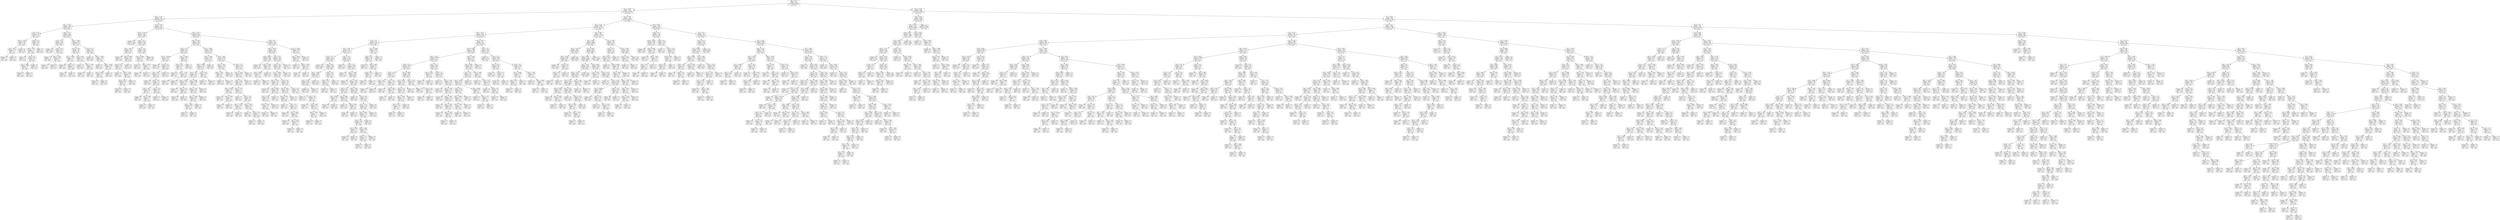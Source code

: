 digraph Tree {
node [shape=box, fontname="helvetica"] ;
edge [fontname="helvetica"] ;
0 [label="X[6] <= 0.212\nentropy = 1.0\nsamples = 40228\nvalue = [20309, 19919]\nclass = y[0]"] ;
1 [label="X[1] <= -0.624\nentropy = 0.522\nsamples = 21223\nvalue = [18733, 2490]\nclass = y[0]"] ;
0 -> 1 [labeldistance=2.5, labelangle=45, headlabel="True"] ;
2 [label="X[6] <= -1.103\nentropy = 0.733\nsamples = 2647\nvalue = [544, 2103]\nclass = y[1]"] ;
1 -> 2 ;
3 [label="X[1] <= -1.427\nentropy = 0.469\nsamples = 510\nvalue = [459, 51]\nclass = y[0]"] ;
2 -> 3 ;
4 [label="X[13] <= 0.5\nentropy = 0.792\nsamples = 42\nvalue = [10, 32]\nclass = y[1]"] ;
3 -> 4 ;
5 [label="X[0] <= -2.126\nentropy = 0.216\nsamples = 29\nvalue = [1, 28]\nclass = y[1]"] ;
4 -> 5 ;
6 [label="X[9] <= -0.77\nentropy = 0.918\nsamples = 3\nvalue = [1, 2]\nclass = y[1]"] ;
5 -> 6 ;
7 [label="entropy = 0.0\nsamples = 1\nvalue = [1, 0]\nclass = y[0]"] ;
6 -> 7 ;
8 [label="entropy = 0.0\nsamples = 2\nvalue = [0, 2]\nclass = y[1]"] ;
6 -> 8 ;
9 [label="entropy = 0.0\nsamples = 26\nvalue = [0, 26]\nclass = y[1]"] ;
5 -> 9 ;
10 [label="X[23] <= 0.5\nentropy = 0.89\nsamples = 13\nvalue = [9, 4]\nclass = y[0]"] ;
4 -> 10 ;
11 [label="X[0] <= -2.08\nentropy = 1.0\nsamples = 8\nvalue = [4, 4]\nclass = y[0]"] ;
10 -> 11 ;
12 [label="entropy = 0.0\nsamples = 2\nvalue = [2, 0]\nclass = y[0]"] ;
11 -> 12 ;
13 [label="X[12] <= 0.5\nentropy = 0.918\nsamples = 6\nvalue = [2, 4]\nclass = y[1]"] ;
11 -> 13 ;
14 [label="X[0] <= -1.964\nentropy = 0.918\nsamples = 3\nvalue = [2, 1]\nclass = y[0]"] ;
13 -> 14 ;
15 [label="entropy = 0.0\nsamples = 2\nvalue = [2, 0]\nclass = y[0]"] ;
14 -> 15 ;
16 [label="entropy = 0.0\nsamples = 1\nvalue = [0, 1]\nclass = y[1]"] ;
14 -> 16 ;
17 [label="entropy = 0.0\nsamples = 3\nvalue = [0, 3]\nclass = y[1]"] ;
13 -> 17 ;
18 [label="entropy = 0.0\nsamples = 5\nvalue = [5, 0]\nclass = y[0]"] ;
10 -> 18 ;
19 [label="X[9] <= -0.77\nentropy = 0.245\nsamples = 468\nvalue = [449, 19]\nclass = y[0]"] ;
3 -> 19 ;
20 [label="X[27] <= 0.5\nentropy = 0.025\nsamples = 395\nvalue = [394, 1]\nclass = y[0]"] ;
19 -> 20 ;
21 [label="entropy = 0.0\nsamples = 383\nvalue = [383, 0]\nclass = y[0]"] ;
20 -> 21 ;
22 [label="X[12] <= 0.5\nentropy = 0.414\nsamples = 12\nvalue = [11, 1]\nclass = y[0]"] ;
20 -> 22 ;
23 [label="entropy = 0.0\nsamples = 9\nvalue = [9, 0]\nclass = y[0]"] ;
22 -> 23 ;
24 [label="X[0] <= -1.323\nentropy = 0.918\nsamples = 3\nvalue = [2, 1]\nclass = y[0]"] ;
22 -> 24 ;
25 [label="entropy = 0.0\nsamples = 2\nvalue = [2, 0]\nclass = y[0]"] ;
24 -> 25 ;
26 [label="entropy = 0.0\nsamples = 1\nvalue = [0, 1]\nclass = y[1]"] ;
24 -> 26 ;
27 [label="X[1] <= -1.159\nentropy = 0.806\nsamples = 73\nvalue = [55, 18]\nclass = y[0]"] ;
19 -> 27 ;
28 [label="X[6] <= -1.366\nentropy = 0.9\nsamples = 19\nvalue = [6, 13]\nclass = y[1]"] ;
27 -> 28 ;
29 [label="X[4] <= -0.765\nentropy = 0.65\nsamples = 6\nvalue = [5, 1]\nclass = y[0]"] ;
28 -> 29 ;
30 [label="entropy = 0.0\nsamples = 4\nvalue = [4, 0]\nclass = y[0]"] ;
29 -> 30 ;
31 [label="X[26] <= 0.5\nentropy = 1.0\nsamples = 2\nvalue = [1, 1]\nclass = y[0]"] ;
29 -> 31 ;
32 [label="entropy = 0.0\nsamples = 1\nvalue = [0, 1]\nclass = y[1]"] ;
31 -> 32 ;
33 [label="entropy = 0.0\nsamples = 1\nvalue = [1, 0]\nclass = y[0]"] ;
31 -> 33 ;
34 [label="X[5] <= 0.557\nentropy = 0.391\nsamples = 13\nvalue = [1, 12]\nclass = y[1]"] ;
28 -> 34 ;
35 [label="entropy = 0.0\nsamples = 11\nvalue = [0, 11]\nclass = y[1]"] ;
34 -> 35 ;
36 [label="X[4] <= -0.765\nentropy = 1.0\nsamples = 2\nvalue = [1, 1]\nclass = y[0]"] ;
34 -> 36 ;
37 [label="entropy = 0.0\nsamples = 1\nvalue = [0, 1]\nclass = y[1]"] ;
36 -> 37 ;
38 [label="entropy = 0.0\nsamples = 1\nvalue = [1, 0]\nclass = y[0]"] ;
36 -> 38 ;
39 [label="X[12] <= 0.5\nentropy = 0.445\nsamples = 54\nvalue = [49, 5]\nclass = y[0]"] ;
27 -> 39 ;
40 [label="entropy = 0.0\nsamples = 39\nvalue = [39, 0]\nclass = y[0]"] ;
39 -> 40 ;
41 [label="X[0] <= -1.639\nentropy = 0.918\nsamples = 15\nvalue = [10, 5]\nclass = y[0]"] ;
39 -> 41 ;
42 [label="entropy = 0.0\nsamples = 6\nvalue = [6, 0]\nclass = y[0]"] ;
41 -> 42 ;
43 [label="X[6] <= -1.366\nentropy = 0.991\nsamples = 9\nvalue = [4, 5]\nclass = y[1]"] ;
41 -> 43 ;
44 [label="X[4] <= -0.765\nentropy = 0.722\nsamples = 5\nvalue = [4, 1]\nclass = y[0]"] ;
43 -> 44 ;
45 [label="entropy = 0.0\nsamples = 1\nvalue = [0, 1]\nclass = y[1]"] ;
44 -> 45 ;
46 [label="entropy = 0.0\nsamples = 4\nvalue = [4, 0]\nclass = y[0]"] ;
44 -> 46 ;
47 [label="entropy = 0.0\nsamples = 4\nvalue = [0, 4]\nclass = y[1]"] ;
43 -> 47 ;
48 [label="X[1] <= -1.159\nentropy = 0.241\nsamples = 2137\nvalue = [85, 2052]\nclass = y[1]"] ;
2 -> 48 ;
49 [label="X[0] <= -1.122\nentropy = 0.027\nsamples = 1509\nvalue = [4, 1505]\nclass = y[1]"] ;
48 -> 49 ;
50 [label="entropy = 0.0\nsamples = 1063\nvalue = [0, 1063]\nclass = y[1]"] ;
49 -> 50 ;
51 [label="X[9] <= -0.77\nentropy = 0.074\nsamples = 446\nvalue = [4, 442]\nclass = y[1]"] ;
49 -> 51 ;
52 [label="X[6] <= -0.84\nentropy = 0.365\nsamples = 43\nvalue = [3, 40]\nclass = y[1]"] ;
51 -> 52 ;
53 [label="entropy = 0.0\nsamples = 1\nvalue = [1, 0]\nclass = y[0]"] ;
52 -> 53 ;
54 [label="X[0] <= -0.998\nentropy = 0.276\nsamples = 42\nvalue = [2, 40]\nclass = y[1]"] ;
52 -> 54 ;
55 [label="X[16] <= 0.5\nentropy = 0.764\nsamples = 9\nvalue = [2, 7]\nclass = y[1]"] ;
54 -> 55 ;
56 [label="entropy = 0.0\nsamples = 1\nvalue = [1, 0]\nclass = y[0]"] ;
55 -> 56 ;
57 [label="X[6] <= -0.314\nentropy = 0.544\nsamples = 8\nvalue = [1, 7]\nclass = y[1]"] ;
55 -> 57 ;
58 [label="X[6] <= -0.577\nentropy = 0.918\nsamples = 3\nvalue = [1, 2]\nclass = y[1]"] ;
57 -> 58 ;
59 [label="entropy = 0.0\nsamples = 2\nvalue = [0, 2]\nclass = y[1]"] ;
58 -> 59 ;
60 [label="entropy = 0.0\nsamples = 1\nvalue = [1, 0]\nclass = y[0]"] ;
58 -> 60 ;
61 [label="entropy = 0.0\nsamples = 5\nvalue = [0, 5]\nclass = y[1]"] ;
57 -> 61 ;
62 [label="entropy = 0.0\nsamples = 33\nvalue = [0, 33]\nclass = y[1]"] ;
54 -> 62 ;
63 [label="X[0] <= -1.12\nentropy = 0.025\nsamples = 403\nvalue = [1, 402]\nclass = y[1]"] ;
51 -> 63 ;
64 [label="X[10] <= 0.593\nentropy = 0.65\nsamples = 6\nvalue = [1, 5]\nclass = y[1]"] ;
63 -> 64 ;
65 [label="entropy = 0.0\nsamples = 4\nvalue = [0, 4]\nclass = y[1]"] ;
64 -> 65 ;
66 [label="X[6] <= -0.314\nentropy = 1.0\nsamples = 2\nvalue = [1, 1]\nclass = y[0]"] ;
64 -> 66 ;
67 [label="entropy = 0.0\nsamples = 1\nvalue = [1, 0]\nclass = y[0]"] ;
66 -> 67 ;
68 [label="entropy = 0.0\nsamples = 1\nvalue = [0, 1]\nclass = y[1]"] ;
66 -> 68 ;
69 [label="entropy = 0.0\nsamples = 397\nvalue = [0, 397]\nclass = y[1]"] ;
63 -> 69 ;
70 [label="X[6] <= -0.577\nentropy = 0.555\nsamples = 628\nvalue = [81, 547]\nclass = y[1]"] ;
48 -> 70 ;
71 [label="X[4] <= -0.765\nentropy = 0.99\nsamples = 150\nvalue = [66, 84]\nclass = y[1]"] ;
70 -> 71 ;
72 [label="X[22] <= 0.5\nentropy = 0.61\nsamples = 60\nvalue = [9, 51]\nclass = y[1]"] ;
71 -> 72 ;
73 [label="X[0] <= -0.756\nentropy = 0.397\nsamples = 51\nvalue = [4, 47]\nclass = y[1]"] ;
72 -> 73 ;
74 [label="entropy = 0.0\nsamples = 38\nvalue = [0, 38]\nclass = y[1]"] ;
73 -> 74 ;
75 [label="X[21] <= 0.5\nentropy = 0.89\nsamples = 13\nvalue = [4, 9]\nclass = y[1]"] ;
73 -> 75 ;
76 [label="X[9] <= 0.05\nentropy = 0.971\nsamples = 10\nvalue = [4, 6]\nclass = y[1]"] ;
75 -> 76 ;
77 [label="entropy = 0.0\nsamples = 2\nvalue = [0, 2]\nclass = y[1]"] ;
76 -> 77 ;
78 [label="X[15] <= 0.5\nentropy = 1.0\nsamples = 8\nvalue = [4, 4]\nclass = y[0]"] ;
76 -> 78 ;
79 [label="X[0] <= -0.12\nentropy = 0.811\nsamples = 4\nvalue = [1, 3]\nclass = y[1]"] ;
78 -> 79 ;
80 [label="entropy = 0.0\nsamples = 2\nvalue = [0, 2]\nclass = y[1]"] ;
79 -> 80 ;
81 [label="X[0] <= 0.188\nentropy = 1.0\nsamples = 2\nvalue = [1, 1]\nclass = y[0]"] ;
79 -> 81 ;
82 [label="entropy = 0.0\nsamples = 1\nvalue = [1, 0]\nclass = y[0]"] ;
81 -> 82 ;
83 [label="entropy = 0.0\nsamples = 1\nvalue = [0, 1]\nclass = y[1]"] ;
81 -> 83 ;
84 [label="X[12] <= 0.5\nentropy = 0.811\nsamples = 4\nvalue = [3, 1]\nclass = y[0]"] ;
78 -> 84 ;
85 [label="entropy = 0.0\nsamples = 1\nvalue = [0, 1]\nclass = y[1]"] ;
84 -> 85 ;
86 [label="entropy = 0.0\nsamples = 3\nvalue = [3, 0]\nclass = y[0]"] ;
84 -> 86 ;
87 [label="entropy = 0.0\nsamples = 3\nvalue = [0, 3]\nclass = y[1]"] ;
75 -> 87 ;
88 [label="X[0] <= -0.681\nentropy = 0.991\nsamples = 9\nvalue = [5, 4]\nclass = y[0]"] ;
72 -> 88 ;
89 [label="X[11] <= 0.5\nentropy = 0.985\nsamples = 7\nvalue = [3, 4]\nclass = y[1]"] ;
88 -> 89 ;
90 [label="entropy = 0.0\nsamples = 3\nvalue = [0, 3]\nclass = y[1]"] ;
89 -> 90 ;
91 [label="X[0] <= -1.353\nentropy = 0.811\nsamples = 4\nvalue = [3, 1]\nclass = y[0]"] ;
89 -> 91 ;
92 [label="entropy = 0.0\nsamples = 3\nvalue = [3, 0]\nclass = y[0]"] ;
91 -> 92 ;
93 [label="entropy = 0.0\nsamples = 1\nvalue = [0, 1]\nclass = y[1]"] ;
91 -> 93 ;
94 [label="entropy = 0.0\nsamples = 2\nvalue = [2, 0]\nclass = y[0]"] ;
88 -> 94 ;
95 [label="X[1] <= -0.892\nentropy = 0.948\nsamples = 90\nvalue = [57, 33]\nclass = y[0]"] ;
71 -> 95 ;
96 [label="X[0] <= -0.595\nentropy = 0.928\nsamples = 35\nvalue = [12, 23]\nclass = y[1]"] ;
95 -> 96 ;
97 [label="X[0] <= -0.825\nentropy = 0.978\nsamples = 29\nvalue = [12, 17]\nclass = y[1]"] ;
96 -> 97 ;
98 [label="X[11] <= 0.5\nentropy = 0.918\nsamples = 24\nvalue = [8, 16]\nclass = y[1]"] ;
97 -> 98 ;
99 [label="X[10] <= 0.593\nentropy = 0.439\nsamples = 11\nvalue = [1, 10]\nclass = y[1]"] ;
98 -> 99 ;
100 [label="entropy = 0.0\nsamples = 7\nvalue = [0, 7]\nclass = y[1]"] ;
99 -> 100 ;
101 [label="X[9] <= -0.77\nentropy = 0.811\nsamples = 4\nvalue = [1, 3]\nclass = y[1]"] ;
99 -> 101 ;
102 [label="entropy = 0.0\nsamples = 1\nvalue = [1, 0]\nclass = y[0]"] ;
101 -> 102 ;
103 [label="entropy = 0.0\nsamples = 3\nvalue = [0, 3]\nclass = y[1]"] ;
101 -> 103 ;
104 [label="X[4] <= 0.064\nentropy = 0.996\nsamples = 13\nvalue = [7, 6]\nclass = y[0]"] ;
98 -> 104 ;
105 [label="X[0] <= -1.167\nentropy = 0.971\nsamples = 10\nvalue = [4, 6]\nclass = y[1]"] ;
104 -> 105 ;
106 [label="X[0] <= -1.363\nentropy = 0.918\nsamples = 6\nvalue = [4, 2]\nclass = y[0]"] ;
105 -> 106 ;
107 [label="X[0] <= -1.445\nentropy = 0.918\nsamples = 3\nvalue = [1, 2]\nclass = y[1]"] ;
106 -> 107 ;
108 [label="entropy = 0.0\nsamples = 1\nvalue = [1, 0]\nclass = y[0]"] ;
107 -> 108 ;
109 [label="entropy = 0.0\nsamples = 2\nvalue = [0, 2]\nclass = y[1]"] ;
107 -> 109 ;
110 [label="entropy = 0.0\nsamples = 3\nvalue = [3, 0]\nclass = y[0]"] ;
106 -> 110 ;
111 [label="entropy = 0.0\nsamples = 4\nvalue = [0, 4]\nclass = y[1]"] ;
105 -> 111 ;
112 [label="entropy = 0.0\nsamples = 3\nvalue = [3, 0]\nclass = y[0]"] ;
104 -> 112 ;
113 [label="X[9] <= 0.05\nentropy = 0.722\nsamples = 5\nvalue = [4, 1]\nclass = y[0]"] ;
97 -> 113 ;
114 [label="entropy = 0.0\nsamples = 4\nvalue = [4, 0]\nclass = y[0]"] ;
113 -> 114 ;
115 [label="entropy = 0.0\nsamples = 1\nvalue = [0, 1]\nclass = y[1]"] ;
113 -> 115 ;
116 [label="entropy = 0.0\nsamples = 6\nvalue = [0, 6]\nclass = y[1]"] ;
96 -> 116 ;
117 [label="X[6] <= -0.84\nentropy = 0.684\nsamples = 55\nvalue = [45, 10]\nclass = y[0]"] ;
95 -> 117 ;
118 [label="X[0] <= -1.421\nentropy = 0.216\nsamples = 29\nvalue = [28, 1]\nclass = y[0]"] ;
117 -> 118 ;
119 [label="X[0] <= -1.457\nentropy = 0.811\nsamples = 4\nvalue = [3, 1]\nclass = y[0]"] ;
118 -> 119 ;
120 [label="entropy = 0.0\nsamples = 3\nvalue = [3, 0]\nclass = y[0]"] ;
119 -> 120 ;
121 [label="entropy = 0.0\nsamples = 1\nvalue = [0, 1]\nclass = y[1]"] ;
119 -> 121 ;
122 [label="entropy = 0.0\nsamples = 25\nvalue = [25, 0]\nclass = y[0]"] ;
118 -> 122 ;
123 [label="X[20] <= 0.5\nentropy = 0.931\nsamples = 26\nvalue = [17, 9]\nclass = y[0]"] ;
117 -> 123 ;
124 [label="X[0] <= -0.225\nentropy = 0.976\nsamples = 22\nvalue = [13, 9]\nclass = y[0]"] ;
123 -> 124 ;
125 [label="X[12] <= 0.5\nentropy = 0.959\nsamples = 21\nvalue = [13, 8]\nclass = y[0]"] ;
124 -> 125 ;
126 [label="X[0] <= -0.533\nentropy = 0.592\nsamples = 7\nvalue = [6, 1]\nclass = y[0]"] ;
125 -> 126 ;
127 [label="entropy = 0.0\nsamples = 5\nvalue = [5, 0]\nclass = y[0]"] ;
126 -> 127 ;
128 [label="X[0] <= -0.469\nentropy = 1.0\nsamples = 2\nvalue = [1, 1]\nclass = y[0]"] ;
126 -> 128 ;
129 [label="entropy = 0.0\nsamples = 1\nvalue = [0, 1]\nclass = y[1]"] ;
128 -> 129 ;
130 [label="entropy = 0.0\nsamples = 1\nvalue = [1, 0]\nclass = y[0]"] ;
128 -> 130 ;
131 [label="X[0] <= -1.322\nentropy = 1.0\nsamples = 14\nvalue = [7, 7]\nclass = y[0]"] ;
125 -> 131 ;
132 [label="entropy = 0.0\nsamples = 2\nvalue = [0, 2]\nclass = y[1]"] ;
131 -> 132 ;
133 [label="X[15] <= 0.5\nentropy = 0.98\nsamples = 12\nvalue = [7, 5]\nclass = y[0]"] ;
131 -> 133 ;
134 [label="X[0] <= -1.213\nentropy = 0.811\nsamples = 4\nvalue = [1, 3]\nclass = y[1]"] ;
133 -> 134 ;
135 [label="entropy = 0.0\nsamples = 1\nvalue = [1, 0]\nclass = y[0]"] ;
134 -> 135 ;
136 [label="entropy = 0.0\nsamples = 3\nvalue = [0, 3]\nclass = y[1]"] ;
134 -> 136 ;
137 [label="X[0] <= -0.763\nentropy = 0.811\nsamples = 8\nvalue = [6, 2]\nclass = y[0]"] ;
133 -> 137 ;
138 [label="entropy = 0.0\nsamples = 4\nvalue = [4, 0]\nclass = y[0]"] ;
137 -> 138 ;
139 [label="X[25] <= 0.5\nentropy = 1.0\nsamples = 4\nvalue = [2, 2]\nclass = y[0]"] ;
137 -> 139 ;
140 [label="entropy = 0.0\nsamples = 2\nvalue = [0, 2]\nclass = y[1]"] ;
139 -> 140 ;
141 [label="entropy = 0.0\nsamples = 2\nvalue = [2, 0]\nclass = y[0]"] ;
139 -> 141 ;
142 [label="entropy = 0.0\nsamples = 1\nvalue = [0, 1]\nclass = y[1]"] ;
124 -> 142 ;
143 [label="entropy = 0.0\nsamples = 4\nvalue = [4, 0]\nclass = y[0]"] ;
123 -> 143 ;
144 [label="X[20] <= 0.5\nentropy = 0.201\nsamples = 478\nvalue = [15, 463]\nclass = y[1]"] ;
70 -> 144 ;
145 [label="X[0] <= -0.459\nentropy = 0.151\nsamples = 461\nvalue = [10, 451]\nclass = y[1]"] ;
144 -> 145 ;
146 [label="X[4] <= 0.064\nentropy = 0.033\nsamples = 294\nvalue = [1, 293]\nclass = y[1]"] ;
145 -> 146 ;
147 [label="entropy = 0.0\nsamples = 275\nvalue = [0, 275]\nclass = y[1]"] ;
146 -> 147 ;
148 [label="X[0] <= -0.861\nentropy = 0.297\nsamples = 19\nvalue = [1, 18]\nclass = y[1]"] ;
146 -> 148 ;
149 [label="X[1] <= -0.892\nentropy = 0.722\nsamples = 5\nvalue = [1, 4]\nclass = y[1]"] ;
148 -> 149 ;
150 [label="entropy = 0.0\nsamples = 4\nvalue = [0, 4]\nclass = y[1]"] ;
149 -> 150 ;
151 [label="entropy = 0.0\nsamples = 1\nvalue = [1, 0]\nclass = y[0]"] ;
149 -> 151 ;
152 [label="entropy = 0.0\nsamples = 14\nvalue = [0, 14]\nclass = y[1]"] ;
148 -> 152 ;
153 [label="X[21] <= 0.5\nentropy = 0.303\nsamples = 167\nvalue = [9, 158]\nclass = y[1]"] ;
145 -> 153 ;
154 [label="X[18] <= 0.5\nentropy = 0.469\nsamples = 90\nvalue = [9, 81]\nclass = y[1]"] ;
153 -> 154 ;
155 [label="X[1] <= -0.892\nentropy = 0.586\nsamples = 64\nvalue = [9, 55]\nclass = y[1]"] ;
154 -> 155 ;
156 [label="X[6] <= -0.051\nentropy = 0.337\nsamples = 32\nvalue = [2, 30]\nclass = y[1]"] ;
155 -> 156 ;
157 [label="entropy = 0.0\nsamples = 16\nvalue = [0, 16]\nclass = y[1]"] ;
156 -> 157 ;
158 [label="X[4] <= 0.064\nentropy = 0.544\nsamples = 16\nvalue = [2, 14]\nclass = y[1]"] ;
156 -> 158 ;
159 [label="X[0] <= -0.41\nentropy = 0.353\nsamples = 15\nvalue = [1, 14]\nclass = y[1]"] ;
158 -> 159 ;
160 [label="X[10] <= 0.593\nentropy = 1.0\nsamples = 2\nvalue = [1, 1]\nclass = y[0]"] ;
159 -> 160 ;
161 [label="entropy = 0.0\nsamples = 1\nvalue = [1, 0]\nclass = y[0]"] ;
160 -> 161 ;
162 [label="entropy = 0.0\nsamples = 1\nvalue = [0, 1]\nclass = y[1]"] ;
160 -> 162 ;
163 [label="entropy = 0.0\nsamples = 13\nvalue = [0, 13]\nclass = y[1]"] ;
159 -> 163 ;
164 [label="entropy = 0.0\nsamples = 1\nvalue = [1, 0]\nclass = y[0]"] ;
158 -> 164 ;
165 [label="X[25] <= 0.5\nentropy = 0.758\nsamples = 32\nvalue = [7, 25]\nclass = y[1]"] ;
155 -> 165 ;
166 [label="X[6] <= -0.051\nentropy = 0.954\nsamples = 16\nvalue = [6, 10]\nclass = y[1]"] ;
165 -> 166 ;
167 [label="X[0] <= -0.387\nentropy = 1.0\nsamples = 12\nvalue = [6, 6]\nclass = y[0]"] ;
166 -> 167 ;
168 [label="entropy = 0.0\nsamples = 2\nvalue = [2, 0]\nclass = y[0]"] ;
167 -> 168 ;
169 [label="X[0] <= -0.1\nentropy = 0.971\nsamples = 10\nvalue = [4, 6]\nclass = y[1]"] ;
167 -> 169 ;
170 [label="entropy = 0.0\nsamples = 4\nvalue = [0, 4]\nclass = y[1]"] ;
169 -> 170 ;
171 [label="X[0] <= 0.083\nentropy = 0.918\nsamples = 6\nvalue = [4, 2]\nclass = y[0]"] ;
169 -> 171 ;
172 [label="entropy = 0.0\nsamples = 3\nvalue = [3, 0]\nclass = y[0]"] ;
171 -> 172 ;
173 [label="X[0] <= 0.342\nentropy = 0.918\nsamples = 3\nvalue = [1, 2]\nclass = y[1]"] ;
171 -> 173 ;
174 [label="entropy = 0.0\nsamples = 2\nvalue = [0, 2]\nclass = y[1]"] ;
173 -> 174 ;
175 [label="entropy = 0.0\nsamples = 1\nvalue = [1, 0]\nclass = y[0]"] ;
173 -> 175 ;
176 [label="entropy = 0.0\nsamples = 4\nvalue = [0, 4]\nclass = y[1]"] ;
166 -> 176 ;
177 [label="X[15] <= 0.5\nentropy = 0.337\nsamples = 16\nvalue = [1, 15]\nclass = y[1]"] ;
165 -> 177 ;
178 [label="entropy = 0.0\nsamples = 11\nvalue = [0, 11]\nclass = y[1]"] ;
177 -> 178 ;
179 [label="X[24] <= 0.5\nentropy = 0.722\nsamples = 5\nvalue = [1, 4]\nclass = y[1]"] ;
177 -> 179 ;
180 [label="entropy = 0.0\nsamples = 2\nvalue = [0, 2]\nclass = y[1]"] ;
179 -> 180 ;
181 [label="X[9] <= 0.46\nentropy = 0.918\nsamples = 3\nvalue = [1, 2]\nclass = y[1]"] ;
179 -> 181 ;
182 [label="X[0] <= -0.219\nentropy = 1.0\nsamples = 2\nvalue = [1, 1]\nclass = y[0]"] ;
181 -> 182 ;
183 [label="entropy = 0.0\nsamples = 1\nvalue = [0, 1]\nclass = y[1]"] ;
182 -> 183 ;
184 [label="entropy = 0.0\nsamples = 1\nvalue = [1, 0]\nclass = y[0]"] ;
182 -> 184 ;
185 [label="entropy = 0.0\nsamples = 1\nvalue = [0, 1]\nclass = y[1]"] ;
181 -> 185 ;
186 [label="entropy = 0.0\nsamples = 26\nvalue = [0, 26]\nclass = y[1]"] ;
154 -> 186 ;
187 [label="entropy = 0.0\nsamples = 77\nvalue = [0, 77]\nclass = y[1]"] ;
153 -> 187 ;
188 [label="X[7] <= -0.404\nentropy = 0.874\nsamples = 17\nvalue = [5, 12]\nclass = y[1]"] ;
144 -> 188 ;
189 [label="X[0] <= -0.053\nentropy = 0.954\nsamples = 8\nvalue = [5, 3]\nclass = y[0]"] ;
188 -> 189 ;
190 [label="entropy = 0.0\nsamples = 4\nvalue = [4, 0]\nclass = y[0]"] ;
189 -> 190 ;
191 [label="X[6] <= -0.314\nentropy = 0.811\nsamples = 4\nvalue = [1, 3]\nclass = y[1]"] ;
189 -> 191 ;
192 [label="entropy = 0.0\nsamples = 1\nvalue = [1, 0]\nclass = y[0]"] ;
191 -> 192 ;
193 [label="entropy = 0.0\nsamples = 3\nvalue = [0, 3]\nclass = y[1]"] ;
191 -> 193 ;
194 [label="entropy = 0.0\nsamples = 9\nvalue = [0, 9]\nclass = y[1]"] ;
188 -> 194 ;
195 [label="X[7] <= -0.404\nentropy = 0.146\nsamples = 18576\nvalue = [18189, 387]\nclass = y[0]"] ;
1 -> 195 ;
196 [label="X[1] <= 0.178\nentropy = 0.064\nsamples = 17514\nvalue = [17382, 132]\nclass = y[0]"] ;
195 -> 196 ;
197 [label="X[6] <= -0.577\nentropy = 0.309\nsamples = 2128\nvalue = [2010, 118]\nclass = y[0]"] ;
196 -> 197 ;
198 [label="X[21] <= 0.5\nentropy = 0.08\nsamples = 1812\nvalue = [1794, 18]\nclass = y[0]"] ;
197 -> 198 ;
199 [label="X[0] <= -0.441\nentropy = 0.05\nsamples = 1787\nvalue = [1777, 10]\nclass = y[0]"] ;
198 -> 199 ;
200 [label="X[12] <= 0.5\nentropy = 0.014\nsamples = 1537\nvalue = [1535, 2]\nclass = y[0]"] ;
199 -> 200 ;
201 [label="entropy = 0.0\nsamples = 1083\nvalue = [1083, 0]\nclass = y[0]"] ;
200 -> 201 ;
202 [label="X[9] <= 0.05\nentropy = 0.041\nsamples = 454\nvalue = [452, 2]\nclass = y[0]"] ;
200 -> 202 ;
203 [label="X[0] <= -1.408\nentropy = 0.023\nsamples = 438\nvalue = [437, 1]\nclass = y[0]"] ;
202 -> 203 ;
204 [label="X[0] <= -1.411\nentropy = 0.078\nsamples = 105\nvalue = [104, 1]\nclass = y[0]"] ;
203 -> 204 ;
205 [label="entropy = 0.0\nsamples = 104\nvalue = [104, 0]\nclass = y[0]"] ;
204 -> 205 ;
206 [label="entropy = 0.0\nsamples = 1\nvalue = [0, 1]\nclass = y[1]"] ;
204 -> 206 ;
207 [label="entropy = 0.0\nsamples = 333\nvalue = [333, 0]\nclass = y[0]"] ;
203 -> 207 ;
208 [label="X[14] <= 0.5\nentropy = 0.337\nsamples = 16\nvalue = [15, 1]\nclass = y[0]"] ;
202 -> 208 ;
209 [label="X[25] <= 0.5\nentropy = 0.722\nsamples = 5\nvalue = [4, 1]\nclass = y[0]"] ;
208 -> 209 ;
210 [label="entropy = 0.0\nsamples = 4\nvalue = [4, 0]\nclass = y[0]"] ;
209 -> 210 ;
211 [label="entropy = 0.0\nsamples = 1\nvalue = [0, 1]\nclass = y[1]"] ;
209 -> 211 ;
212 [label="entropy = 0.0\nsamples = 11\nvalue = [11, 0]\nclass = y[0]"] ;
208 -> 212 ;
213 [label="X[9] <= -0.77\nentropy = 0.204\nsamples = 250\nvalue = [242, 8]\nclass = y[0]"] ;
199 -> 213 ;
214 [label="entropy = 0.0\nsamples = 97\nvalue = [97, 0]\nclass = y[0]"] ;
213 -> 214 ;
215 [label="X[25] <= 0.5\nentropy = 0.296\nsamples = 153\nvalue = [145, 8]\nclass = y[0]"] ;
213 -> 215 ;
216 [label="entropy = 0.0\nsamples = 51\nvalue = [51, 0]\nclass = y[0]"] ;
215 -> 216 ;
217 [label="X[0] <= -0.438\nentropy = 0.397\nsamples = 102\nvalue = [94, 8]\nclass = y[0]"] ;
215 -> 217 ;
218 [label="entropy = 0.0\nsamples = 1\nvalue = [0, 1]\nclass = y[1]"] ;
217 -> 218 ;
219 [label="X[1] <= -0.357\nentropy = 0.363\nsamples = 101\nvalue = [94, 7]\nclass = y[0]"] ;
217 -> 219 ;
220 [label="X[24] <= 0.5\nentropy = 0.764\nsamples = 18\nvalue = [14, 4]\nclass = y[0]"] ;
219 -> 220 ;
221 [label="X[3] <= 0.204\nentropy = 0.971\nsamples = 5\nvalue = [2, 3]\nclass = y[1]"] ;
220 -> 221 ;
222 [label="entropy = 0.0\nsamples = 3\nvalue = [0, 3]\nclass = y[1]"] ;
221 -> 222 ;
223 [label="entropy = 0.0\nsamples = 2\nvalue = [2, 0]\nclass = y[0]"] ;
221 -> 223 ;
224 [label="X[0] <= 0.688\nentropy = 0.391\nsamples = 13\nvalue = [12, 1]\nclass = y[0]"] ;
220 -> 224 ;
225 [label="entropy = 0.0\nsamples = 11\nvalue = [11, 0]\nclass = y[0]"] ;
224 -> 225 ;
226 [label="X[4] <= 0.064\nentropy = 1.0\nsamples = 2\nvalue = [1, 1]\nclass = y[0]"] ;
224 -> 226 ;
227 [label="entropy = 0.0\nsamples = 1\nvalue = [0, 1]\nclass = y[1]"] ;
226 -> 227 ;
228 [label="entropy = 0.0\nsamples = 1\nvalue = [1, 0]\nclass = y[0]"] ;
226 -> 228 ;
229 [label="X[6] <= -0.84\nentropy = 0.224\nsamples = 83\nvalue = [80, 3]\nclass = y[0]"] ;
219 -> 229 ;
230 [label="entropy = 0.0\nsamples = 41\nvalue = [41, 0]\nclass = y[0]"] ;
229 -> 230 ;
231 [label="X[9] <= 0.05\nentropy = 0.371\nsamples = 42\nvalue = [39, 3]\nclass = y[0]"] ;
229 -> 231 ;
232 [label="X[23] <= 0.5\nentropy = 0.516\nsamples = 26\nvalue = [23, 3]\nclass = y[0]"] ;
231 -> 232 ;
233 [label="X[4] <= 0.894\nentropy = 0.722\nsamples = 15\nvalue = [12, 3]\nclass = y[0]"] ;
232 -> 233 ;
234 [label="X[15] <= 0.5\nentropy = 0.845\nsamples = 11\nvalue = [8, 3]\nclass = y[0]"] ;
233 -> 234 ;
235 [label="X[4] <= 0.064\nentropy = 1.0\nsamples = 4\nvalue = [2, 2]\nclass = y[0]"] ;
234 -> 235 ;
236 [label="entropy = 0.0\nsamples = 2\nvalue = [2, 0]\nclass = y[0]"] ;
235 -> 236 ;
237 [label="entropy = 0.0\nsamples = 2\nvalue = [0, 2]\nclass = y[1]"] ;
235 -> 237 ;
238 [label="X[4] <= 0.064\nentropy = 0.592\nsamples = 7\nvalue = [6, 1]\nclass = y[0]"] ;
234 -> 238 ;
239 [label="X[12] <= 0.5\nentropy = 1.0\nsamples = 2\nvalue = [1, 1]\nclass = y[0]"] ;
238 -> 239 ;
240 [label="entropy = 0.0\nsamples = 1\nvalue = [0, 1]\nclass = y[1]"] ;
239 -> 240 ;
241 [label="entropy = 0.0\nsamples = 1\nvalue = [1, 0]\nclass = y[0]"] ;
239 -> 241 ;
242 [label="entropy = 0.0\nsamples = 5\nvalue = [5, 0]\nclass = y[0]"] ;
238 -> 242 ;
243 [label="entropy = 0.0\nsamples = 4\nvalue = [4, 0]\nclass = y[0]"] ;
233 -> 243 ;
244 [label="entropy = 0.0\nsamples = 11\nvalue = [11, 0]\nclass = y[0]"] ;
232 -> 244 ;
245 [label="entropy = 0.0\nsamples = 16\nvalue = [16, 0]\nclass = y[0]"] ;
231 -> 245 ;
246 [label="X[1] <= -0.089\nentropy = 0.904\nsamples = 25\nvalue = [17, 8]\nclass = y[0]"] ;
198 -> 246 ;
247 [label="X[24] <= 0.5\nentropy = 0.918\nsamples = 12\nvalue = [4, 8]\nclass = y[1]"] ;
246 -> 247 ;
248 [label="entropy = 0.0\nsamples = 4\nvalue = [0, 4]\nclass = y[1]"] ;
247 -> 248 ;
249 [label="X[4] <= 0.064\nentropy = 1.0\nsamples = 8\nvalue = [4, 4]\nclass = y[0]"] ;
247 -> 249 ;
250 [label="X[26] <= 0.5\nentropy = 0.722\nsamples = 5\nvalue = [1, 4]\nclass = y[1]"] ;
249 -> 250 ;
251 [label="entropy = 0.0\nsamples = 4\nvalue = [0, 4]\nclass = y[1]"] ;
250 -> 251 ;
252 [label="entropy = 0.0\nsamples = 1\nvalue = [1, 0]\nclass = y[0]"] ;
250 -> 252 ;
253 [label="entropy = 0.0\nsamples = 3\nvalue = [3, 0]\nclass = y[0]"] ;
249 -> 253 ;
254 [label="entropy = 0.0\nsamples = 13\nvalue = [13, 0]\nclass = y[0]"] ;
246 -> 254 ;
255 [label="X[2] <= -0.425\nentropy = 0.9\nsamples = 316\nvalue = [216, 100]\nclass = y[0]"] ;
197 -> 255 ;
256 [label="X[3] <= 0.204\nentropy = 0.988\nsamples = 158\nvalue = [69, 89]\nclass = y[1]"] ;
255 -> 256 ;
257 [label="X[6] <= -0.314\nentropy = 0.854\nsamples = 111\nvalue = [31, 80]\nclass = y[1]"] ;
256 -> 257 ;
258 [label="X[14] <= 0.5\nentropy = 0.997\nsamples = 45\nvalue = [24, 21]\nclass = y[0]"] ;
257 -> 258 ;
259 [label="X[19] <= 0.5\nentropy = 0.672\nsamples = 17\nvalue = [14, 3]\nclass = y[0]"] ;
258 -> 259 ;
260 [label="X[23] <= 0.5\nentropy = 0.918\nsamples = 3\nvalue = [1, 2]\nclass = y[1]"] ;
259 -> 260 ;
261 [label="entropy = 0.0\nsamples = 1\nvalue = [1, 0]\nclass = y[0]"] ;
260 -> 261 ;
262 [label="entropy = 0.0\nsamples = 2\nvalue = [0, 2]\nclass = y[1]"] ;
260 -> 262 ;
263 [label="X[27] <= 0.5\nentropy = 0.371\nsamples = 14\nvalue = [13, 1]\nclass = y[0]"] ;
259 -> 263 ;
264 [label="entropy = 0.0\nsamples = 10\nvalue = [10, 0]\nclass = y[0]"] ;
263 -> 264 ;
265 [label="X[9] <= 0.05\nentropy = 0.811\nsamples = 4\nvalue = [3, 1]\nclass = y[0]"] ;
263 -> 265 ;
266 [label="entropy = 0.0\nsamples = 1\nvalue = [0, 1]\nclass = y[1]"] ;
265 -> 266 ;
267 [label="entropy = 0.0\nsamples = 3\nvalue = [3, 0]\nclass = y[0]"] ;
265 -> 267 ;
268 [label="X[1] <= -0.089\nentropy = 0.94\nsamples = 28\nvalue = [10, 18]\nclass = y[1]"] ;
258 -> 268 ;
269 [label="X[0] <= 0.451\nentropy = 0.722\nsamples = 20\nvalue = [4, 16]\nclass = y[1]"] ;
268 -> 269 ;
270 [label="X[27] <= 0.5\nentropy = 0.503\nsamples = 18\nvalue = [2, 16]\nclass = y[1]"] ;
269 -> 270 ;
271 [label="X[0] <= -0.226\nentropy = 0.323\nsamples = 17\nvalue = [1, 16]\nclass = y[1]"] ;
270 -> 271 ;
272 [label="X[0] <= -0.27\nentropy = 0.544\nsamples = 8\nvalue = [1, 7]\nclass = y[1]"] ;
271 -> 272 ;
273 [label="entropy = 0.0\nsamples = 7\nvalue = [0, 7]\nclass = y[1]"] ;
272 -> 273 ;
274 [label="entropy = 0.0\nsamples = 1\nvalue = [1, 0]\nclass = y[0]"] ;
272 -> 274 ;
275 [label="entropy = 0.0\nsamples = 9\nvalue = [0, 9]\nclass = y[1]"] ;
271 -> 275 ;
276 [label="entropy = 0.0\nsamples = 1\nvalue = [1, 0]\nclass = y[0]"] ;
270 -> 276 ;
277 [label="entropy = 0.0\nsamples = 2\nvalue = [2, 0]\nclass = y[0]"] ;
269 -> 277 ;
278 [label="X[8] <= 0.115\nentropy = 0.811\nsamples = 8\nvalue = [6, 2]\nclass = y[0]"] ;
268 -> 278 ;
279 [label="entropy = 0.0\nsamples = 5\nvalue = [5, 0]\nclass = y[0]"] ;
278 -> 279 ;
280 [label="X[12] <= 0.5\nentropy = 0.918\nsamples = 3\nvalue = [1, 2]\nclass = y[1]"] ;
278 -> 280 ;
281 [label="entropy = 0.0\nsamples = 2\nvalue = [0, 2]\nclass = y[1]"] ;
280 -> 281 ;
282 [label="entropy = 0.0\nsamples = 1\nvalue = [1, 0]\nclass = y[0]"] ;
280 -> 282 ;
283 [label="X[9] <= -0.77\nentropy = 0.488\nsamples = 66\nvalue = [7, 59]\nclass = y[1]"] ;
257 -> 283 ;
284 [label="X[0] <= 0.014\nentropy = 0.971\nsamples = 5\nvalue = [3, 2]\nclass = y[0]"] ;
283 -> 284 ;
285 [label="entropy = 0.0\nsamples = 2\nvalue = [0, 2]\nclass = y[1]"] ;
284 -> 285 ;
286 [label="entropy = 0.0\nsamples = 3\nvalue = [3, 0]\nclass = y[0]"] ;
284 -> 286 ;
287 [label="X[24] <= 0.5\nentropy = 0.349\nsamples = 61\nvalue = [4, 57]\nclass = y[1]"] ;
283 -> 287 ;
288 [label="entropy = 0.0\nsamples = 22\nvalue = [0, 22]\nclass = y[1]"] ;
287 -> 288 ;
289 [label="X[4] <= -0.765\nentropy = 0.477\nsamples = 39\nvalue = [4, 35]\nclass = y[1]"] ;
287 -> 289 ;
290 [label="entropy = 0.0\nsamples = 20\nvalue = [0, 20]\nclass = y[1]"] ;
289 -> 290 ;
291 [label="X[0] <= -0.795\nentropy = 0.742\nsamples = 19\nvalue = [4, 15]\nclass = y[1]"] ;
289 -> 291 ;
292 [label="entropy = 0.0\nsamples = 1\nvalue = [1, 0]\nclass = y[0]"] ;
291 -> 292 ;
293 [label="X[0] <= -0.021\nentropy = 0.65\nsamples = 18\nvalue = [3, 15]\nclass = y[1]"] ;
291 -> 293 ;
294 [label="entropy = 0.0\nsamples = 8\nvalue = [0, 8]\nclass = y[1]"] ;
293 -> 294 ;
295 [label="X[6] <= -0.051\nentropy = 0.881\nsamples = 10\nvalue = [3, 7]\nclass = y[1]"] ;
293 -> 295 ;
296 [label="entropy = 0.0\nsamples = 2\nvalue = [2, 0]\nclass = y[0]"] ;
295 -> 296 ;
297 [label="X[0] <= 0.146\nentropy = 0.544\nsamples = 8\nvalue = [1, 7]\nclass = y[1]"] ;
295 -> 297 ;
298 [label="entropy = 0.0\nsamples = 1\nvalue = [1, 0]\nclass = y[0]"] ;
297 -> 298 ;
299 [label="entropy = 0.0\nsamples = 7\nvalue = [0, 7]\nclass = y[1]"] ;
297 -> 299 ;
300 [label="X[9] <= 1.689\nentropy = 0.705\nsamples = 47\nvalue = [38, 9]\nclass = y[0]"] ;
256 -> 300 ;
301 [label="X[0] <= 0.662\nentropy = 0.624\nsamples = 45\nvalue = [38, 7]\nclass = y[0]"] ;
300 -> 301 ;
302 [label="X[15] <= 0.5\nentropy = 0.477\nsamples = 39\nvalue = [35, 4]\nclass = y[0]"] ;
301 -> 302 ;
303 [label="X[6] <= -0.314\nentropy = 0.863\nsamples = 14\nvalue = [10, 4]\nclass = y[0]"] ;
302 -> 303 ;
304 [label="X[23] <= 0.5\nentropy = 0.469\nsamples = 10\nvalue = [9, 1]\nclass = y[0]"] ;
303 -> 304 ;
305 [label="X[4] <= 0.064\nentropy = 0.918\nsamples = 3\nvalue = [2, 1]\nclass = y[0]"] ;
304 -> 305 ;
306 [label="X[0] <= -0.651\nentropy = 1.0\nsamples = 2\nvalue = [1, 1]\nclass = y[0]"] ;
305 -> 306 ;
307 [label="entropy = 0.0\nsamples = 1\nvalue = [1, 0]\nclass = y[0]"] ;
306 -> 307 ;
308 [label="entropy = 0.0\nsamples = 1\nvalue = [0, 1]\nclass = y[1]"] ;
306 -> 308 ;
309 [label="entropy = 0.0\nsamples = 1\nvalue = [1, 0]\nclass = y[0]"] ;
305 -> 309 ;
310 [label="entropy = 0.0\nsamples = 7\nvalue = [7, 0]\nclass = y[0]"] ;
304 -> 310 ;
311 [label="X[4] <= 0.064\nentropy = 0.811\nsamples = 4\nvalue = [1, 3]\nclass = y[1]"] ;
303 -> 311 ;
312 [label="entropy = 0.0\nsamples = 2\nvalue = [0, 2]\nclass = y[1]"] ;
311 -> 312 ;
313 [label="X[9] <= -0.77\nentropy = 1.0\nsamples = 2\nvalue = [1, 1]\nclass = y[0]"] ;
311 -> 313 ;
314 [label="entropy = 0.0\nsamples = 1\nvalue = [0, 1]\nclass = y[1]"] ;
313 -> 314 ;
315 [label="entropy = 0.0\nsamples = 1\nvalue = [1, 0]\nclass = y[0]"] ;
313 -> 315 ;
316 [label="entropy = 0.0\nsamples = 25\nvalue = [25, 0]\nclass = y[0]"] ;
302 -> 316 ;
317 [label="X[1] <= -0.089\nentropy = 1.0\nsamples = 6\nvalue = [3, 3]\nclass = y[0]"] ;
301 -> 317 ;
318 [label="entropy = 0.0\nsamples = 2\nvalue = [2, 0]\nclass = y[0]"] ;
317 -> 318 ;
319 [label="X[12] <= 0.5\nentropy = 0.811\nsamples = 4\nvalue = [1, 3]\nclass = y[1]"] ;
317 -> 319 ;
320 [label="entropy = 0.0\nsamples = 2\nvalue = [0, 2]\nclass = y[1]"] ;
319 -> 320 ;
321 [label="X[27] <= 0.5\nentropy = 1.0\nsamples = 2\nvalue = [1, 1]\nclass = y[0]"] ;
319 -> 321 ;
322 [label="entropy = 0.0\nsamples = 1\nvalue = [0, 1]\nclass = y[1]"] ;
321 -> 322 ;
323 [label="entropy = 0.0\nsamples = 1\nvalue = [1, 0]\nclass = y[0]"] ;
321 -> 323 ;
324 [label="entropy = 0.0\nsamples = 2\nvalue = [0, 2]\nclass = y[1]"] ;
300 -> 324 ;
325 [label="X[21] <= 0.5\nentropy = 0.365\nsamples = 158\nvalue = [147, 11]\nclass = y[0]"] ;
255 -> 325 ;
326 [label="entropy = 0.0\nsamples = 122\nvalue = [122, 0]\nclass = y[0]"] ;
325 -> 326 ;
327 [label="X[23] <= 0.5\nentropy = 0.888\nsamples = 36\nvalue = [25, 11]\nclass = y[0]"] ;
325 -> 327 ;
328 [label="X[5] <= 0.557\nentropy = 0.485\nsamples = 19\nvalue = [17, 2]\nclass = y[0]"] ;
327 -> 328 ;
329 [label="entropy = 0.0\nsamples = 15\nvalue = [15, 0]\nclass = y[0]"] ;
328 -> 329 ;
330 [label="X[12] <= 0.5\nentropy = 1.0\nsamples = 4\nvalue = [2, 2]\nclass = y[0]"] ;
328 -> 330 ;
331 [label="entropy = 0.0\nsamples = 2\nvalue = [2, 0]\nclass = y[0]"] ;
330 -> 331 ;
332 [label="entropy = 0.0\nsamples = 2\nvalue = [0, 2]\nclass = y[1]"] ;
330 -> 332 ;
333 [label="X[25] <= 0.5\nentropy = 0.998\nsamples = 17\nvalue = [8, 9]\nclass = y[1]"] ;
327 -> 333 ;
334 [label="X[1] <= -0.089\nentropy = 0.764\nsamples = 9\nvalue = [7, 2]\nclass = y[0]"] ;
333 -> 334 ;
335 [label="X[9] <= 0.05\nentropy = 1.0\nsamples = 4\nvalue = [2, 2]\nclass = y[0]"] ;
334 -> 335 ;
336 [label="entropy = 0.0\nsamples = 2\nvalue = [0, 2]\nclass = y[1]"] ;
335 -> 336 ;
337 [label="entropy = 0.0\nsamples = 2\nvalue = [2, 0]\nclass = y[0]"] ;
335 -> 337 ;
338 [label="entropy = 0.0\nsamples = 5\nvalue = [5, 0]\nclass = y[0]"] ;
334 -> 338 ;
339 [label="X[0] <= 1.366\nentropy = 0.544\nsamples = 8\nvalue = [1, 7]\nclass = y[1]"] ;
333 -> 339 ;
340 [label="entropy = 0.0\nsamples = 6\nvalue = [0, 6]\nclass = y[1]"] ;
339 -> 340 ;
341 [label="X[1] <= -0.089\nentropy = 1.0\nsamples = 2\nvalue = [1, 1]\nclass = y[0]"] ;
339 -> 341 ;
342 [label="entropy = 0.0\nsamples = 1\nvalue = [0, 1]\nclass = y[1]"] ;
341 -> 342 ;
343 [label="entropy = 0.0\nsamples = 1\nvalue = [1, 0]\nclass = y[0]"] ;
341 -> 343 ;
344 [label="X[0] <= 1.682\nentropy = 0.011\nsamples = 15386\nvalue = [15372, 14]\nclass = y[0]"] ;
196 -> 344 ;
345 [label="X[6] <= -0.84\nentropy = 0.006\nsamples = 14998\nvalue = [14991, 7]\nclass = y[0]"] ;
344 -> 345 ;
346 [label="X[0] <= -1.557\nentropy = 0.002\nsamples = 9124\nvalue = [9123, 1]\nclass = y[0]"] ;
345 -> 346 ;
347 [label="X[0] <= -1.559\nentropy = 0.029\nsamples = 341\nvalue = [340, 1]\nclass = y[0]"] ;
346 -> 347 ;
348 [label="entropy = 0.0\nsamples = 335\nvalue = [335, 0]\nclass = y[0]"] ;
347 -> 348 ;
349 [label="X[11] <= 0.5\nentropy = 0.65\nsamples = 6\nvalue = [5, 1]\nclass = y[0]"] ;
347 -> 349 ;
350 [label="X[25] <= 0.5\nentropy = 1.0\nsamples = 2\nvalue = [1, 1]\nclass = y[0]"] ;
349 -> 350 ;
351 [label="entropy = 0.0\nsamples = 1\nvalue = [1, 0]\nclass = y[0]"] ;
350 -> 351 ;
352 [label="entropy = 0.0\nsamples = 1\nvalue = [0, 1]\nclass = y[1]"] ;
350 -> 352 ;
353 [label="entropy = 0.0\nsamples = 4\nvalue = [4, 0]\nclass = y[0]"] ;
349 -> 353 ;
354 [label="entropy = 0.0\nsamples = 8783\nvalue = [8783, 0]\nclass = y[0]"] ;
346 -> 354 ;
355 [label="X[4] <= 0.894\nentropy = 0.012\nsamples = 5874\nvalue = [5868, 6]\nclass = y[0]"] ;
345 -> 355 ;
356 [label="X[0] <= 0.954\nentropy = 0.018\nsamples = 3666\nvalue = [3660, 6]\nclass = y[0]"] ;
355 -> 356 ;
357 [label="X[0] <= -0.215\nentropy = 0.011\nsamples = 3225\nvalue = [3222, 3]\nclass = y[0]"] ;
356 -> 357 ;
358 [label="X[0] <= -0.217\nentropy = 0.034\nsamples = 857\nvalue = [854, 3]\nclass = y[0]"] ;
357 -> 358 ;
359 [label="X[17] <= 0.5\nentropy = 0.024\nsamples = 850\nvalue = [848, 2]\nclass = y[0]"] ;
358 -> 359 ;
360 [label="X[10] <= 0.593\nentropy = 0.439\nsamples = 11\nvalue = [10, 1]\nclass = y[0]"] ;
359 -> 360 ;
361 [label="entropy = 0.0\nsamples = 8\nvalue = [8, 0]\nclass = y[0]"] ;
360 -> 361 ;
362 [label="X[0] <= -0.465\nentropy = 0.918\nsamples = 3\nvalue = [2, 1]\nclass = y[0]"] ;
360 -> 362 ;
363 [label="entropy = 0.0\nsamples = 1\nvalue = [0, 1]\nclass = y[1]"] ;
362 -> 363 ;
364 [label="entropy = 0.0\nsamples = 2\nvalue = [2, 0]\nclass = y[0]"] ;
362 -> 364 ;
365 [label="X[8] <= 0.115\nentropy = 0.013\nsamples = 839\nvalue = [838, 1]\nclass = y[0]"] ;
359 -> 365 ;
366 [label="entropy = 0.0\nsamples = 792\nvalue = [792, 0]\nclass = y[0]"] ;
365 -> 366 ;
367 [label="X[9] <= -0.77\nentropy = 0.149\nsamples = 47\nvalue = [46, 1]\nclass = y[0]"] ;
365 -> 367 ;
368 [label="X[6] <= -0.314\nentropy = 0.544\nsamples = 8\nvalue = [7, 1]\nclass = y[0]"] ;
367 -> 368 ;
369 [label="entropy = 0.0\nsamples = 6\nvalue = [6, 0]\nclass = y[0]"] ;
368 -> 369 ;
370 [label="X[0] <= -0.372\nentropy = 1.0\nsamples = 2\nvalue = [1, 1]\nclass = y[0]"] ;
368 -> 370 ;
371 [label="entropy = 0.0\nsamples = 1\nvalue = [1, 0]\nclass = y[0]"] ;
370 -> 371 ;
372 [label="entropy = 0.0\nsamples = 1\nvalue = [0, 1]\nclass = y[1]"] ;
370 -> 372 ;
373 [label="entropy = 0.0\nsamples = 39\nvalue = [39, 0]\nclass = y[0]"] ;
367 -> 373 ;
374 [label="X[1] <= 1.248\nentropy = 0.592\nsamples = 7\nvalue = [6, 1]\nclass = y[0]"] ;
358 -> 374 ;
375 [label="entropy = 0.0\nsamples = 6\nvalue = [6, 0]\nclass = y[0]"] ;
374 -> 375 ;
376 [label="entropy = 0.0\nsamples = 1\nvalue = [0, 1]\nclass = y[1]"] ;
374 -> 376 ;
377 [label="entropy = 0.0\nsamples = 2368\nvalue = [2368, 0]\nclass = y[0]"] ;
357 -> 377 ;
378 [label="X[0] <= 0.957\nentropy = 0.059\nsamples = 441\nvalue = [438, 3]\nclass = y[0]"] ;
356 -> 378 ;
379 [label="X[9] <= 0.05\nentropy = 0.918\nsamples = 3\nvalue = [2, 1]\nclass = y[0]"] ;
378 -> 379 ;
380 [label="entropy = 0.0\nsamples = 1\nvalue = [0, 1]\nclass = y[1]"] ;
379 -> 380 ;
381 [label="entropy = 0.0\nsamples = 2\nvalue = [2, 0]\nclass = y[0]"] ;
379 -> 381 ;
382 [label="X[8] <= 0.115\nentropy = 0.042\nsamples = 438\nvalue = [436, 2]\nclass = y[0]"] ;
378 -> 382 ;
383 [label="entropy = 0.0\nsamples = 271\nvalue = [271, 0]\nclass = y[0]"] ;
382 -> 383 ;
384 [label="X[2] <= 2.725\nentropy = 0.094\nsamples = 167\nvalue = [165, 2]\nclass = y[0]"] ;
382 -> 384 ;
385 [label="X[9] <= 1.689\nentropy = 0.056\nsamples = 157\nvalue = [156, 1]\nclass = y[0]"] ;
384 -> 385 ;
386 [label="entropy = 0.0\nsamples = 144\nvalue = [144, 0]\nclass = y[0]"] ;
385 -> 386 ;
387 [label="X[26] <= 0.5\nentropy = 0.391\nsamples = 13\nvalue = [12, 1]\nclass = y[0]"] ;
385 -> 387 ;
388 [label="entropy = 0.0\nsamples = 10\nvalue = [10, 0]\nclass = y[0]"] ;
387 -> 388 ;
389 [label="X[1] <= 0.713\nentropy = 0.918\nsamples = 3\nvalue = [2, 1]\nclass = y[0]"] ;
387 -> 389 ;
390 [label="entropy = 0.0\nsamples = 1\nvalue = [0, 1]\nclass = y[1]"] ;
389 -> 390 ;
391 [label="entropy = 0.0\nsamples = 2\nvalue = [2, 0]\nclass = y[0]"] ;
389 -> 391 ;
392 [label="X[8] <= 1.73\nentropy = 0.469\nsamples = 10\nvalue = [9, 1]\nclass = y[0]"] ;
384 -> 392 ;
393 [label="entropy = 0.0\nsamples = 9\nvalue = [9, 0]\nclass = y[0]"] ;
392 -> 393 ;
394 [label="entropy = 0.0\nsamples = 1\nvalue = [0, 1]\nclass = y[1]"] ;
392 -> 394 ;
395 [label="entropy = 0.0\nsamples = 2208\nvalue = [2208, 0]\nclass = y[0]"] ;
355 -> 395 ;
396 [label="X[1] <= 0.446\nentropy = 0.13\nsamples = 388\nvalue = [381, 7]\nclass = y[0]"] ;
344 -> 396 ;
397 [label="X[27] <= 0.5\nentropy = 0.9\nsamples = 19\nvalue = [13, 6]\nclass = y[0]"] ;
396 -> 397 ;
398 [label="X[8] <= 0.115\nentropy = 0.696\nsamples = 16\nvalue = [13, 3]\nclass = y[0]"] ;
397 -> 398 ;
399 [label="entropy = 0.0\nsamples = 6\nvalue = [6, 0]\nclass = y[0]"] ;
398 -> 399 ;
400 [label="X[9] <= 0.869\nentropy = 0.881\nsamples = 10\nvalue = [7, 3]\nclass = y[0]"] ;
398 -> 400 ;
401 [label="X[0] <= 1.838\nentropy = 0.764\nsamples = 9\nvalue = [7, 2]\nclass = y[0]"] ;
400 -> 401 ;
402 [label="X[0] <= 1.792\nentropy = 0.918\nsamples = 6\nvalue = [4, 2]\nclass = y[0]"] ;
401 -> 402 ;
403 [label="X[9] <= 0.05\nentropy = 0.722\nsamples = 5\nvalue = [4, 1]\nclass = y[0]"] ;
402 -> 403 ;
404 [label="X[0] <= 1.759\nentropy = 0.918\nsamples = 3\nvalue = [2, 1]\nclass = y[0]"] ;
403 -> 404 ;
405 [label="entropy = 0.0\nsamples = 1\nvalue = [0, 1]\nclass = y[1]"] ;
404 -> 405 ;
406 [label="entropy = 0.0\nsamples = 2\nvalue = [2, 0]\nclass = y[0]"] ;
404 -> 406 ;
407 [label="entropy = 0.0\nsamples = 2\nvalue = [2, 0]\nclass = y[0]"] ;
403 -> 407 ;
408 [label="entropy = 0.0\nsamples = 1\nvalue = [0, 1]\nclass = y[1]"] ;
402 -> 408 ;
409 [label="entropy = 0.0\nsamples = 3\nvalue = [3, 0]\nclass = y[0]"] ;
401 -> 409 ;
410 [label="entropy = 0.0\nsamples = 1\nvalue = [0, 1]\nclass = y[1]"] ;
400 -> 410 ;
411 [label="entropy = 0.0\nsamples = 3\nvalue = [0, 3]\nclass = y[1]"] ;
397 -> 411 ;
412 [label="X[0] <= 1.684\nentropy = 0.027\nsamples = 369\nvalue = [368, 1]\nclass = y[0]"] ;
396 -> 412 ;
413 [label="X[3] <= 2.761\nentropy = 0.918\nsamples = 3\nvalue = [2, 1]\nclass = y[0]"] ;
412 -> 413 ;
414 [label="entropy = 0.0\nsamples = 2\nvalue = [2, 0]\nclass = y[0]"] ;
413 -> 414 ;
415 [label="entropy = 0.0\nsamples = 1\nvalue = [0, 1]\nclass = y[1]"] ;
413 -> 415 ;
416 [label="entropy = 0.0\nsamples = 366\nvalue = [366, 0]\nclass = y[0]"] ;
412 -> 416 ;
417 [label="X[2] <= -0.425\nentropy = 0.795\nsamples = 1062\nvalue = [807, 255]\nclass = y[0]"] ;
195 -> 417 ;
418 [label="X[20] <= 0.5\nentropy = 0.173\nsamples = 155\nvalue = [4, 151]\nclass = y[1]"] ;
417 -> 418 ;
419 [label="X[10] <= 0.593\nentropy = 0.065\nsamples = 131\nvalue = [1, 130]\nclass = y[1]"] ;
418 -> 419 ;
420 [label="entropy = 0.0\nsamples = 108\nvalue = [0, 108]\nclass = y[1]"] ;
419 -> 420 ;
421 [label="X[9] <= 0.869\nentropy = 0.258\nsamples = 23\nvalue = [1, 22]\nclass = y[1]"] ;
419 -> 421 ;
422 [label="entropy = 0.0\nsamples = 17\nvalue = [0, 17]\nclass = y[1]"] ;
421 -> 422 ;
423 [label="X[0] <= -0.225\nentropy = 0.65\nsamples = 6\nvalue = [1, 5]\nclass = y[1]"] ;
421 -> 423 ;
424 [label="X[12] <= 0.5\nentropy = 1.0\nsamples = 2\nvalue = [1, 1]\nclass = y[0]"] ;
423 -> 424 ;
425 [label="entropy = 0.0\nsamples = 1\nvalue = [0, 1]\nclass = y[1]"] ;
424 -> 425 ;
426 [label="entropy = 0.0\nsamples = 1\nvalue = [1, 0]\nclass = y[0]"] ;
424 -> 426 ;
427 [label="entropy = 0.0\nsamples = 4\nvalue = [0, 4]\nclass = y[1]"] ;
423 -> 427 ;
428 [label="X[23] <= 0.5\nentropy = 0.544\nsamples = 24\nvalue = [3, 21]\nclass = y[1]"] ;
418 -> 428 ;
429 [label="entropy = 0.0\nsamples = 13\nvalue = [0, 13]\nclass = y[1]"] ;
428 -> 429 ;
430 [label="X[8] <= 0.115\nentropy = 0.845\nsamples = 11\nvalue = [3, 8]\nclass = y[1]"] ;
428 -> 430 ;
431 [label="X[9] <= 0.869\nentropy = 1.0\nsamples = 6\nvalue = [3, 3]\nclass = y[0]"] ;
430 -> 431 ;
432 [label="X[14] <= 0.5\nentropy = 0.811\nsamples = 4\nvalue = [1, 3]\nclass = y[1]"] ;
431 -> 432 ;
433 [label="entropy = 0.0\nsamples = 1\nvalue = [1, 0]\nclass = y[0]"] ;
432 -> 433 ;
434 [label="entropy = 0.0\nsamples = 3\nvalue = [0, 3]\nclass = y[1]"] ;
432 -> 434 ;
435 [label="entropy = 0.0\nsamples = 2\nvalue = [2, 0]\nclass = y[0]"] ;
431 -> 435 ;
436 [label="entropy = 0.0\nsamples = 5\nvalue = [0, 5]\nclass = y[1]"] ;
430 -> 436 ;
437 [label="X[17] <= 0.5\nentropy = 0.514\nsamples = 907\nvalue = [803, 104]\nclass = y[0]"] ;
417 -> 437 ;
438 [label="X[1] <= 0.713\nentropy = 0.136\nsamples = 524\nvalue = [514, 10]\nclass = y[0]"] ;
437 -> 438 ;
439 [label="X[3] <= 0.204\nentropy = 0.344\nsamples = 156\nvalue = [146, 10]\nclass = y[0]"] ;
438 -> 439 ;
440 [label="X[0] <= 0.089\nentropy = 0.771\nsamples = 31\nvalue = [24, 7]\nclass = y[0]"] ;
439 -> 440 ;
441 [label="X[15] <= 0.5\nentropy = 0.991\nsamples = 9\nvalue = [4, 5]\nclass = y[1]"] ;
440 -> 441 ;
442 [label="entropy = 0.0\nsamples = 4\nvalue = [0, 4]\nclass = y[1]"] ;
441 -> 442 ;
443 [label="X[26] <= 0.5\nentropy = 0.722\nsamples = 5\nvalue = [4, 1]\nclass = y[0]"] ;
441 -> 443 ;
444 [label="entropy = 0.0\nsamples = 4\nvalue = [4, 0]\nclass = y[0]"] ;
443 -> 444 ;
445 [label="entropy = 0.0\nsamples = 1\nvalue = [0, 1]\nclass = y[1]"] ;
443 -> 445 ;
446 [label="X[2] <= 0.363\nentropy = 0.439\nsamples = 22\nvalue = [20, 2]\nclass = y[0]"] ;
440 -> 446 ;
447 [label="entropy = 0.0\nsamples = 20\nvalue = [20, 0]\nclass = y[0]"] ;
446 -> 447 ;
448 [label="entropy = 0.0\nsamples = 2\nvalue = [0, 2]\nclass = y[1]"] ;
446 -> 448 ;
449 [label="X[7] <= 0.386\nentropy = 0.163\nsamples = 125\nvalue = [122, 3]\nclass = y[0]"] ;
439 -> 449 ;
450 [label="entropy = 0.0\nsamples = 106\nvalue = [106, 0]\nclass = y[0]"] ;
449 -> 450 ;
451 [label="X[0] <= 2.421\nentropy = 0.629\nsamples = 19\nvalue = [16, 3]\nclass = y[0]"] ;
449 -> 451 ;
452 [label="X[4] <= 1.723\nentropy = 0.503\nsamples = 18\nvalue = [16, 2]\nclass = y[0]"] ;
451 -> 452 ;
453 [label="X[7] <= 1.176\nentropy = 0.323\nsamples = 17\nvalue = [16, 1]\nclass = y[0]"] ;
452 -> 453 ;
454 [label="entropy = 0.0\nsamples = 14\nvalue = [14, 0]\nclass = y[0]"] ;
453 -> 454 ;
455 [label="X[0] <= 1.336\nentropy = 0.918\nsamples = 3\nvalue = [2, 1]\nclass = y[0]"] ;
453 -> 455 ;
456 [label="entropy = 0.0\nsamples = 1\nvalue = [0, 1]\nclass = y[1]"] ;
455 -> 456 ;
457 [label="entropy = 0.0\nsamples = 2\nvalue = [2, 0]\nclass = y[0]"] ;
455 -> 457 ;
458 [label="entropy = 0.0\nsamples = 1\nvalue = [0, 1]\nclass = y[1]"] ;
452 -> 458 ;
459 [label="entropy = 0.0\nsamples = 1\nvalue = [0, 1]\nclass = y[1]"] ;
451 -> 459 ;
460 [label="entropy = 0.0\nsamples = 368\nvalue = [368, 0]\nclass = y[0]"] ;
438 -> 460 ;
461 [label="X[2] <= 0.363\nentropy = 0.804\nsamples = 383\nvalue = [289, 94]\nclass = y[0]"] ;
437 -> 461 ;
462 [label="X[8] <= 0.115\nentropy = 0.918\nsamples = 72\nvalue = [24, 48]\nclass = y[1]"] ;
461 -> 462 ;
463 [label="X[0] <= 0.561\nentropy = 0.877\nsamples = 27\nvalue = [19, 8]\nclass = y[0]"] ;
462 -> 463 ;
464 [label="X[1] <= -0.089\nentropy = 0.503\nsamples = 18\nvalue = [16, 2]\nclass = y[0]"] ;
463 -> 464 ;
465 [label="X[11] <= 0.5\nentropy = 0.918\nsamples = 3\nvalue = [1, 2]\nclass = y[1]"] ;
464 -> 465 ;
466 [label="entropy = 0.0\nsamples = 1\nvalue = [1, 0]\nclass = y[0]"] ;
465 -> 466 ;
467 [label="entropy = 0.0\nsamples = 2\nvalue = [0, 2]\nclass = y[1]"] ;
465 -> 467 ;
468 [label="entropy = 0.0\nsamples = 15\nvalue = [15, 0]\nclass = y[0]"] ;
464 -> 468 ;
469 [label="X[0] <= 1.01\nentropy = 0.918\nsamples = 9\nvalue = [3, 6]\nclass = y[1]"] ;
463 -> 469 ;
470 [label="entropy = 0.0\nsamples = 4\nvalue = [0, 4]\nclass = y[1]"] ;
469 -> 470 ;
471 [label="X[9] <= 0.05\nentropy = 0.971\nsamples = 5\nvalue = [3, 2]\nclass = y[0]"] ;
469 -> 471 ;
472 [label="X[1] <= 0.178\nentropy = 0.918\nsamples = 3\nvalue = [1, 2]\nclass = y[1]"] ;
471 -> 472 ;
473 [label="entropy = 0.0\nsamples = 1\nvalue = [1, 0]\nclass = y[0]"] ;
472 -> 473 ;
474 [label="entropy = 0.0\nsamples = 2\nvalue = [0, 2]\nclass = y[1]"] ;
472 -> 474 ;
475 [label="entropy = 0.0\nsamples = 2\nvalue = [2, 0]\nclass = y[0]"] ;
471 -> 475 ;
476 [label="X[6] <= -0.051\nentropy = 0.503\nsamples = 45\nvalue = [5, 40]\nclass = y[1]"] ;
462 -> 476 ;
477 [label="X[1] <= 0.178\nentropy = 1.0\nsamples = 8\nvalue = [4, 4]\nclass = y[0]"] ;
476 -> 477 ;
478 [label="entropy = 0.0\nsamples = 2\nvalue = [0, 2]\nclass = y[1]"] ;
477 -> 478 ;
479 [label="X[8] <= 1.73\nentropy = 0.918\nsamples = 6\nvalue = [4, 2]\nclass = y[0]"] ;
477 -> 479 ;
480 [label="entropy = 0.0\nsamples = 3\nvalue = [3, 0]\nclass = y[0]"] ;
479 -> 480 ;
481 [label="X[9] <= -0.77\nentropy = 0.918\nsamples = 3\nvalue = [1, 2]\nclass = y[1]"] ;
479 -> 481 ;
482 [label="entropy = 0.0\nsamples = 1\nvalue = [1, 0]\nclass = y[0]"] ;
481 -> 482 ;
483 [label="entropy = 0.0\nsamples = 2\nvalue = [0, 2]\nclass = y[1]"] ;
481 -> 483 ;
484 [label="X[27] <= 0.5\nentropy = 0.179\nsamples = 37\nvalue = [1, 36]\nclass = y[1]"] ;
476 -> 484 ;
485 [label="entropy = 0.0\nsamples = 33\nvalue = [0, 33]\nclass = y[1]"] ;
484 -> 485 ;
486 [label="X[0] <= 0.132\nentropy = 0.811\nsamples = 4\nvalue = [1, 3]\nclass = y[1]"] ;
484 -> 486 ;
487 [label="entropy = 0.0\nsamples = 1\nvalue = [1, 0]\nclass = y[0]"] ;
486 -> 487 ;
488 [label="entropy = 0.0\nsamples = 3\nvalue = [0, 3]\nclass = y[1]"] ;
486 -> 488 ;
489 [label="X[1] <= 0.981\nentropy = 0.605\nsamples = 311\nvalue = [265, 46]\nclass = y[0]"] ;
461 -> 489 ;
490 [label="X[0] <= 0.144\nentropy = 0.817\nsamples = 134\nvalue = [100, 34]\nclass = y[0]"] ;
489 -> 490 ;
491 [label="entropy = 0.0\nsamples = 19\nvalue = [19, 0]\nclass = y[0]"] ;
490 -> 491 ;
492 [label="X[5] <= 0.557\nentropy = 0.876\nsamples = 115\nvalue = [81, 34]\nclass = y[0]"] ;
490 -> 492 ;
493 [label="X[2] <= 1.15\nentropy = 0.736\nsamples = 82\nvalue = [65, 17]\nclass = y[0]"] ;
492 -> 493 ;
494 [label="X[14] <= 0.5\nentropy = 0.536\nsamples = 49\nvalue = [43, 6]\nclass = y[0]"] ;
493 -> 494 ;
495 [label="entropy = 0.0\nsamples = 21\nvalue = [21, 0]\nclass = y[0]"] ;
494 -> 495 ;
496 [label="X[1] <= 0.178\nentropy = 0.75\nsamples = 28\nvalue = [22, 6]\nclass = y[0]"] ;
494 -> 496 ;
497 [label="entropy = 0.0\nsamples = 2\nvalue = [0, 2]\nclass = y[1]"] ;
496 -> 497 ;
498 [label="X[8] <= 0.115\nentropy = 0.619\nsamples = 26\nvalue = [22, 4]\nclass = y[0]"] ;
496 -> 498 ;
499 [label="entropy = 0.0\nsamples = 9\nvalue = [9, 0]\nclass = y[0]"] ;
498 -> 499 ;
500 [label="X[0] <= 1.156\nentropy = 0.787\nsamples = 17\nvalue = [13, 4]\nclass = y[0]"] ;
498 -> 500 ;
501 [label="X[0] <= 0.7\nentropy = 0.991\nsamples = 9\nvalue = [5, 4]\nclass = y[0]"] ;
500 -> 501 ;
502 [label="entropy = 0.0\nsamples = 4\nvalue = [4, 0]\nclass = y[0]"] ;
501 -> 502 ;
503 [label="X[11] <= 0.5\nentropy = 0.722\nsamples = 5\nvalue = [1, 4]\nclass = y[1]"] ;
501 -> 503 ;
504 [label="entropy = 0.0\nsamples = 1\nvalue = [1, 0]\nclass = y[0]"] ;
503 -> 504 ;
505 [label="entropy = 0.0\nsamples = 4\nvalue = [0, 4]\nclass = y[1]"] ;
503 -> 505 ;
506 [label="entropy = 0.0\nsamples = 8\nvalue = [8, 0]\nclass = y[0]"] ;
500 -> 506 ;
507 [label="X[0] <= 2.406\nentropy = 0.918\nsamples = 33\nvalue = [22, 11]\nclass = y[0]"] ;
493 -> 507 ;
508 [label="X[7] <= 0.386\nentropy = 0.967\nsamples = 28\nvalue = [17, 11]\nclass = y[0]"] ;
507 -> 508 ;
509 [label="X[6] <= -0.051\nentropy = 0.999\nsamples = 23\nvalue = [12, 11]\nclass = y[0]"] ;
508 -> 509 ;
510 [label="X[3] <= 1.909\nentropy = 0.592\nsamples = 7\nvalue = [6, 1]\nclass = y[0]"] ;
509 -> 510 ;
511 [label="entropy = 0.0\nsamples = 5\nvalue = [5, 0]\nclass = y[0]"] ;
510 -> 511 ;
512 [label="X[0] <= 1.638\nentropy = 1.0\nsamples = 2\nvalue = [1, 1]\nclass = y[0]"] ;
510 -> 512 ;
513 [label="entropy = 0.0\nsamples = 1\nvalue = [1, 0]\nclass = y[0]"] ;
512 -> 513 ;
514 [label="entropy = 0.0\nsamples = 1\nvalue = [0, 1]\nclass = y[1]"] ;
512 -> 514 ;
515 [label="X[0] <= 1.673\nentropy = 0.954\nsamples = 16\nvalue = [6, 10]\nclass = y[1]"] ;
509 -> 515 ;
516 [label="X[0] <= 0.71\nentropy = 0.684\nsamples = 11\nvalue = [2, 9]\nclass = y[1]"] ;
515 -> 516 ;
517 [label="X[12] <= 0.5\nentropy = 0.918\nsamples = 3\nvalue = [2, 1]\nclass = y[0]"] ;
516 -> 517 ;
518 [label="entropy = 0.0\nsamples = 1\nvalue = [0, 1]\nclass = y[1]"] ;
517 -> 518 ;
519 [label="entropy = 0.0\nsamples = 2\nvalue = [2, 0]\nclass = y[0]"] ;
517 -> 519 ;
520 [label="entropy = 0.0\nsamples = 8\nvalue = [0, 8]\nclass = y[1]"] ;
516 -> 520 ;
521 [label="X[9] <= 1.689\nentropy = 0.722\nsamples = 5\nvalue = [4, 1]\nclass = y[0]"] ;
515 -> 521 ;
522 [label="entropy = 0.0\nsamples = 4\nvalue = [4, 0]\nclass = y[0]"] ;
521 -> 522 ;
523 [label="entropy = 0.0\nsamples = 1\nvalue = [0, 1]\nclass = y[1]"] ;
521 -> 523 ;
524 [label="entropy = 0.0\nsamples = 5\nvalue = [5, 0]\nclass = y[0]"] ;
508 -> 524 ;
525 [label="entropy = 0.0\nsamples = 5\nvalue = [5, 0]\nclass = y[0]"] ;
507 -> 525 ;
526 [label="X[19] <= 0.5\nentropy = 0.999\nsamples = 33\nvalue = [16, 17]\nclass = y[1]"] ;
492 -> 526 ;
527 [label="X[0] <= 2.029\nentropy = 0.978\nsamples = 29\nvalue = [12, 17]\nclass = y[1]"] ;
526 -> 527 ;
528 [label="X[0] <= 1.618\nentropy = 0.999\nsamples = 25\nvalue = [12, 13]\nclass = y[1]"] ;
527 -> 528 ;
529 [label="X[3] <= 1.909\nentropy = 0.988\nsamples = 23\nvalue = [10, 13]\nclass = y[1]"] ;
528 -> 529 ;
530 [label="X[0] <= 0.543\nentropy = 1.0\nsamples = 20\nvalue = [10, 10]\nclass = y[0]"] ;
529 -> 530 ;
531 [label="X[0] <= 0.339\nentropy = 0.722\nsamples = 5\nvalue = [1, 4]\nclass = y[1]"] ;
530 -> 531 ;
532 [label="entropy = 0.0\nsamples = 1\nvalue = [1, 0]\nclass = y[0]"] ;
531 -> 532 ;
533 [label="entropy = 0.0\nsamples = 4\nvalue = [0, 4]\nclass = y[1]"] ;
531 -> 533 ;
534 [label="X[24] <= 0.5\nentropy = 0.971\nsamples = 15\nvalue = [9, 6]\nclass = y[0]"] ;
530 -> 534 ;
535 [label="X[1] <= 0.713\nentropy = 0.994\nsamples = 11\nvalue = [5, 6]\nclass = y[1]"] ;
534 -> 535 ;
536 [label="X[1] <= 0.178\nentropy = 0.65\nsamples = 6\nvalue = [5, 1]\nclass = y[0]"] ;
535 -> 536 ;
537 [label="entropy = 0.0\nsamples = 1\nvalue = [0, 1]\nclass = y[1]"] ;
536 -> 537 ;
538 [label="entropy = 0.0\nsamples = 5\nvalue = [5, 0]\nclass = y[0]"] ;
536 -> 538 ;
539 [label="entropy = 0.0\nsamples = 5\nvalue = [0, 5]\nclass = y[1]"] ;
535 -> 539 ;
540 [label="entropy = 0.0\nsamples = 4\nvalue = [4, 0]\nclass = y[0]"] ;
534 -> 540 ;
541 [label="entropy = 0.0\nsamples = 3\nvalue = [0, 3]\nclass = y[1]"] ;
529 -> 541 ;
542 [label="entropy = 0.0\nsamples = 2\nvalue = [2, 0]\nclass = y[0]"] ;
528 -> 542 ;
543 [label="entropy = 0.0\nsamples = 4\nvalue = [0, 4]\nclass = y[1]"] ;
527 -> 543 ;
544 [label="entropy = 0.0\nsamples = 4\nvalue = [4, 0]\nclass = y[0]"] ;
526 -> 544 ;
545 [label="X[9] <= -0.77\nentropy = 0.358\nsamples = 177\nvalue = [165, 12]\nclass = y[0]"] ;
489 -> 545 ;
546 [label="entropy = 0.0\nsamples = 48\nvalue = [48, 0]\nclass = y[0]"] ;
545 -> 546 ;
547 [label="X[4] <= 0.064\nentropy = 0.446\nsamples = 129\nvalue = [117, 12]\nclass = y[0]"] ;
545 -> 547 ;
548 [label="entropy = 0.0\nsamples = 31\nvalue = [31, 0]\nclass = y[0]"] ;
547 -> 548 ;
549 [label="X[27] <= 0.5\nentropy = 0.536\nsamples = 98\nvalue = [86, 12]\nclass = y[0]"] ;
547 -> 549 ;
550 [label="X[0] <= 0.724\nentropy = 0.629\nsamples = 76\nvalue = [64, 12]\nclass = y[0]"] ;
549 -> 550 ;
551 [label="entropy = 0.0\nsamples = 13\nvalue = [13, 0]\nclass = y[0]"] ;
550 -> 551 ;
552 [label="X[0] <= 0.737\nentropy = 0.702\nsamples = 63\nvalue = [51, 12]\nclass = y[0]"] ;
550 -> 552 ;
553 [label="X[1] <= 1.248\nentropy = 0.918\nsamples = 3\nvalue = [1, 2]\nclass = y[1]"] ;
552 -> 553 ;
554 [label="entropy = 0.0\nsamples = 2\nvalue = [0, 2]\nclass = y[1]"] ;
553 -> 554 ;
555 [label="entropy = 0.0\nsamples = 1\nvalue = [1, 0]\nclass = y[0]"] ;
553 -> 555 ;
556 [label="X[2] <= 5.088\nentropy = 0.65\nsamples = 60\nvalue = [50, 10]\nclass = y[0]"] ;
552 -> 556 ;
557 [label="X[0] <= 1.589\nentropy = 0.585\nsamples = 57\nvalue = [49, 8]\nclass = y[0]"] ;
556 -> 557 ;
558 [label="X[3] <= 1.909\nentropy = 0.811\nsamples = 24\nvalue = [18, 6]\nclass = y[0]"] ;
557 -> 558 ;
559 [label="X[0] <= 1.447\nentropy = 0.918\nsamples = 18\nvalue = [12, 6]\nclass = y[0]"] ;
558 -> 559 ;
560 [label="X[21] <= 0.5\nentropy = 0.811\nsamples = 16\nvalue = [12, 4]\nclass = y[0]"] ;
559 -> 560 ;
561 [label="X[8] <= 0.115\nentropy = 0.971\nsamples = 10\nvalue = [6, 4]\nclass = y[0]"] ;
560 -> 561 ;
562 [label="X[2] <= 1.15\nentropy = 0.592\nsamples = 7\nvalue = [6, 1]\nclass = y[0]"] ;
561 -> 562 ;
563 [label="X[23] <= 0.5\nentropy = 1.0\nsamples = 2\nvalue = [1, 1]\nclass = y[0]"] ;
562 -> 563 ;
564 [label="entropy = 0.0\nsamples = 1\nvalue = [0, 1]\nclass = y[1]"] ;
563 -> 564 ;
565 [label="entropy = 0.0\nsamples = 1\nvalue = [1, 0]\nclass = y[0]"] ;
563 -> 565 ;
566 [label="entropy = 0.0\nsamples = 5\nvalue = [5, 0]\nclass = y[0]"] ;
562 -> 566 ;
567 [label="entropy = 0.0\nsamples = 3\nvalue = [0, 3]\nclass = y[1]"] ;
561 -> 567 ;
568 [label="entropy = 0.0\nsamples = 6\nvalue = [6, 0]\nclass = y[0]"] ;
560 -> 568 ;
569 [label="entropy = 0.0\nsamples = 2\nvalue = [0, 2]\nclass = y[1]"] ;
559 -> 569 ;
570 [label="entropy = 0.0\nsamples = 6\nvalue = [6, 0]\nclass = y[0]"] ;
558 -> 570 ;
571 [label="X[0] <= 2.753\nentropy = 0.33\nsamples = 33\nvalue = [31, 2]\nclass = y[0]"] ;
557 -> 571 ;
572 [label="entropy = 0.0\nsamples = 24\nvalue = [24, 0]\nclass = y[0]"] ;
571 -> 572 ;
573 [label="X[3] <= 1.909\nentropy = 0.764\nsamples = 9\nvalue = [7, 2]\nclass = y[0]"] ;
571 -> 573 ;
574 [label="entropy = 0.0\nsamples = 6\nvalue = [6, 0]\nclass = y[0]"] ;
573 -> 574 ;
575 [label="X[2] <= 2.332\nentropy = 0.918\nsamples = 3\nvalue = [1, 2]\nclass = y[1]"] ;
573 -> 575 ;
576 [label="entropy = 0.0\nsamples = 1\nvalue = [1, 0]\nclass = y[0]"] ;
575 -> 576 ;
577 [label="entropy = 0.0\nsamples = 2\nvalue = [0, 2]\nclass = y[1]"] ;
575 -> 577 ;
578 [label="X[0] <= 2.285\nentropy = 0.918\nsamples = 3\nvalue = [1, 2]\nclass = y[1]"] ;
556 -> 578 ;
579 [label="entropy = 0.0\nsamples = 1\nvalue = [1, 0]\nclass = y[0]"] ;
578 -> 579 ;
580 [label="entropy = 0.0\nsamples = 2\nvalue = [0, 2]\nclass = y[1]"] ;
578 -> 580 ;
581 [label="entropy = 0.0\nsamples = 22\nvalue = [22, 0]\nclass = y[0]"] ;
549 -> 581 ;
582 [label="X[2] <= -0.425\nentropy = 0.412\nsamples = 19005\nvalue = [1576, 17429]\nclass = y[1]"] ;
0 -> 582 [labeldistance=2.5, labelangle=-45, headlabel="False"] ;
583 [label="X[6] <= 0.738\nentropy = 0.008\nsamples = 15250\nvalue = [10, 15240]\nclass = y[1]"] ;
582 -> 583 ;
584 [label="X[7] <= 1.176\nentropy = 0.027\nsamples = 3705\nvalue = [10, 3695]\nclass = y[1]"] ;
583 -> 584 ;
585 [label="X[6] <= 0.475\nentropy = 0.015\nsamples = 3644\nvalue = [5, 3639]\nclass = y[1]"] ;
584 -> 585 ;
586 [label="X[0] <= 0.853\nentropy = 0.031\nsamples = 1561\nvalue = [5, 1556]\nclass = y[1]"] ;
585 -> 586 ;
587 [label="X[0] <= -0.277\nentropy = 0.015\nsamples = 1415\nvalue = [2, 1413]\nclass = y[1]"] ;
586 -> 587 ;
588 [label="entropy = 0.0\nsamples = 791\nvalue = [0, 791]\nclass = y[1]"] ;
587 -> 588 ;
589 [label="X[0] <= -0.275\nentropy = 0.031\nsamples = 624\nvalue = [2, 622]\nclass = y[1]"] ;
587 -> 589 ;
590 [label="X[15] <= 0.5\nentropy = 0.811\nsamples = 4\nvalue = [1, 3]\nclass = y[1]"] ;
589 -> 590 ;
591 [label="X[24] <= 0.5\nentropy = 1.0\nsamples = 2\nvalue = [1, 1]\nclass = y[0]"] ;
590 -> 591 ;
592 [label="entropy = 0.0\nsamples = 1\nvalue = [1, 0]\nclass = y[0]"] ;
591 -> 592 ;
593 [label="entropy = 0.0\nsamples = 1\nvalue = [0, 1]\nclass = y[1]"] ;
591 -> 593 ;
594 [label="entropy = 0.0\nsamples = 2\nvalue = [0, 2]\nclass = y[1]"] ;
590 -> 594 ;
595 [label="X[18] <= 0.5\nentropy = 0.017\nsamples = 620\nvalue = [1, 619]\nclass = y[1]"] ;
589 -> 595 ;
596 [label="X[0] <= -0.094\nentropy = 0.191\nsamples = 34\nvalue = [1, 33]\nclass = y[1]"] ;
595 -> 596 ;
597 [label="X[0] <= -0.127\nentropy = 0.503\nsamples = 9\nvalue = [1, 8]\nclass = y[1]"] ;
596 -> 597 ;
598 [label="entropy = 0.0\nsamples = 8\nvalue = [0, 8]\nclass = y[1]"] ;
597 -> 598 ;
599 [label="entropy = 0.0\nsamples = 1\nvalue = [1, 0]\nclass = y[0]"] ;
597 -> 599 ;
600 [label="entropy = 0.0\nsamples = 25\nvalue = [0, 25]\nclass = y[1]"] ;
596 -> 600 ;
601 [label="entropy = 0.0\nsamples = 586\nvalue = [0, 586]\nclass = y[1]"] ;
595 -> 601 ;
602 [label="X[12] <= 0.5\nentropy = 0.145\nsamples = 146\nvalue = [3, 143]\nclass = y[1]"] ;
586 -> 602 ;
603 [label="entropy = 0.0\nsamples = 76\nvalue = [0, 76]\nclass = y[1]"] ;
602 -> 603 ;
604 [label="X[0] <= 0.859\nentropy = 0.255\nsamples = 70\nvalue = [3, 67]\nclass = y[1]"] ;
602 -> 604 ;
605 [label="X[8] <= 0.115\nentropy = 1.0\nsamples = 2\nvalue = [1, 1]\nclass = y[0]"] ;
604 -> 605 ;
606 [label="entropy = 0.0\nsamples = 1\nvalue = [0, 1]\nclass = y[1]"] ;
605 -> 606 ;
607 [label="entropy = 0.0\nsamples = 1\nvalue = [1, 0]\nclass = y[0]"] ;
605 -> 607 ;
608 [label="X[0] <= 1.188\nentropy = 0.191\nsamples = 68\nvalue = [2, 66]\nclass = y[1]"] ;
604 -> 608 ;
609 [label="entropy = 0.0\nsamples = 32\nvalue = [0, 32]\nclass = y[1]"] ;
608 -> 609 ;
610 [label="X[0] <= 1.193\nentropy = 0.31\nsamples = 36\nvalue = [2, 34]\nclass = y[1]"] ;
608 -> 610 ;
611 [label="entropy = 0.0\nsamples = 1\nvalue = [1, 0]\nclass = y[0]"] ;
610 -> 611 ;
612 [label="X[4] <= -0.765\nentropy = 0.187\nsamples = 35\nvalue = [1, 34]\nclass = y[1]"] ;
610 -> 612 ;
613 [label="X[0] <= 1.517\nentropy = 0.811\nsamples = 4\nvalue = [1, 3]\nclass = y[1]"] ;
612 -> 613 ;
614 [label="entropy = 0.0\nsamples = 1\nvalue = [1, 0]\nclass = y[0]"] ;
613 -> 614 ;
615 [label="entropy = 0.0\nsamples = 3\nvalue = [0, 3]\nclass = y[1]"] ;
613 -> 615 ;
616 [label="entropy = 0.0\nsamples = 31\nvalue = [0, 31]\nclass = y[1]"] ;
612 -> 616 ;
617 [label="entropy = 0.0\nsamples = 2083\nvalue = [0, 2083]\nclass = y[1]"] ;
585 -> 617 ;
618 [label="X[3] <= 0.204\nentropy = 0.409\nsamples = 61\nvalue = [5, 56]\nclass = y[1]"] ;
584 -> 618 ;
619 [label="entropy = 0.0\nsamples = 41\nvalue = [0, 41]\nclass = y[1]"] ;
618 -> 619 ;
620 [label="X[0] <= 0.607\nentropy = 0.811\nsamples = 20\nvalue = [5, 15]\nclass = y[1]"] ;
618 -> 620 ;
621 [label="entropy = 0.0\nsamples = 6\nvalue = [0, 6]\nclass = y[1]"] ;
620 -> 621 ;
622 [label="X[0] <= 1.868\nentropy = 0.94\nsamples = 14\nvalue = [5, 9]\nclass = y[1]"] ;
620 -> 622 ;
623 [label="X[6] <= 0.475\nentropy = 1.0\nsamples = 10\nvalue = [5, 5]\nclass = y[0]"] ;
622 -> 623 ;
624 [label="entropy = 0.0\nsamples = 3\nvalue = [3, 0]\nclass = y[0]"] ;
623 -> 624 ;
625 [label="X[0] <= 1.664\nentropy = 0.863\nsamples = 7\nvalue = [2, 5]\nclass = y[1]"] ;
623 -> 625 ;
626 [label="X[9] <= 0.05\nentropy = 0.65\nsamples = 6\nvalue = [1, 5]\nclass = y[1]"] ;
625 -> 626 ;
627 [label="X[8] <= 0.115\nentropy = 1.0\nsamples = 2\nvalue = [1, 1]\nclass = y[0]"] ;
626 -> 627 ;
628 [label="entropy = 0.0\nsamples = 1\nvalue = [1, 0]\nclass = y[0]"] ;
627 -> 628 ;
629 [label="entropy = 0.0\nsamples = 1\nvalue = [0, 1]\nclass = y[1]"] ;
627 -> 629 ;
630 [label="entropy = 0.0\nsamples = 4\nvalue = [0, 4]\nclass = y[1]"] ;
626 -> 630 ;
631 [label="entropy = 0.0\nsamples = 1\nvalue = [1, 0]\nclass = y[0]"] ;
625 -> 631 ;
632 [label="entropy = 0.0\nsamples = 4\nvalue = [0, 4]\nclass = y[1]"] ;
622 -> 632 ;
633 [label="entropy = 0.0\nsamples = 11545\nvalue = [0, 11545]\nclass = y[1]"] ;
583 -> 633 ;
634 [label="X[1] <= 0.446\nentropy = 0.98\nsamples = 3755\nvalue = [1566, 2189]\nclass = y[1]"] ;
582 -> 634 ;
635 [label="X[17] <= 0.5\nentropy = 0.688\nsamples = 1726\nvalue = [317, 1409]\nclass = y[1]"] ;
634 -> 635 ;
636 [label="X[1] <= 0.178\nentropy = 0.927\nsamples = 703\nvalue = [241, 462]\nclass = y[1]"] ;
635 -> 636 ;
637 [label="X[7] <= 0.386\nentropy = 0.649\nsamples = 391\nvalue = [65, 326]\nclass = y[1]"] ;
636 -> 637 ;
638 [label="X[3] <= 0.204\nentropy = 0.989\nsamples = 66\nvalue = [29, 37]\nclass = y[1]"] ;
637 -> 638 ;
639 [label="X[0] <= 0.756\nentropy = 0.544\nsamples = 32\nvalue = [4, 28]\nclass = y[1]"] ;
638 -> 639 ;
640 [label="entropy = 0.0\nsamples = 22\nvalue = [0, 22]\nclass = y[1]"] ;
639 -> 640 ;
641 [label="X[19] <= 0.5\nentropy = 0.971\nsamples = 10\nvalue = [4, 6]\nclass = y[1]"] ;
639 -> 641 ;
642 [label="X[24] <= 0.5\nentropy = 0.918\nsamples = 6\nvalue = [4, 2]\nclass = y[0]"] ;
641 -> 642 ;
643 [label="X[12] <= 0.5\nentropy = 0.918\nsamples = 3\nvalue = [1, 2]\nclass = y[1]"] ;
642 -> 643 ;
644 [label="entropy = 0.0\nsamples = 2\nvalue = [0, 2]\nclass = y[1]"] ;
643 -> 644 ;
645 [label="entropy = 0.0\nsamples = 1\nvalue = [1, 0]\nclass = y[0]"] ;
643 -> 645 ;
646 [label="entropy = 0.0\nsamples = 3\nvalue = [3, 0]\nclass = y[0]"] ;
642 -> 646 ;
647 [label="entropy = 0.0\nsamples = 4\nvalue = [0, 4]\nclass = y[1]"] ;
641 -> 647 ;
648 [label="X[0] <= 0.521\nentropy = 0.834\nsamples = 34\nvalue = [25, 9]\nclass = y[0]"] ;
638 -> 648 ;
649 [label="entropy = 0.0\nsamples = 12\nvalue = [12, 0]\nclass = y[0]"] ;
648 -> 649 ;
650 [label="X[20] <= 0.5\nentropy = 0.976\nsamples = 22\nvalue = [13, 9]\nclass = y[0]"] ;
648 -> 650 ;
651 [label="entropy = 0.0\nsamples = 5\nvalue = [5, 0]\nclass = y[0]"] ;
650 -> 651 ;
652 [label="X[26] <= 0.5\nentropy = 0.998\nsamples = 17\nvalue = [8, 9]\nclass = y[1]"] ;
650 -> 652 ;
653 [label="X[4] <= -0.765\nentropy = 0.985\nsamples = 14\nvalue = [8, 6]\nclass = y[0]"] ;
652 -> 653 ;
654 [label="entropy = 0.0\nsamples = 4\nvalue = [4, 0]\nclass = y[0]"] ;
653 -> 654 ;
655 [label="X[0] <= 0.737\nentropy = 0.971\nsamples = 10\nvalue = [4, 6]\nclass = y[1]"] ;
653 -> 655 ;
656 [label="X[0] <= 0.642\nentropy = 0.918\nsamples = 6\nvalue = [4, 2]\nclass = y[0]"] ;
655 -> 656 ;
657 [label="X[25] <= 0.5\nentropy = 0.918\nsamples = 3\nvalue = [1, 2]\nclass = y[1]"] ;
656 -> 657 ;
658 [label="entropy = 0.0\nsamples = 2\nvalue = [0, 2]\nclass = y[1]"] ;
657 -> 658 ;
659 [label="entropy = 0.0\nsamples = 1\nvalue = [1, 0]\nclass = y[0]"] ;
657 -> 659 ;
660 [label="entropy = 0.0\nsamples = 3\nvalue = [3, 0]\nclass = y[0]"] ;
656 -> 660 ;
661 [label="entropy = 0.0\nsamples = 4\nvalue = [0, 4]\nclass = y[1]"] ;
655 -> 661 ;
662 [label="entropy = 0.0\nsamples = 3\nvalue = [0, 3]\nclass = y[1]"] ;
652 -> 662 ;
663 [label="X[1] <= -0.089\nentropy = 0.502\nsamples = 325\nvalue = [36, 289]\nclass = y[1]"] ;
637 -> 663 ;
664 [label="X[20] <= 0.5\nentropy = 0.249\nsamples = 145\nvalue = [6, 139]\nclass = y[1]"] ;
663 -> 664 ;
665 [label="X[6] <= 0.738\nentropy = 0.081\nsamples = 100\nvalue = [1, 99]\nclass = y[1]"] ;
664 -> 665 ;
666 [label="X[14] <= 0.5\nentropy = 0.544\nsamples = 8\nvalue = [1, 7]\nclass = y[1]"] ;
665 -> 666 ;
667 [label="entropy = 0.0\nsamples = 6\nvalue = [0, 6]\nclass = y[1]"] ;
666 -> 667 ;
668 [label="X[9] <= 0.869\nentropy = 1.0\nsamples = 2\nvalue = [1, 1]\nclass = y[0]"] ;
666 -> 668 ;
669 [label="entropy = 0.0\nsamples = 1\nvalue = [0, 1]\nclass = y[1]"] ;
668 -> 669 ;
670 [label="entropy = 0.0\nsamples = 1\nvalue = [1, 0]\nclass = y[0]"] ;
668 -> 670 ;
671 [label="entropy = 0.0\nsamples = 92\nvalue = [0, 92]\nclass = y[1]"] ;
665 -> 671 ;
672 [label="X[4] <= 0.064\nentropy = 0.503\nsamples = 45\nvalue = [5, 40]\nclass = y[1]"] ;
664 -> 672 ;
673 [label="X[0] <= 0.943\nentropy = 0.722\nsamples = 25\nvalue = [5, 20]\nclass = y[1]"] ;
672 -> 673 ;
674 [label="X[11] <= 0.5\nentropy = 0.353\nsamples = 15\nvalue = [1, 14]\nclass = y[1]"] ;
673 -> 674 ;
675 [label="X[4] <= -0.765\nentropy = 0.65\nsamples = 6\nvalue = [1, 5]\nclass = y[1]"] ;
674 -> 675 ;
676 [label="entropy = 0.0\nsamples = 3\nvalue = [0, 3]\nclass = y[1]"] ;
675 -> 676 ;
677 [label="X[8] <= 0.115\nentropy = 0.918\nsamples = 3\nvalue = [1, 2]\nclass = y[1]"] ;
675 -> 677 ;
678 [label="entropy = 0.0\nsamples = 1\nvalue = [1, 0]\nclass = y[0]"] ;
677 -> 678 ;
679 [label="entropy = 0.0\nsamples = 2\nvalue = [0, 2]\nclass = y[1]"] ;
677 -> 679 ;
680 [label="entropy = 0.0\nsamples = 9\nvalue = [0, 9]\nclass = y[1]"] ;
674 -> 680 ;
681 [label="X[7] <= 1.176\nentropy = 0.971\nsamples = 10\nvalue = [4, 6]\nclass = y[1]"] ;
673 -> 681 ;
682 [label="entropy = 0.0\nsamples = 3\nvalue = [3, 0]\nclass = y[0]"] ;
681 -> 682 ;
683 [label="X[9] <= 1.279\nentropy = 0.592\nsamples = 7\nvalue = [1, 6]\nclass = y[1]"] ;
681 -> 683 ;
684 [label="entropy = 0.0\nsamples = 1\nvalue = [1, 0]\nclass = y[0]"] ;
683 -> 684 ;
685 [label="entropy = 0.0\nsamples = 6\nvalue = [0, 6]\nclass = y[1]"] ;
683 -> 685 ;
686 [label="entropy = 0.0\nsamples = 20\nvalue = [0, 20]\nclass = y[1]"] ;
672 -> 686 ;
687 [label="X[3] <= 0.204\nentropy = 0.65\nsamples = 180\nvalue = [30, 150]\nclass = y[1]"] ;
663 -> 687 ;
688 [label="X[6] <= 1.264\nentropy = 0.454\nsamples = 84\nvalue = [8, 76]\nclass = y[1]"] ;
687 -> 688 ;
689 [label="X[9] <= 0.869\nentropy = 0.573\nsamples = 59\nvalue = [8, 51]\nclass = y[1]"] ;
688 -> 689 ;
690 [label="X[6] <= 0.475\nentropy = 0.216\nsamples = 29\nvalue = [1, 28]\nclass = y[1]"] ;
689 -> 690 ;
691 [label="X[9] <= 0.05\nentropy = 0.918\nsamples = 3\nvalue = [1, 2]\nclass = y[1]"] ;
690 -> 691 ;
692 [label="entropy = 0.0\nsamples = 2\nvalue = [0, 2]\nclass = y[1]"] ;
691 -> 692 ;
693 [label="entropy = 0.0\nsamples = 1\nvalue = [1, 0]\nclass = y[0]"] ;
691 -> 693 ;
694 [label="entropy = 0.0\nsamples = 26\nvalue = [0, 26]\nclass = y[1]"] ;
690 -> 694 ;
695 [label="X[0] <= 0.528\nentropy = 0.784\nsamples = 30\nvalue = [7, 23]\nclass = y[1]"] ;
689 -> 695 ;
696 [label="entropy = 0.0\nsamples = 7\nvalue = [0, 7]\nclass = y[1]"] ;
695 -> 696 ;
697 [label="X[10] <= 0.593\nentropy = 0.887\nsamples = 23\nvalue = [7, 16]\nclass = y[1]"] ;
695 -> 697 ;
698 [label="X[4] <= -0.765\nentropy = 0.619\nsamples = 13\nvalue = [2, 11]\nclass = y[1]"] ;
697 -> 698 ;
699 [label="X[8] <= 1.73\nentropy = 0.971\nsamples = 5\nvalue = [2, 3]\nclass = y[1]"] ;
698 -> 699 ;
700 [label="entropy = 0.0\nsamples = 3\nvalue = [0, 3]\nclass = y[1]"] ;
699 -> 700 ;
701 [label="entropy = 0.0\nsamples = 2\nvalue = [2, 0]\nclass = y[0]"] ;
699 -> 701 ;
702 [label="entropy = 0.0\nsamples = 8\nvalue = [0, 8]\nclass = y[1]"] ;
698 -> 702 ;
703 [label="X[6] <= 0.738\nentropy = 1.0\nsamples = 10\nvalue = [5, 5]\nclass = y[0]"] ;
697 -> 703 ;
704 [label="entropy = 0.0\nsamples = 2\nvalue = [2, 0]\nclass = y[0]"] ;
703 -> 704 ;
705 [label="X[0] <= 1.919\nentropy = 0.954\nsamples = 8\nvalue = [3, 5]\nclass = y[1]"] ;
703 -> 705 ;
706 [label="X[7] <= 1.176\nentropy = 1.0\nsamples = 6\nvalue = [3, 3]\nclass = y[0]"] ;
705 -> 706 ;
707 [label="X[0] <= 0.787\nentropy = 0.811\nsamples = 4\nvalue = [1, 3]\nclass = y[1]"] ;
706 -> 707 ;
708 [label="entropy = 0.0\nsamples = 1\nvalue = [1, 0]\nclass = y[0]"] ;
707 -> 708 ;
709 [label="entropy = 0.0\nsamples = 3\nvalue = [0, 3]\nclass = y[1]"] ;
707 -> 709 ;
710 [label="entropy = 0.0\nsamples = 2\nvalue = [2, 0]\nclass = y[0]"] ;
706 -> 710 ;
711 [label="entropy = 0.0\nsamples = 2\nvalue = [0, 2]\nclass = y[1]"] ;
705 -> 711 ;
712 [label="entropy = 0.0\nsamples = 25\nvalue = [0, 25]\nclass = y[1]"] ;
688 -> 712 ;
713 [label="X[4] <= 0.894\nentropy = 0.777\nsamples = 96\nvalue = [22, 74]\nclass = y[1]"] ;
687 -> 713 ;
714 [label="X[0] <= 3.236\nentropy = 0.84\nsamples = 78\nvalue = [21, 57]\nclass = y[1]"] ;
713 -> 714 ;
715 [label="X[21] <= 0.5\nentropy = 0.811\nsamples = 76\nvalue = [19, 57]\nclass = y[1]"] ;
714 -> 715 ;
716 [label="X[4] <= 0.064\nentropy = 0.684\nsamples = 55\nvalue = [10, 45]\nclass = y[1]"] ;
715 -> 716 ;
717 [label="X[9] <= 0.05\nentropy = 0.431\nsamples = 34\nvalue = [3, 31]\nclass = y[1]"] ;
716 -> 717 ;
718 [label="entropy = 0.0\nsamples = 1\nvalue = [1, 0]\nclass = y[0]"] ;
717 -> 718 ;
719 [label="X[0] <= 2.414\nentropy = 0.33\nsamples = 33\nvalue = [2, 31]\nclass = y[1]"] ;
717 -> 719 ;
720 [label="X[24] <= 0.5\nentropy = 0.206\nsamples = 31\nvalue = [1, 30]\nclass = y[1]"] ;
719 -> 720 ;
721 [label="X[0] <= 0.948\nentropy = 0.592\nsamples = 7\nvalue = [1, 6]\nclass = y[1]"] ;
720 -> 721 ;
722 [label="entropy = 0.0\nsamples = 1\nvalue = [1, 0]\nclass = y[0]"] ;
721 -> 722 ;
723 [label="entropy = 0.0\nsamples = 6\nvalue = [0, 6]\nclass = y[1]"] ;
721 -> 723 ;
724 [label="entropy = 0.0\nsamples = 24\nvalue = [0, 24]\nclass = y[1]"] ;
720 -> 724 ;
725 [label="X[0] <= 2.573\nentropy = 1.0\nsamples = 2\nvalue = [1, 1]\nclass = y[0]"] ;
719 -> 725 ;
726 [label="entropy = 0.0\nsamples = 1\nvalue = [1, 0]\nclass = y[0]"] ;
725 -> 726 ;
727 [label="entropy = 0.0\nsamples = 1\nvalue = [0, 1]\nclass = y[1]"] ;
725 -> 727 ;
728 [label="X[25] <= 0.5\nentropy = 0.918\nsamples = 21\nvalue = [7, 14]\nclass = y[1]"] ;
716 -> 728 ;
729 [label="X[11] <= 0.5\nentropy = 0.991\nsamples = 9\nvalue = [5, 4]\nclass = y[0]"] ;
728 -> 729 ;
730 [label="X[0] <= 1.187\nentropy = 0.918\nsamples = 6\nvalue = [2, 4]\nclass = y[1]"] ;
729 -> 730 ;
731 [label="entropy = 0.0\nsamples = 3\nvalue = [0, 3]\nclass = y[1]"] ;
730 -> 731 ;
732 [label="X[6] <= 1.264\nentropy = 0.918\nsamples = 3\nvalue = [2, 1]\nclass = y[0]"] ;
730 -> 732 ;
733 [label="entropy = 0.0\nsamples = 2\nvalue = [2, 0]\nclass = y[0]"] ;
732 -> 733 ;
734 [label="entropy = 0.0\nsamples = 1\nvalue = [0, 1]\nclass = y[1]"] ;
732 -> 734 ;
735 [label="entropy = 0.0\nsamples = 3\nvalue = [3, 0]\nclass = y[0]"] ;
729 -> 735 ;
736 [label="X[0] <= 1.4\nentropy = 0.65\nsamples = 12\nvalue = [2, 10]\nclass = y[1]"] ;
728 -> 736 ;
737 [label="X[0] <= 1.103\nentropy = 1.0\nsamples = 4\nvalue = [2, 2]\nclass = y[0]"] ;
736 -> 737 ;
738 [label="entropy = 0.0\nsamples = 2\nvalue = [0, 2]\nclass = y[1]"] ;
737 -> 738 ;
739 [label="entropy = 0.0\nsamples = 2\nvalue = [2, 0]\nclass = y[0]"] ;
737 -> 739 ;
740 [label="entropy = 0.0\nsamples = 8\nvalue = [0, 8]\nclass = y[1]"] ;
736 -> 740 ;
741 [label="X[4] <= -0.765\nentropy = 0.985\nsamples = 21\nvalue = [9, 12]\nclass = y[1]"] ;
715 -> 741 ;
742 [label="X[15] <= 0.5\nentropy = 0.65\nsamples = 6\nvalue = [5, 1]\nclass = y[0]"] ;
741 -> 742 ;
743 [label="X[7] <= 1.176\nentropy = 1.0\nsamples = 2\nvalue = [1, 1]\nclass = y[0]"] ;
742 -> 743 ;
744 [label="entropy = 0.0\nsamples = 1\nvalue = [0, 1]\nclass = y[1]"] ;
743 -> 744 ;
745 [label="entropy = 0.0\nsamples = 1\nvalue = [1, 0]\nclass = y[0]"] ;
743 -> 745 ;
746 [label="entropy = 0.0\nsamples = 4\nvalue = [4, 0]\nclass = y[0]"] ;
742 -> 746 ;
747 [label="X[9] <= 0.869\nentropy = 0.837\nsamples = 15\nvalue = [4, 11]\nclass = y[1]"] ;
741 -> 747 ;
748 [label="X[12] <= 0.5\nentropy = 0.918\nsamples = 6\nvalue = [4, 2]\nclass = y[0]"] ;
747 -> 748 ;
749 [label="entropy = 0.0\nsamples = 2\nvalue = [0, 2]\nclass = y[1]"] ;
748 -> 749 ;
750 [label="entropy = 0.0\nsamples = 4\nvalue = [4, 0]\nclass = y[0]"] ;
748 -> 750 ;
751 [label="entropy = 0.0\nsamples = 9\nvalue = [0, 9]\nclass = y[1]"] ;
747 -> 751 ;
752 [label="entropy = 0.0\nsamples = 2\nvalue = [2, 0]\nclass = y[0]"] ;
714 -> 752 ;
753 [label="X[6] <= 0.475\nentropy = 0.31\nsamples = 18\nvalue = [1, 17]\nclass = y[1]"] ;
713 -> 753 ;
754 [label="X[7] <= 1.176\nentropy = 1.0\nsamples = 2\nvalue = [1, 1]\nclass = y[0]"] ;
753 -> 754 ;
755 [label="entropy = 0.0\nsamples = 1\nvalue = [0, 1]\nclass = y[1]"] ;
754 -> 755 ;
756 [label="entropy = 0.0\nsamples = 1\nvalue = [1, 0]\nclass = y[0]"] ;
754 -> 756 ;
757 [label="entropy = 0.0\nsamples = 16\nvalue = [0, 16]\nclass = y[1]"] ;
753 -> 757 ;
758 [label="X[6] <= 0.738\nentropy = 0.988\nsamples = 312\nvalue = [176, 136]\nclass = y[0]"] ;
636 -> 758 ;
759 [label="X[6] <= 0.475\nentropy = 0.757\nsamples = 151\nvalue = [118, 33]\nclass = y[0]"] ;
758 -> 759 ;
760 [label="X[3] <= 0.204\nentropy = 0.569\nsamples = 82\nvalue = [71, 11]\nclass = y[0]"] ;
759 -> 760 ;
761 [label="X[25] <= 0.5\nentropy = 0.855\nsamples = 25\nvalue = [18, 7]\nclass = y[0]"] ;
760 -> 761 ;
762 [label="X[15] <= 0.5\nentropy = 0.65\nsamples = 18\nvalue = [15, 3]\nclass = y[0]"] ;
761 -> 762 ;
763 [label="X[9] <= 0.05\nentropy = 0.954\nsamples = 8\nvalue = [5, 3]\nclass = y[0]"] ;
762 -> 763 ;
764 [label="entropy = 0.0\nsamples = 2\nvalue = [2, 0]\nclass = y[0]"] ;
763 -> 764 ;
765 [label="X[8] <= 1.73\nentropy = 1.0\nsamples = 6\nvalue = [3, 3]\nclass = y[0]"] ;
763 -> 765 ;
766 [label="X[2] <= 0.363\nentropy = 0.971\nsamples = 5\nvalue = [2, 3]\nclass = y[1]"] ;
765 -> 766 ;
767 [label="X[0] <= 1.304\nentropy = 0.811\nsamples = 4\nvalue = [1, 3]\nclass = y[1]"] ;
766 -> 767 ;
768 [label="entropy = 0.0\nsamples = 3\nvalue = [0, 3]\nclass = y[1]"] ;
767 -> 768 ;
769 [label="entropy = 0.0\nsamples = 1\nvalue = [1, 0]\nclass = y[0]"] ;
767 -> 769 ;
770 [label="entropy = 0.0\nsamples = 1\nvalue = [1, 0]\nclass = y[0]"] ;
766 -> 770 ;
771 [label="entropy = 0.0\nsamples = 1\nvalue = [1, 0]\nclass = y[0]"] ;
765 -> 771 ;
772 [label="entropy = 0.0\nsamples = 10\nvalue = [10, 0]\nclass = y[0]"] ;
762 -> 772 ;
773 [label="X[0] <= 0.723\nentropy = 0.985\nsamples = 7\nvalue = [3, 4]\nclass = y[1]"] ;
761 -> 773 ;
774 [label="entropy = 0.0\nsamples = 2\nvalue = [0, 2]\nclass = y[1]"] ;
773 -> 774 ;
775 [label="X[0] <= 1.629\nentropy = 0.971\nsamples = 5\nvalue = [3, 2]\nclass = y[0]"] ;
773 -> 775 ;
776 [label="entropy = 0.0\nsamples = 3\nvalue = [3, 0]\nclass = y[0]"] ;
775 -> 776 ;
777 [label="entropy = 0.0\nsamples = 2\nvalue = [0, 2]\nclass = y[1]"] ;
775 -> 777 ;
778 [label="X[23] <= 0.5\nentropy = 0.367\nsamples = 57\nvalue = [53, 4]\nclass = y[0]"] ;
760 -> 778 ;
779 [label="entropy = 0.0\nsamples = 31\nvalue = [31, 0]\nclass = y[0]"] ;
778 -> 779 ;
780 [label="X[0] <= 0.206\nentropy = 0.619\nsamples = 26\nvalue = [22, 4]\nclass = y[0]"] ;
778 -> 780 ;
781 [label="entropy = 0.0\nsamples = 1\nvalue = [0, 1]\nclass = y[1]"] ;
780 -> 781 ;
782 [label="X[0] <= 0.802\nentropy = 0.529\nsamples = 25\nvalue = [22, 3]\nclass = y[0]"] ;
780 -> 782 ;
783 [label="entropy = 0.0\nsamples = 8\nvalue = [8, 0]\nclass = y[0]"] ;
782 -> 783 ;
784 [label="X[0] <= 0.936\nentropy = 0.672\nsamples = 17\nvalue = [14, 3]\nclass = y[0]"] ;
782 -> 784 ;
785 [label="entropy = 0.0\nsamples = 2\nvalue = [0, 2]\nclass = y[1]"] ;
784 -> 785 ;
786 [label="X[0] <= 2.051\nentropy = 0.353\nsamples = 15\nvalue = [14, 1]\nclass = y[0]"] ;
784 -> 786 ;
787 [label="entropy = 0.0\nsamples = 13\nvalue = [13, 0]\nclass = y[0]"] ;
786 -> 787 ;
788 [label="X[26] <= 0.5\nentropy = 1.0\nsamples = 2\nvalue = [1, 1]\nclass = y[0]"] ;
786 -> 788 ;
789 [label="entropy = 0.0\nsamples = 1\nvalue = [1, 0]\nclass = y[0]"] ;
788 -> 789 ;
790 [label="entropy = 0.0\nsamples = 1\nvalue = [0, 1]\nclass = y[1]"] ;
788 -> 790 ;
791 [label="X[0] <= 0.103\nentropy = 0.903\nsamples = 69\nvalue = [47, 22]\nclass = y[0]"] ;
759 -> 791 ;
792 [label="entropy = 0.0\nsamples = 4\nvalue = [4, 0]\nclass = y[0]"] ;
791 -> 792 ;
793 [label="X[20] <= 0.5\nentropy = 0.923\nsamples = 65\nvalue = [43, 22]\nclass = y[0]"] ;
791 -> 793 ;
794 [label="X[4] <= 0.894\nentropy = 0.99\nsamples = 34\nvalue = [19, 15]\nclass = y[0]"] ;
793 -> 794 ;
795 [label="X[0] <= 0.744\nentropy = 0.904\nsamples = 25\nvalue = [17, 8]\nclass = y[0]"] ;
794 -> 795 ;
796 [label="X[9] <= -0.36\nentropy = 0.811\nsamples = 4\nvalue = [1, 3]\nclass = y[1]"] ;
795 -> 796 ;
797 [label="entropy = 0.0\nsamples = 1\nvalue = [1, 0]\nclass = y[0]"] ;
796 -> 797 ;
798 [label="entropy = 0.0\nsamples = 3\nvalue = [0, 3]\nclass = y[1]"] ;
796 -> 798 ;
799 [label="X[0] <= 0.953\nentropy = 0.792\nsamples = 21\nvalue = [16, 5]\nclass = y[0]"] ;
795 -> 799 ;
800 [label="entropy = 0.0\nsamples = 6\nvalue = [6, 0]\nclass = y[0]"] ;
799 -> 800 ;
801 [label="X[4] <= -0.765\nentropy = 0.918\nsamples = 15\nvalue = [10, 5]\nclass = y[0]"] ;
799 -> 801 ;
802 [label="entropy = 0.0\nsamples = 3\nvalue = [3, 0]\nclass = y[0]"] ;
801 -> 802 ;
803 [label="X[8] <= 3.344\nentropy = 0.98\nsamples = 12\nvalue = [7, 5]\nclass = y[0]"] ;
801 -> 803 ;
804 [label="X[25] <= 0.5\nentropy = 0.946\nsamples = 11\nvalue = [7, 4]\nclass = y[0]"] ;
803 -> 804 ;
805 [label="entropy = 0.0\nsamples = 3\nvalue = [3, 0]\nclass = y[0]"] ;
804 -> 805 ;
806 [label="X[0] <= 1.181\nentropy = 1.0\nsamples = 8\nvalue = [4, 4]\nclass = y[0]"] ;
804 -> 806 ;
807 [label="entropy = 0.0\nsamples = 2\nvalue = [0, 2]\nclass = y[1]"] ;
806 -> 807 ;
808 [label="X[14] <= 0.5\nentropy = 0.918\nsamples = 6\nvalue = [4, 2]\nclass = y[0]"] ;
806 -> 808 ;
809 [label="X[0] <= 1.2\nentropy = 1.0\nsamples = 4\nvalue = [2, 2]\nclass = y[0]"] ;
808 -> 809 ;
810 [label="entropy = 0.0\nsamples = 1\nvalue = [1, 0]\nclass = y[0]"] ;
809 -> 810 ;
811 [label="X[9] <= 1.689\nentropy = 0.918\nsamples = 3\nvalue = [1, 2]\nclass = y[1]"] ;
809 -> 811 ;
812 [label="entropy = 0.0\nsamples = 2\nvalue = [0, 2]\nclass = y[1]"] ;
811 -> 812 ;
813 [label="entropy = 0.0\nsamples = 1\nvalue = [1, 0]\nclass = y[0]"] ;
811 -> 813 ;
814 [label="entropy = 0.0\nsamples = 2\nvalue = [2, 0]\nclass = y[0]"] ;
808 -> 814 ;
815 [label="entropy = 0.0\nsamples = 1\nvalue = [0, 1]\nclass = y[1]"] ;
803 -> 815 ;
816 [label="X[0] <= 0.688\nentropy = 0.764\nsamples = 9\nvalue = [2, 7]\nclass = y[1]"] ;
794 -> 816 ;
817 [label="entropy = 0.0\nsamples = 1\nvalue = [1, 0]\nclass = y[0]"] ;
816 -> 817 ;
818 [label="X[0] <= 1.72\nentropy = 0.544\nsamples = 8\nvalue = [1, 7]\nclass = y[1]"] ;
816 -> 818 ;
819 [label="entropy = 0.0\nsamples = 4\nvalue = [0, 4]\nclass = y[1]"] ;
818 -> 819 ;
820 [label="X[0] <= 1.91\nentropy = 0.811\nsamples = 4\nvalue = [1, 3]\nclass = y[1]"] ;
818 -> 820 ;
821 [label="entropy = 0.0\nsamples = 1\nvalue = [1, 0]\nclass = y[0]"] ;
820 -> 821 ;
822 [label="entropy = 0.0\nsamples = 3\nvalue = [0, 3]\nclass = y[1]"] ;
820 -> 822 ;
823 [label="X[0] <= 0.269\nentropy = 0.771\nsamples = 31\nvalue = [24, 7]\nclass = y[0]"] ;
793 -> 823 ;
824 [label="entropy = 0.0\nsamples = 1\nvalue = [0, 1]\nclass = y[1]"] ;
823 -> 824 ;
825 [label="X[11] <= 0.5\nentropy = 0.722\nsamples = 30\nvalue = [24, 6]\nclass = y[0]"] ;
823 -> 825 ;
826 [label="X[7] <= 1.176\nentropy = 0.896\nsamples = 16\nvalue = [11, 5]\nclass = y[0]"] ;
825 -> 826 ;
827 [label="X[0] <= 1.456\nentropy = 0.98\nsamples = 12\nvalue = [7, 5]\nclass = y[0]"] ;
826 -> 827 ;
828 [label="X[25] <= 0.5\nentropy = 0.881\nsamples = 10\nvalue = [7, 3]\nclass = y[0]"] ;
827 -> 828 ;
829 [label="X[15] <= 0.5\nentropy = 1.0\nsamples = 6\nvalue = [3, 3]\nclass = y[0]"] ;
828 -> 829 ;
830 [label="entropy = 0.0\nsamples = 2\nvalue = [0, 2]\nclass = y[1]"] ;
829 -> 830 ;
831 [label="X[4] <= 0.479\nentropy = 0.811\nsamples = 4\nvalue = [3, 1]\nclass = y[0]"] ;
829 -> 831 ;
832 [label="entropy = 0.0\nsamples = 2\nvalue = [2, 0]\nclass = y[0]"] ;
831 -> 832 ;
833 [label="X[24] <= 0.5\nentropy = 1.0\nsamples = 2\nvalue = [1, 1]\nclass = y[0]"] ;
831 -> 833 ;
834 [label="entropy = 0.0\nsamples = 1\nvalue = [1, 0]\nclass = y[0]"] ;
833 -> 834 ;
835 [label="entropy = 0.0\nsamples = 1\nvalue = [0, 1]\nclass = y[1]"] ;
833 -> 835 ;
836 [label="entropy = 0.0\nsamples = 4\nvalue = [4, 0]\nclass = y[0]"] ;
828 -> 836 ;
837 [label="entropy = 0.0\nsamples = 2\nvalue = [0, 2]\nclass = y[1]"] ;
827 -> 837 ;
838 [label="entropy = 0.0\nsamples = 4\nvalue = [4, 0]\nclass = y[0]"] ;
826 -> 838 ;
839 [label="X[0] <= 1.877\nentropy = 0.371\nsamples = 14\nvalue = [13, 1]\nclass = y[0]"] ;
825 -> 839 ;
840 [label="entropy = 0.0\nsamples = 11\nvalue = [11, 0]\nclass = y[0]"] ;
839 -> 840 ;
841 [label="X[3] <= 1.909\nentropy = 0.918\nsamples = 3\nvalue = [2, 1]\nclass = y[0]"] ;
839 -> 841 ;
842 [label="entropy = 0.0\nsamples = 2\nvalue = [2, 0]\nclass = y[0]"] ;
841 -> 842 ;
843 [label="entropy = 0.0\nsamples = 1\nvalue = [0, 1]\nclass = y[1]"] ;
841 -> 843 ;
844 [label="X[6] <= 1.001\nentropy = 0.943\nsamples = 161\nvalue = [58, 103]\nclass = y[1]"] ;
758 -> 844 ;
845 [label="X[27] <= 0.5\nentropy = 1.0\nsamples = 75\nvalue = [37, 38]\nclass = y[1]"] ;
844 -> 845 ;
846 [label="X[9] <= 1.689\nentropy = 0.944\nsamples = 47\nvalue = [17, 30]\nclass = y[1]"] ;
845 -> 846 ;
847 [label="X[2] <= 0.363\nentropy = 0.995\nsamples = 35\nvalue = [16, 19]\nclass = y[1]"] ;
846 -> 847 ;
848 [label="X[11] <= 0.5\nentropy = 0.983\nsamples = 26\nvalue = [15, 11]\nclass = y[0]"] ;
847 -> 848 ;
849 [label="X[0] <= 0.039\nentropy = 0.779\nsamples = 13\nvalue = [10, 3]\nclass = y[0]"] ;
848 -> 849 ;
850 [label="entropy = 0.0\nsamples = 1\nvalue = [0, 1]\nclass = y[1]"] ;
849 -> 850 ;
851 [label="X[7] <= 2.756\nentropy = 0.65\nsamples = 12\nvalue = [10, 2]\nclass = y[0]"] ;
849 -> 851 ;
852 [label="X[8] <= 0.115\nentropy = 0.439\nsamples = 11\nvalue = [10, 1]\nclass = y[0]"] ;
851 -> 852 ;
853 [label="entropy = 0.0\nsamples = 7\nvalue = [7, 0]\nclass = y[0]"] ;
852 -> 853 ;
854 [label="X[20] <= 0.5\nentropy = 0.811\nsamples = 4\nvalue = [3, 1]\nclass = y[0]"] ;
852 -> 854 ;
855 [label="entropy = 0.0\nsamples = 3\nvalue = [3, 0]\nclass = y[0]"] ;
854 -> 855 ;
856 [label="entropy = 0.0\nsamples = 1\nvalue = [0, 1]\nclass = y[1]"] ;
854 -> 856 ;
857 [label="entropy = 0.0\nsamples = 1\nvalue = [0, 1]\nclass = y[1]"] ;
851 -> 857 ;
858 [label="X[4] <= 0.894\nentropy = 0.961\nsamples = 13\nvalue = [5, 8]\nclass = y[1]"] ;
848 -> 858 ;
859 [label="X[24] <= 0.5\nentropy = 1.0\nsamples = 10\nvalue = [5, 5]\nclass = y[0]"] ;
858 -> 859 ;
860 [label="entropy = 0.0\nsamples = 3\nvalue = [3, 0]\nclass = y[0]"] ;
859 -> 860 ;
861 [label="X[21] <= 0.5\nentropy = 0.863\nsamples = 7\nvalue = [2, 5]\nclass = y[1]"] ;
859 -> 861 ;
862 [label="entropy = 0.0\nsamples = 4\nvalue = [0, 4]\nclass = y[1]"] ;
861 -> 862 ;
863 [label="X[25] <= 0.5\nentropy = 0.918\nsamples = 3\nvalue = [2, 1]\nclass = y[0]"] ;
861 -> 863 ;
864 [label="entropy = 0.0\nsamples = 1\nvalue = [0, 1]\nclass = y[1]"] ;
863 -> 864 ;
865 [label="entropy = 0.0\nsamples = 2\nvalue = [2, 0]\nclass = y[0]"] ;
863 -> 865 ;
866 [label="entropy = 0.0\nsamples = 3\nvalue = [0, 3]\nclass = y[1]"] ;
858 -> 866 ;
867 [label="X[0] <= 2.538\nentropy = 0.503\nsamples = 9\nvalue = [1, 8]\nclass = y[1]"] ;
847 -> 867 ;
868 [label="entropy = 0.0\nsamples = 7\nvalue = [0, 7]\nclass = y[1]"] ;
867 -> 868 ;
869 [label="X[9] <= 0.869\nentropy = 1.0\nsamples = 2\nvalue = [1, 1]\nclass = y[0]"] ;
867 -> 869 ;
870 [label="entropy = 0.0\nsamples = 1\nvalue = [0, 1]\nclass = y[1]"] ;
869 -> 870 ;
871 [label="entropy = 0.0\nsamples = 1\nvalue = [1, 0]\nclass = y[0]"] ;
869 -> 871 ;
872 [label="X[2] <= 1.15\nentropy = 0.414\nsamples = 12\nvalue = [1, 11]\nclass = y[1]"] ;
846 -> 872 ;
873 [label="entropy = 0.0\nsamples = 11\nvalue = [0, 11]\nclass = y[1]"] ;
872 -> 873 ;
874 [label="entropy = 0.0\nsamples = 1\nvalue = [1, 0]\nclass = y[0]"] ;
872 -> 874 ;
875 [label="X[4] <= -0.765\nentropy = 0.863\nsamples = 28\nvalue = [20, 8]\nclass = y[0]"] ;
845 -> 875 ;
876 [label="entropy = 0.0\nsamples = 7\nvalue = [7, 0]\nclass = y[0]"] ;
875 -> 876 ;
877 [label="X[9] <= 0.05\nentropy = 0.959\nsamples = 21\nvalue = [13, 8]\nclass = y[0]"] ;
875 -> 877 ;
878 [label="entropy = 0.0\nsamples = 3\nvalue = [3, 0]\nclass = y[0]"] ;
877 -> 878 ;
879 [label="X[0] <= 1.255\nentropy = 0.991\nsamples = 18\nvalue = [10, 8]\nclass = y[0]"] ;
877 -> 879 ;
880 [label="X[4] <= 0.064\nentropy = 0.89\nsamples = 13\nvalue = [9, 4]\nclass = y[0]"] ;
879 -> 880 ;
881 [label="X[20] <= 0.5\nentropy = 0.544\nsamples = 8\nvalue = [7, 1]\nclass = y[0]"] ;
880 -> 881 ;
882 [label="entropy = 0.0\nsamples = 5\nvalue = [5, 0]\nclass = y[0]"] ;
881 -> 882 ;
883 [label="X[0] <= 0.725\nentropy = 0.918\nsamples = 3\nvalue = [2, 1]\nclass = y[0]"] ;
881 -> 883 ;
884 [label="entropy = 0.0\nsamples = 2\nvalue = [2, 0]\nclass = y[0]"] ;
883 -> 884 ;
885 [label="entropy = 0.0\nsamples = 1\nvalue = [0, 1]\nclass = y[1]"] ;
883 -> 885 ;
886 [label="X[0] <= 0.599\nentropy = 0.971\nsamples = 5\nvalue = [2, 3]\nclass = y[1]"] ;
880 -> 886 ;
887 [label="entropy = 0.0\nsamples = 3\nvalue = [0, 3]\nclass = y[1]"] ;
886 -> 887 ;
888 [label="entropy = 0.0\nsamples = 2\nvalue = [2, 0]\nclass = y[0]"] ;
886 -> 888 ;
889 [label="X[2] <= 0.363\nentropy = 0.722\nsamples = 5\nvalue = [1, 4]\nclass = y[1]"] ;
879 -> 889 ;
890 [label="entropy = 0.0\nsamples = 4\nvalue = [0, 4]\nclass = y[1]"] ;
889 -> 890 ;
891 [label="entropy = 0.0\nsamples = 1\nvalue = [1, 0]\nclass = y[0]"] ;
889 -> 891 ;
892 [label="X[0] <= 2.482\nentropy = 0.802\nsamples = 86\nvalue = [21, 65]\nclass = y[1]"] ;
844 -> 892 ;
893 [label="X[24] <= 0.5\nentropy = 0.687\nsamples = 71\nvalue = [13, 58]\nclass = y[1]"] ;
892 -> 893 ;
894 [label="X[10] <= 0.593\nentropy = 0.211\nsamples = 30\nvalue = [1, 29]\nclass = y[1]"] ;
893 -> 894 ;
895 [label="entropy = 0.0\nsamples = 20\nvalue = [0, 20]\nclass = y[1]"] ;
894 -> 895 ;
896 [label="X[0] <= 1.064\nentropy = 0.469\nsamples = 10\nvalue = [1, 9]\nclass = y[1]"] ;
894 -> 896 ;
897 [label="X[0] <= 0.99\nentropy = 0.811\nsamples = 4\nvalue = [1, 3]\nclass = y[1]"] ;
896 -> 897 ;
898 [label="entropy = 0.0\nsamples = 3\nvalue = [0, 3]\nclass = y[1]"] ;
897 -> 898 ;
899 [label="entropy = 0.0\nsamples = 1\nvalue = [1, 0]\nclass = y[0]"] ;
897 -> 899 ;
900 [label="entropy = 0.0\nsamples = 6\nvalue = [0, 6]\nclass = y[1]"] ;
896 -> 900 ;
901 [label="X[27] <= 0.5\nentropy = 0.872\nsamples = 41\nvalue = [12, 29]\nclass = y[1]"] ;
893 -> 901 ;
902 [label="X[0] <= 2.231\nentropy = 0.592\nsamples = 21\nvalue = [3, 18]\nclass = y[1]"] ;
901 -> 902 ;
903 [label="X[0] <= 1.52\nentropy = 0.469\nsamples = 20\nvalue = [2, 18]\nclass = y[1]"] ;
902 -> 903 ;
904 [label="X[0] <= 1.451\nentropy = 0.722\nsamples = 10\nvalue = [2, 8]\nclass = y[1]"] ;
903 -> 904 ;
905 [label="X[8] <= 1.73\nentropy = 0.503\nsamples = 9\nvalue = [1, 8]\nclass = y[1]"] ;
904 -> 905 ;
906 [label="entropy = 0.0\nsamples = 7\nvalue = [0, 7]\nclass = y[1]"] ;
905 -> 906 ;
907 [label="X[8] <= 3.344\nentropy = 1.0\nsamples = 2\nvalue = [1, 1]\nclass = y[0]"] ;
905 -> 907 ;
908 [label="entropy = 0.0\nsamples = 1\nvalue = [1, 0]\nclass = y[0]"] ;
907 -> 908 ;
909 [label="entropy = 0.0\nsamples = 1\nvalue = [0, 1]\nclass = y[1]"] ;
907 -> 909 ;
910 [label="entropy = 0.0\nsamples = 1\nvalue = [1, 0]\nclass = y[0]"] ;
904 -> 910 ;
911 [label="entropy = 0.0\nsamples = 10\nvalue = [0, 10]\nclass = y[1]"] ;
903 -> 911 ;
912 [label="entropy = 0.0\nsamples = 1\nvalue = [1, 0]\nclass = y[0]"] ;
902 -> 912 ;
913 [label="X[0] <= 2.086\nentropy = 0.993\nsamples = 20\nvalue = [9, 11]\nclass = y[1]"] ;
901 -> 913 ;
914 [label="X[0] <= 1.05\nentropy = 0.998\nsamples = 17\nvalue = [9, 8]\nclass = y[0]"] ;
913 -> 914 ;
915 [label="entropy = 0.0\nsamples = 2\nvalue = [2, 0]\nclass = y[0]"] ;
914 -> 915 ;
916 [label="X[9] <= 1.689\nentropy = 0.997\nsamples = 15\nvalue = [7, 8]\nclass = y[1]"] ;
914 -> 916 ;
917 [label="X[0] <= 1.642\nentropy = 0.946\nsamples = 11\nvalue = [7, 4]\nclass = y[0]"] ;
916 -> 917 ;
918 [label="X[0] <= 1.503\nentropy = 0.991\nsamples = 9\nvalue = [5, 4]\nclass = y[0]"] ;
917 -> 918 ;
919 [label="X[0] <= 1.146\nentropy = 0.863\nsamples = 7\nvalue = [5, 2]\nclass = y[0]"] ;
918 -> 919 ;
920 [label="X[21] <= 0.5\nentropy = 0.918\nsamples = 3\nvalue = [1, 2]\nclass = y[1]"] ;
919 -> 920 ;
921 [label="entropy = 0.0\nsamples = 2\nvalue = [0, 2]\nclass = y[1]"] ;
920 -> 921 ;
922 [label="entropy = 0.0\nsamples = 1\nvalue = [1, 0]\nclass = y[0]"] ;
920 -> 922 ;
923 [label="entropy = 0.0\nsamples = 4\nvalue = [4, 0]\nclass = y[0]"] ;
919 -> 923 ;
924 [label="entropy = 0.0\nsamples = 2\nvalue = [0, 2]\nclass = y[1]"] ;
918 -> 924 ;
925 [label="entropy = 0.0\nsamples = 2\nvalue = [2, 0]\nclass = y[0]"] ;
917 -> 925 ;
926 [label="entropy = 0.0\nsamples = 4\nvalue = [0, 4]\nclass = y[1]"] ;
916 -> 926 ;
927 [label="entropy = 0.0\nsamples = 3\nvalue = [0, 3]\nclass = y[1]"] ;
913 -> 927 ;
928 [label="X[6] <= 1.264\nentropy = 0.997\nsamples = 15\nvalue = [8, 7]\nclass = y[0]"] ;
892 -> 928 ;
929 [label="X[0] <= 2.934\nentropy = 0.845\nsamples = 11\nvalue = [8, 3]\nclass = y[0]"] ;
928 -> 929 ;
930 [label="entropy = 0.0\nsamples = 6\nvalue = [6, 0]\nclass = y[0]"] ;
929 -> 930 ;
931 [label="X[9] <= 0.869\nentropy = 0.971\nsamples = 5\nvalue = [2, 3]\nclass = y[1]"] ;
929 -> 931 ;
932 [label="entropy = 0.0\nsamples = 2\nvalue = [0, 2]\nclass = y[1]"] ;
931 -> 932 ;
933 [label="X[7] <= 4.337\nentropy = 0.918\nsamples = 3\nvalue = [2, 1]\nclass = y[0]"] ;
931 -> 933 ;
934 [label="entropy = 0.0\nsamples = 2\nvalue = [2, 0]\nclass = y[0]"] ;
933 -> 934 ;
935 [label="entropy = 0.0\nsamples = 1\nvalue = [0, 1]\nclass = y[1]"] ;
933 -> 935 ;
936 [label="entropy = 0.0\nsamples = 4\nvalue = [0, 4]\nclass = y[1]"] ;
928 -> 936 ;
937 [label="X[7] <= -0.404\nentropy = 0.382\nsamples = 1023\nvalue = [76, 947]\nclass = y[1]"] ;
635 -> 937 ;
938 [label="X[8] <= 0.115\nentropy = 0.348\nsamples = 46\nvalue = [43, 3]\nclass = y[0]"] ;
937 -> 938 ;
939 [label="entropy = 0.0\nsamples = 27\nvalue = [27, 0]\nclass = y[0]"] ;
938 -> 939 ;
940 [label="X[25] <= 0.5\nentropy = 0.629\nsamples = 19\nvalue = [16, 3]\nclass = y[0]"] ;
938 -> 940 ;
941 [label="entropy = 0.0\nsamples = 10\nvalue = [10, 0]\nclass = y[0]"] ;
940 -> 941 ;
942 [label="X[1] <= 0.178\nentropy = 0.918\nsamples = 9\nvalue = [6, 3]\nclass = y[0]"] ;
940 -> 942 ;
943 [label="entropy = 0.0\nsamples = 2\nvalue = [0, 2]\nclass = y[1]"] ;
942 -> 943 ;
944 [label="X[14] <= 0.5\nentropy = 0.592\nsamples = 7\nvalue = [6, 1]\nclass = y[0]"] ;
942 -> 944 ;
945 [label="entropy = 0.0\nsamples = 4\nvalue = [4, 0]\nclass = y[0]"] ;
944 -> 945 ;
946 [label="X[0] <= 0.565\nentropy = 0.918\nsamples = 3\nvalue = [2, 1]\nclass = y[0]"] ;
944 -> 946 ;
947 [label="entropy = 0.0\nsamples = 1\nvalue = [0, 1]\nclass = y[1]"] ;
946 -> 947 ;
948 [label="entropy = 0.0\nsamples = 2\nvalue = [2, 0]\nclass = y[0]"] ;
946 -> 948 ;
949 [label="X[2] <= 0.363\nentropy = 0.213\nsamples = 977\nvalue = [33, 944]\nclass = y[1]"] ;
937 -> 949 ;
950 [label="X[0] <= 0.968\nentropy = 0.096\nsamples = 725\nvalue = [9, 716]\nclass = y[1]"] ;
949 -> 950 ;
951 [label="X[1] <= 0.178\nentropy = 0.161\nsamples = 383\nvalue = [9, 374]\nclass = y[1]"] ;
950 -> 951 ;
952 [label="X[0] <= 0.959\nentropy = 0.065\nsamples = 262\nvalue = [2, 260]\nclass = y[1]"] ;
951 -> 952 ;
953 [label="X[4] <= 0.894\nentropy = 0.036\nsamples = 260\nvalue = [1, 259]\nclass = y[1]"] ;
952 -> 953 ;
954 [label="entropy = 0.0\nsamples = 211\nvalue = [0, 211]\nclass = y[1]"] ;
953 -> 954 ;
955 [label="X[6] <= 1.001\nentropy = 0.144\nsamples = 49\nvalue = [1, 48]\nclass = y[1]"] ;
953 -> 955 ;
956 [label="entropy = 0.0\nsamples = 33\nvalue = [0, 33]\nclass = y[1]"] ;
955 -> 956 ;
957 [label="X[3] <= 0.204\nentropy = 0.337\nsamples = 16\nvalue = [1, 15]\nclass = y[1]"] ;
955 -> 957 ;
958 [label="entropy = 0.0\nsamples = 11\nvalue = [0, 11]\nclass = y[1]"] ;
957 -> 958 ;
959 [label="X[21] <= 0.5\nentropy = 0.722\nsamples = 5\nvalue = [1, 4]\nclass = y[1]"] ;
957 -> 959 ;
960 [label="entropy = 0.0\nsamples = 4\nvalue = [0, 4]\nclass = y[1]"] ;
959 -> 960 ;
961 [label="entropy = 0.0\nsamples = 1\nvalue = [1, 0]\nclass = y[0]"] ;
959 -> 961 ;
962 [label="X[4] <= -0.765\nentropy = 1.0\nsamples = 2\nvalue = [1, 1]\nclass = y[0]"] ;
952 -> 962 ;
963 [label="entropy = 0.0\nsamples = 1\nvalue = [0, 1]\nclass = y[1]"] ;
962 -> 963 ;
964 [label="entropy = 0.0\nsamples = 1\nvalue = [1, 0]\nclass = y[0]"] ;
962 -> 964 ;
965 [label="X[5] <= 0.557\nentropy = 0.319\nsamples = 121\nvalue = [7, 114]\nclass = y[1]"] ;
951 -> 965 ;
966 [label="X[9] <= 0.869\nentropy = 0.414\nsamples = 84\nvalue = [7, 77]\nclass = y[1]"] ;
965 -> 966 ;
967 [label="X[0] <= -0.468\nentropy = 0.211\nsamples = 60\nvalue = [2, 58]\nclass = y[1]"] ;
966 -> 967 ;
968 [label="entropy = 0.0\nsamples = 1\nvalue = [1, 0]\nclass = y[0]"] ;
967 -> 968 ;
969 [label="X[3] <= 1.909\nentropy = 0.124\nsamples = 59\nvalue = [1, 58]\nclass = y[1]"] ;
967 -> 969 ;
970 [label="entropy = 0.0\nsamples = 58\nvalue = [0, 58]\nclass = y[1]"] ;
969 -> 970 ;
971 [label="entropy = 0.0\nsamples = 1\nvalue = [1, 0]\nclass = y[0]"] ;
969 -> 971 ;
972 [label="X[7] <= 0.386\nentropy = 0.738\nsamples = 24\nvalue = [5, 19]\nclass = y[1]"] ;
966 -> 972 ;
973 [label="X[8] <= 0.115\nentropy = 0.98\nsamples = 12\nvalue = [5, 7]\nclass = y[1]"] ;
972 -> 973 ;
974 [label="entropy = 0.0\nsamples = 2\nvalue = [2, 0]\nclass = y[0]"] ;
973 -> 974 ;
975 [label="X[6] <= 0.475\nentropy = 0.881\nsamples = 10\nvalue = [3, 7]\nclass = y[1]"] ;
973 -> 975 ;
976 [label="entropy = 0.0\nsamples = 4\nvalue = [0, 4]\nclass = y[1]"] ;
975 -> 976 ;
977 [label="X[14] <= 0.5\nentropy = 1.0\nsamples = 6\nvalue = [3, 3]\nclass = y[0]"] ;
975 -> 977 ;
978 [label="entropy = 0.0\nsamples = 1\nvalue = [1, 0]\nclass = y[0]"] ;
977 -> 978 ;
979 [label="X[0] <= 0.579\nentropy = 0.971\nsamples = 5\nvalue = [2, 3]\nclass = y[1]"] ;
977 -> 979 ;
980 [label="X[0] <= 0.475\nentropy = 0.811\nsamples = 4\nvalue = [1, 3]\nclass = y[1]"] ;
979 -> 980 ;
981 [label="X[6] <= 0.738\nentropy = 1.0\nsamples = 2\nvalue = [1, 1]\nclass = y[0]"] ;
980 -> 981 ;
982 [label="entropy = 0.0\nsamples = 1\nvalue = [1, 0]\nclass = y[0]"] ;
981 -> 982 ;
983 [label="entropy = 0.0\nsamples = 1\nvalue = [0, 1]\nclass = y[1]"] ;
981 -> 983 ;
984 [label="entropy = 0.0\nsamples = 2\nvalue = [0, 2]\nclass = y[1]"] ;
980 -> 984 ;
985 [label="entropy = 0.0\nsamples = 1\nvalue = [1, 0]\nclass = y[0]"] ;
979 -> 985 ;
986 [label="entropy = 0.0\nsamples = 12\nvalue = [0, 12]\nclass = y[1]"] ;
972 -> 986 ;
987 [label="entropy = 0.0\nsamples = 37\nvalue = [0, 37]\nclass = y[1]"] ;
965 -> 987 ;
988 [label="entropy = 0.0\nsamples = 342\nvalue = [0, 342]\nclass = y[1]"] ;
950 -> 988 ;
989 [label="X[6] <= 0.738\nentropy = 0.454\nsamples = 252\nvalue = [24, 228]\nclass = y[1]"] ;
949 -> 989 ;
990 [label="X[3] <= 1.909\nentropy = 0.705\nsamples = 94\nvalue = [18, 76]\nclass = y[1]"] ;
989 -> 990 ;
991 [label="X[27] <= 0.5\nentropy = 0.608\nsamples = 87\nvalue = [13, 74]\nclass = y[1]"] ;
990 -> 991 ;
992 [label="X[6] <= 0.475\nentropy = 0.435\nsamples = 67\nvalue = [6, 61]\nclass = y[1]"] ;
991 -> 992 ;
993 [label="X[0] <= 2.231\nentropy = 0.75\nsamples = 28\nvalue = [6, 22]\nclass = y[1]"] ;
992 -> 993 ;
994 [label="X[0] <= 1.004\nentropy = 0.619\nsamples = 26\nvalue = [4, 22]\nclass = y[1]"] ;
993 -> 994 ;
995 [label="X[3] <= 0.204\nentropy = 0.89\nsamples = 13\nvalue = [4, 9]\nclass = y[1]"] ;
994 -> 995 ;
996 [label="X[2] <= 1.15\nentropy = 0.684\nsamples = 11\nvalue = [2, 9]\nclass = y[1]"] ;
995 -> 996 ;
997 [label="X[0] <= -0.333\nentropy = 0.469\nsamples = 10\nvalue = [1, 9]\nclass = y[1]"] ;
996 -> 997 ;
998 [label="entropy = 0.0\nsamples = 1\nvalue = [1, 0]\nclass = y[0]"] ;
997 -> 998 ;
999 [label="entropy = 0.0\nsamples = 9\nvalue = [0, 9]\nclass = y[1]"] ;
997 -> 999 ;
1000 [label="entropy = 0.0\nsamples = 1\nvalue = [1, 0]\nclass = y[0]"] ;
996 -> 1000 ;
1001 [label="entropy = 0.0\nsamples = 2\nvalue = [2, 0]\nclass = y[0]"] ;
995 -> 1001 ;
1002 [label="entropy = 0.0\nsamples = 13\nvalue = [0, 13]\nclass = y[1]"] ;
994 -> 1002 ;
1003 [label="entropy = 0.0\nsamples = 2\nvalue = [2, 0]\nclass = y[0]"] ;
993 -> 1003 ;
1004 [label="entropy = 0.0\nsamples = 39\nvalue = [0, 39]\nclass = y[1]"] ;
992 -> 1004 ;
1005 [label="X[4] <= 0.064\nentropy = 0.934\nsamples = 20\nvalue = [7, 13]\nclass = y[1]"] ;
991 -> 1005 ;
1006 [label="X[7] <= 0.386\nentropy = 0.954\nsamples = 8\nvalue = [5, 3]\nclass = y[0]"] ;
1005 -> 1006 ;
1007 [label="X[14] <= 0.5\nentropy = 1.0\nsamples = 6\nvalue = [3, 3]\nclass = y[0]"] ;
1006 -> 1007 ;
1008 [label="X[0] <= 1.255\nentropy = 0.811\nsamples = 4\nvalue = [3, 1]\nclass = y[0]"] ;
1007 -> 1008 ;
1009 [label="entropy = 0.0\nsamples = 3\nvalue = [3, 0]\nclass = y[0]"] ;
1008 -> 1009 ;
1010 [label="entropy = 0.0\nsamples = 1\nvalue = [0, 1]\nclass = y[1]"] ;
1008 -> 1010 ;
1011 [label="entropy = 0.0\nsamples = 2\nvalue = [0, 2]\nclass = y[1]"] ;
1007 -> 1011 ;
1012 [label="entropy = 0.0\nsamples = 2\nvalue = [2, 0]\nclass = y[0]"] ;
1006 -> 1012 ;
1013 [label="X[0] <= 1.538\nentropy = 0.65\nsamples = 12\nvalue = [2, 10]\nclass = y[1]"] ;
1005 -> 1013 ;
1014 [label="entropy = 0.0\nsamples = 8\nvalue = [0, 8]\nclass = y[1]"] ;
1013 -> 1014 ;
1015 [label="X[21] <= 0.5\nentropy = 1.0\nsamples = 4\nvalue = [2, 2]\nclass = y[0]"] ;
1013 -> 1015 ;
1016 [label="entropy = 0.0\nsamples = 2\nvalue = [0, 2]\nclass = y[1]"] ;
1015 -> 1016 ;
1017 [label="entropy = 0.0\nsamples = 2\nvalue = [2, 0]\nclass = y[0]"] ;
1015 -> 1017 ;
1018 [label="X[0] <= 1.696\nentropy = 0.863\nsamples = 7\nvalue = [5, 2]\nclass = y[0]"] ;
990 -> 1018 ;
1019 [label="X[1] <= 0.178\nentropy = 0.65\nsamples = 6\nvalue = [5, 1]\nclass = y[0]"] ;
1018 -> 1019 ;
1020 [label="X[25] <= 0.5\nentropy = 1.0\nsamples = 2\nvalue = [1, 1]\nclass = y[0]"] ;
1019 -> 1020 ;
1021 [label="entropy = 0.0\nsamples = 1\nvalue = [1, 0]\nclass = y[0]"] ;
1020 -> 1021 ;
1022 [label="entropy = 0.0\nsamples = 1\nvalue = [0, 1]\nclass = y[1]"] ;
1020 -> 1022 ;
1023 [label="entropy = 0.0\nsamples = 4\nvalue = [4, 0]\nclass = y[0]"] ;
1019 -> 1023 ;
1024 [label="entropy = 0.0\nsamples = 1\nvalue = [0, 1]\nclass = y[1]"] ;
1018 -> 1024 ;
1025 [label="X[0] <= 1.141\nentropy = 0.233\nsamples = 158\nvalue = [6, 152]\nclass = y[1]"] ;
989 -> 1025 ;
1026 [label="entropy = 0.0\nsamples = 57\nvalue = [0, 57]\nclass = y[1]"] ;
1025 -> 1026 ;
1027 [label="X[0] <= 1.153\nentropy = 0.325\nsamples = 101\nvalue = [6, 95]\nclass = y[1]"] ;
1025 -> 1027 ;
1028 [label="entropy = 0.0\nsamples = 1\nvalue = [1, 0]\nclass = y[0]"] ;
1027 -> 1028 ;
1029 [label="X[24] <= 0.5\nentropy = 0.286\nsamples = 100\nvalue = [5, 95]\nclass = y[1]"] ;
1027 -> 1029 ;
1030 [label="X[15] <= 0.5\nentropy = 0.489\nsamples = 47\nvalue = [5, 42]\nclass = y[1]"] ;
1029 -> 1030 ;
1031 [label="X[21] <= 0.5\nentropy = 0.65\nsamples = 30\nvalue = [5, 25]\nclass = y[1]"] ;
1030 -> 1031 ;
1032 [label="X[10] <= 0.593\nentropy = 0.946\nsamples = 11\nvalue = [4, 7]\nclass = y[1]"] ;
1031 -> 1032 ;
1033 [label="X[6] <= 1.001\nentropy = 0.764\nsamples = 9\nvalue = [2, 7]\nclass = y[1]"] ;
1032 -> 1033 ;
1034 [label="X[0] <= 1.399\nentropy = 1.0\nsamples = 4\nvalue = [2, 2]\nclass = y[0]"] ;
1033 -> 1034 ;
1035 [label="entropy = 0.0\nsamples = 2\nvalue = [0, 2]\nclass = y[1]"] ;
1034 -> 1035 ;
1036 [label="entropy = 0.0\nsamples = 2\nvalue = [2, 0]\nclass = y[0]"] ;
1034 -> 1036 ;
1037 [label="entropy = 0.0\nsamples = 5\nvalue = [0, 5]\nclass = y[1]"] ;
1033 -> 1037 ;
1038 [label="entropy = 0.0\nsamples = 2\nvalue = [2, 0]\nclass = y[0]"] ;
1032 -> 1038 ;
1039 [label="X[4] <= 0.064\nentropy = 0.297\nsamples = 19\nvalue = [1, 18]\nclass = y[1]"] ;
1031 -> 1039 ;
1040 [label="X[26] <= 0.5\nentropy = 1.0\nsamples = 2\nvalue = [1, 1]\nclass = y[0]"] ;
1039 -> 1040 ;
1041 [label="entropy = 0.0\nsamples = 1\nvalue = [0, 1]\nclass = y[1]"] ;
1040 -> 1041 ;
1042 [label="entropy = 0.0\nsamples = 1\nvalue = [1, 0]\nclass = y[0]"] ;
1040 -> 1042 ;
1043 [label="entropy = 0.0\nsamples = 17\nvalue = [0, 17]\nclass = y[1]"] ;
1039 -> 1043 ;
1044 [label="entropy = 0.0\nsamples = 17\nvalue = [0, 17]\nclass = y[1]"] ;
1030 -> 1044 ;
1045 [label="entropy = 0.0\nsamples = 53\nvalue = [0, 53]\nclass = y[1]"] ;
1029 -> 1045 ;
1046 [label="X[17] <= 0.5\nentropy = 0.961\nsamples = 2029\nvalue = [1249, 780]\nclass = y[0]"] ;
634 -> 1046 ;
1047 [label="X[7] <= 0.386\nentropy = 0.685\nsamples = 938\nvalue = [767, 171]\nclass = y[0]"] ;
1046 -> 1047 ;
1048 [label="X[3] <= 0.204\nentropy = 0.149\nsamples = 374\nvalue = [366, 8]\nclass = y[0]"] ;
1047 -> 1048 ;
1049 [label="X[0] <= 1.4\nentropy = 0.348\nsamples = 92\nvalue = [86, 6]\nclass = y[0]"] ;
1048 -> 1049 ;
1050 [label="X[6] <= 0.738\nentropy = 0.485\nsamples = 57\nvalue = [51, 6]\nclass = y[0]"] ;
1049 -> 1050 ;
1051 [label="X[24] <= 0.5\nentropy = 0.332\nsamples = 49\nvalue = [46, 3]\nclass = y[0]"] ;
1050 -> 1051 ;
1052 [label="X[1] <= 0.713\nentropy = 0.592\nsamples = 21\nvalue = [18, 3]\nclass = y[0]"] ;
1051 -> 1052 ;
1053 [label="X[9] <= 0.869\nentropy = 0.811\nsamples = 12\nvalue = [9, 3]\nclass = y[0]"] ;
1052 -> 1053 ;
1054 [label="X[2] <= 0.363\nentropy = 0.684\nsamples = 11\nvalue = [9, 2]\nclass = y[0]"] ;
1053 -> 1054 ;
1055 [label="entropy = 0.0\nsamples = 7\nvalue = [7, 0]\nclass = y[0]"] ;
1054 -> 1055 ;
1056 [label="X[6] <= 0.475\nentropy = 1.0\nsamples = 4\nvalue = [2, 2]\nclass = y[0]"] ;
1054 -> 1056 ;
1057 [label="entropy = 0.0\nsamples = 2\nvalue = [0, 2]\nclass = y[1]"] ;
1056 -> 1057 ;
1058 [label="entropy = 0.0\nsamples = 2\nvalue = [2, 0]\nclass = y[0]"] ;
1056 -> 1058 ;
1059 [label="entropy = 0.0\nsamples = 1\nvalue = [0, 1]\nclass = y[1]"] ;
1053 -> 1059 ;
1060 [label="entropy = 0.0\nsamples = 9\nvalue = [9, 0]\nclass = y[0]"] ;
1052 -> 1060 ;
1061 [label="entropy = 0.0\nsamples = 28\nvalue = [28, 0]\nclass = y[0]"] ;
1051 -> 1061 ;
1062 [label="X[0] <= 0.936\nentropy = 0.954\nsamples = 8\nvalue = [5, 3]\nclass = y[0]"] ;
1050 -> 1062 ;
1063 [label="X[4] <= -0.765\nentropy = 0.65\nsamples = 6\nvalue = [5, 1]\nclass = y[0]"] ;
1062 -> 1063 ;
1064 [label="entropy = 0.0\nsamples = 1\nvalue = [0, 1]\nclass = y[1]"] ;
1063 -> 1064 ;
1065 [label="entropy = 0.0\nsamples = 5\nvalue = [5, 0]\nclass = y[0]"] ;
1063 -> 1065 ;
1066 [label="entropy = 0.0\nsamples = 2\nvalue = [0, 2]\nclass = y[1]"] ;
1062 -> 1066 ;
1067 [label="entropy = 0.0\nsamples = 35\nvalue = [35, 0]\nclass = y[0]"] ;
1049 -> 1067 ;
1068 [label="X[4] <= 1.723\nentropy = 0.061\nsamples = 282\nvalue = [280, 2]\nclass = y[0]"] ;
1048 -> 1068 ;
1069 [label="entropy = 0.0\nsamples = 249\nvalue = [249, 0]\nclass = y[0]"] ;
1068 -> 1069 ;
1070 [label="X[2] <= 0.363\nentropy = 0.33\nsamples = 33\nvalue = [31, 2]\nclass = y[0]"] ;
1068 -> 1070 ;
1071 [label="entropy = 0.0\nsamples = 17\nvalue = [17, 0]\nclass = y[0]"] ;
1070 -> 1071 ;
1072 [label="X[1] <= 0.981\nentropy = 0.544\nsamples = 16\nvalue = [14, 2]\nclass = y[0]"] ;
1070 -> 1072 ;
1073 [label="X[0] <= 2.82\nentropy = 0.918\nsamples = 3\nvalue = [1, 2]\nclass = y[1]"] ;
1072 -> 1073 ;
1074 [label="entropy = 0.0\nsamples = 2\nvalue = [0, 2]\nclass = y[1]"] ;
1073 -> 1074 ;
1075 [label="entropy = 0.0\nsamples = 1\nvalue = [1, 0]\nclass = y[0]"] ;
1073 -> 1075 ;
1076 [label="entropy = 0.0\nsamples = 13\nvalue = [13, 0]\nclass = y[0]"] ;
1072 -> 1076 ;
1077 [label="X[6] <= 0.738\nentropy = 0.867\nsamples = 564\nvalue = [401, 163]\nclass = y[0]"] ;
1047 -> 1077 ;
1078 [label="X[1] <= 0.713\nentropy = 0.596\nsamples = 256\nvalue = [219, 37]\nclass = y[0]"] ;
1077 -> 1078 ;
1079 [label="X[6] <= 0.475\nentropy = 0.815\nsamples = 95\nvalue = [71, 24]\nclass = y[0]"] ;
1078 -> 1079 ;
1080 [label="entropy = 0.0\nsamples = 35\nvalue = [35, 0]\nclass = y[0]"] ;
1079 -> 1080 ;
1081 [label="X[4] <= 2.552\nentropy = 0.971\nsamples = 60\nvalue = [36, 24]\nclass = y[0]"] ;
1079 -> 1081 ;
1082 [label="X[0] <= 2.265\nentropy = 0.982\nsamples = 57\nvalue = [33, 24]\nclass = y[0]"] ;
1081 -> 1082 ;
1083 [label="X[0] <= 1.958\nentropy = 0.95\nsamples = 46\nvalue = [29, 17]\nclass = y[0]"] ;
1082 -> 1083 ;
1084 [label="X[0] <= 1.852\nentropy = 0.979\nsamples = 41\nvalue = [24, 17]\nclass = y[0]"] ;
1083 -> 1084 ;
1085 [label="X[25] <= 0.5\nentropy = 0.949\nsamples = 38\nvalue = [24, 14]\nclass = y[0]"] ;
1084 -> 1085 ;
1086 [label="X[4] <= -0.765\nentropy = 0.998\nsamples = 21\nvalue = [10, 11]\nclass = y[1]"] ;
1085 -> 1086 ;
1087 [label="entropy = 0.0\nsamples = 3\nvalue = [3, 0]\nclass = y[0]"] ;
1086 -> 1087 ;
1088 [label="X[0] <= 1.225\nentropy = 0.964\nsamples = 18\nvalue = [7, 11]\nclass = y[1]"] ;
1086 -> 1088 ;
1089 [label="X[9] <= 0.869\nentropy = 0.811\nsamples = 12\nvalue = [3, 9]\nclass = y[1]"] ;
1088 -> 1089 ;
1090 [label="X[8] <= 0.115\nentropy = 0.503\nsamples = 9\nvalue = [1, 8]\nclass = y[1]"] ;
1089 -> 1090 ;
1091 [label="X[0] <= 0.817\nentropy = 0.918\nsamples = 3\nvalue = [1, 2]\nclass = y[1]"] ;
1090 -> 1091 ;
1092 [label="entropy = 0.0\nsamples = 1\nvalue = [1, 0]\nclass = y[0]"] ;
1091 -> 1092 ;
1093 [label="entropy = 0.0\nsamples = 2\nvalue = [0, 2]\nclass = y[1]"] ;
1091 -> 1093 ;
1094 [label="entropy = 0.0\nsamples = 6\nvalue = [0, 6]\nclass = y[1]"] ;
1090 -> 1094 ;
1095 [label="X[3] <= 0.204\nentropy = 0.918\nsamples = 3\nvalue = [2, 1]\nclass = y[0]"] ;
1089 -> 1095 ;
1096 [label="entropy = 0.0\nsamples = 1\nvalue = [0, 1]\nclass = y[1]"] ;
1095 -> 1096 ;
1097 [label="entropy = 0.0\nsamples = 2\nvalue = [2, 0]\nclass = y[0]"] ;
1095 -> 1097 ;
1098 [label="X[14] <= 0.5\nentropy = 0.918\nsamples = 6\nvalue = [4, 2]\nclass = y[0]"] ;
1088 -> 1098 ;
1099 [label="entropy = 0.0\nsamples = 3\nvalue = [3, 0]\nclass = y[0]"] ;
1098 -> 1099 ;
1100 [label="X[0] <= 1.455\nentropy = 0.918\nsamples = 3\nvalue = [1, 2]\nclass = y[1]"] ;
1098 -> 1100 ;
1101 [label="entropy = 0.0\nsamples = 1\nvalue = [1, 0]\nclass = y[0]"] ;
1100 -> 1101 ;
1102 [label="entropy = 0.0\nsamples = 2\nvalue = [0, 2]\nclass = y[1]"] ;
1100 -> 1102 ;
1103 [label="X[0] <= 0.589\nentropy = 0.672\nsamples = 17\nvalue = [14, 3]\nclass = y[0]"] ;
1085 -> 1103 ;
1104 [label="entropy = 0.0\nsamples = 1\nvalue = [0, 1]\nclass = y[1]"] ;
1103 -> 1104 ;
1105 [label="X[14] <= 0.5\nentropy = 0.544\nsamples = 16\nvalue = [14, 2]\nclass = y[0]"] ;
1103 -> 1105 ;
1106 [label="entropy = 0.0\nsamples = 8\nvalue = [8, 0]\nclass = y[0]"] ;
1105 -> 1106 ;
1107 [label="X[24] <= 0.5\nentropy = 0.811\nsamples = 8\nvalue = [6, 2]\nclass = y[0]"] ;
1105 -> 1107 ;
1108 [label="entropy = 0.0\nsamples = 3\nvalue = [3, 0]\nclass = y[0]"] ;
1107 -> 1108 ;
1109 [label="X[0] <= 0.902\nentropy = 0.971\nsamples = 5\nvalue = [3, 2]\nclass = y[0]"] ;
1107 -> 1109 ;
1110 [label="entropy = 0.0\nsamples = 3\nvalue = [3, 0]\nclass = y[0]"] ;
1109 -> 1110 ;
1111 [label="entropy = 0.0\nsamples = 2\nvalue = [0, 2]\nclass = y[1]"] ;
1109 -> 1111 ;
1112 [label="entropy = 0.0\nsamples = 3\nvalue = [0, 3]\nclass = y[1]"] ;
1084 -> 1112 ;
1113 [label="entropy = 0.0\nsamples = 5\nvalue = [5, 0]\nclass = y[0]"] ;
1083 -> 1113 ;
1114 [label="X[8] <= 1.73\nentropy = 0.946\nsamples = 11\nvalue = [4, 7]\nclass = y[1]"] ;
1082 -> 1114 ;
1115 [label="X[0] <= 2.493\nentropy = 0.764\nsamples = 9\nvalue = [2, 7]\nclass = y[1]"] ;
1114 -> 1115 ;
1116 [label="entropy = 0.0\nsamples = 4\nvalue = [0, 4]\nclass = y[1]"] ;
1115 -> 1116 ;
1117 [label="X[12] <= 0.5\nentropy = 0.971\nsamples = 5\nvalue = [2, 3]\nclass = y[1]"] ;
1115 -> 1117 ;
1118 [label="X[7] <= 1.966\nentropy = 0.918\nsamples = 3\nvalue = [2, 1]\nclass = y[0]"] ;
1117 -> 1118 ;
1119 [label="entropy = 0.0\nsamples = 2\nvalue = [2, 0]\nclass = y[0]"] ;
1118 -> 1119 ;
1120 [label="entropy = 0.0\nsamples = 1\nvalue = [0, 1]\nclass = y[1]"] ;
1118 -> 1120 ;
1121 [label="entropy = 0.0\nsamples = 2\nvalue = [0, 2]\nclass = y[1]"] ;
1117 -> 1121 ;
1122 [label="entropy = 0.0\nsamples = 2\nvalue = [2, 0]\nclass = y[0]"] ;
1114 -> 1122 ;
1123 [label="entropy = 0.0\nsamples = 3\nvalue = [3, 0]\nclass = y[0]"] ;
1081 -> 1123 ;
1124 [label="X[8] <= 0.115\nentropy = 0.405\nsamples = 161\nvalue = [148, 13]\nclass = y[0]"] ;
1078 -> 1124 ;
1125 [label="X[9] <= 1.689\nentropy = 0.124\nsamples = 59\nvalue = [58, 1]\nclass = y[0]"] ;
1124 -> 1125 ;
1126 [label="entropy = 0.0\nsamples = 52\nvalue = [52, 0]\nclass = y[0]"] ;
1125 -> 1126 ;
1127 [label="X[15] <= 0.5\nentropy = 0.592\nsamples = 7\nvalue = [6, 1]\nclass = y[0]"] ;
1125 -> 1127 ;
1128 [label="X[11] <= 0.5\nentropy = 1.0\nsamples = 2\nvalue = [1, 1]\nclass = y[0]"] ;
1127 -> 1128 ;
1129 [label="entropy = 0.0\nsamples = 1\nvalue = [0, 1]\nclass = y[1]"] ;
1128 -> 1129 ;
1130 [label="entropy = 0.0\nsamples = 1\nvalue = [1, 0]\nclass = y[0]"] ;
1128 -> 1130 ;
1131 [label="entropy = 0.0\nsamples = 5\nvalue = [5, 0]\nclass = y[0]"] ;
1127 -> 1131 ;
1132 [label="X[2] <= 0.363\nentropy = 0.523\nsamples = 102\nvalue = [90, 12]\nclass = y[0]"] ;
1124 -> 1132 ;
1133 [label="X[14] <= 0.5\nentropy = 0.795\nsamples = 25\nvalue = [19, 6]\nclass = y[0]"] ;
1132 -> 1133 ;
1134 [label="X[0] <= 1.15\nentropy = 0.971\nsamples = 15\nvalue = [9, 6]\nclass = y[0]"] ;
1133 -> 1134 ;
1135 [label="entropy = 0.0\nsamples = 2\nvalue = [0, 2]\nclass = y[1]"] ;
1134 -> 1135 ;
1136 [label="X[0] <= 1.579\nentropy = 0.89\nsamples = 13\nvalue = [9, 4]\nclass = y[0]"] ;
1134 -> 1136 ;
1137 [label="entropy = 0.0\nsamples = 5\nvalue = [5, 0]\nclass = y[0]"] ;
1136 -> 1137 ;
1138 [label="X[0] <= 1.803\nentropy = 1.0\nsamples = 8\nvalue = [4, 4]\nclass = y[0]"] ;
1136 -> 1138 ;
1139 [label="entropy = 0.0\nsamples = 3\nvalue = [0, 3]\nclass = y[1]"] ;
1138 -> 1139 ;
1140 [label="X[21] <= 0.5\nentropy = 0.722\nsamples = 5\nvalue = [4, 1]\nclass = y[0]"] ;
1138 -> 1140 ;
1141 [label="X[4] <= 0.894\nentropy = 1.0\nsamples = 2\nvalue = [1, 1]\nclass = y[0]"] ;
1140 -> 1141 ;
1142 [label="entropy = 0.0\nsamples = 1\nvalue = [1, 0]\nclass = y[0]"] ;
1141 -> 1142 ;
1143 [label="entropy = 0.0\nsamples = 1\nvalue = [0, 1]\nclass = y[1]"] ;
1141 -> 1143 ;
1144 [label="entropy = 0.0\nsamples = 3\nvalue = [3, 0]\nclass = y[0]"] ;
1140 -> 1144 ;
1145 [label="entropy = 0.0\nsamples = 10\nvalue = [10, 0]\nclass = y[0]"] ;
1133 -> 1145 ;
1146 [label="X[7] <= 1.176\nentropy = 0.395\nsamples = 77\nvalue = [71, 6]\nclass = y[0]"] ;
1132 -> 1146 ;
1147 [label="X[4] <= 0.064\nentropy = 0.551\nsamples = 47\nvalue = [41, 6]\nclass = y[0]"] ;
1146 -> 1147 ;
1148 [label="entropy = 0.0\nsamples = 15\nvalue = [15, 0]\nclass = y[0]"] ;
1147 -> 1148 ;
1149 [label="X[3] <= 1.909\nentropy = 0.696\nsamples = 32\nvalue = [26, 6]\nclass = y[0]"] ;
1147 -> 1149 ;
1150 [label="X[20] <= 0.5\nentropy = 0.764\nsamples = 27\nvalue = [21, 6]\nclass = y[0]"] ;
1149 -> 1150 ;
1151 [label="X[0] <= 3.105\nentropy = 0.559\nsamples = 23\nvalue = [20, 3]\nclass = y[0]"] ;
1150 -> 1151 ;
1152 [label="X[8] <= 1.73\nentropy = 0.439\nsamples = 22\nvalue = [20, 2]\nclass = y[0]"] ;
1151 -> 1152 ;
1153 [label="entropy = 0.0\nsamples = 15\nvalue = [15, 0]\nclass = y[0]"] ;
1152 -> 1153 ;
1154 [label="X[24] <= 0.5\nentropy = 0.863\nsamples = 7\nvalue = [5, 2]\nclass = y[0]"] ;
1152 -> 1154 ;
1155 [label="X[0] <= 1.042\nentropy = 0.65\nsamples = 6\nvalue = [5, 1]\nclass = y[0]"] ;
1154 -> 1155 ;
1156 [label="entropy = 0.0\nsamples = 1\nvalue = [0, 1]\nclass = y[1]"] ;
1155 -> 1156 ;
1157 [label="entropy = 0.0\nsamples = 5\nvalue = [5, 0]\nclass = y[0]"] ;
1155 -> 1157 ;
1158 [label="entropy = 0.0\nsamples = 1\nvalue = [0, 1]\nclass = y[1]"] ;
1154 -> 1158 ;
1159 [label="entropy = 0.0\nsamples = 1\nvalue = [0, 1]\nclass = y[1]"] ;
1151 -> 1159 ;
1160 [label="X[9] <= 0.869\nentropy = 0.811\nsamples = 4\nvalue = [1, 3]\nclass = y[1]"] ;
1150 -> 1160 ;
1161 [label="entropy = 0.0\nsamples = 3\nvalue = [0, 3]\nclass = y[1]"] ;
1160 -> 1161 ;
1162 [label="entropy = 0.0\nsamples = 1\nvalue = [1, 0]\nclass = y[0]"] ;
1160 -> 1162 ;
1163 [label="entropy = 0.0\nsamples = 5\nvalue = [5, 0]\nclass = y[0]"] ;
1149 -> 1163 ;
1164 [label="entropy = 0.0\nsamples = 30\nvalue = [30, 0]\nclass = y[0]"] ;
1146 -> 1164 ;
1165 [label="X[1] <= 0.713\nentropy = 0.976\nsamples = 308\nvalue = [182, 126]\nclass = y[0]"] ;
1077 -> 1165 ;
1166 [label="X[2] <= 0.363\nentropy = 0.981\nsamples = 136\nvalue = [57, 79]\nclass = y[1]"] ;
1165 -> 1166 ;
1167 [label="X[0] <= 1.836\nentropy = 0.991\nsamples = 88\nvalue = [49, 39]\nclass = y[0]"] ;
1166 -> 1167 ;
1168 [label="X[0] <= 1.355\nentropy = 0.924\nsamples = 56\nvalue = [37, 19]\nclass = y[0]"] ;
1167 -> 1168 ;
1169 [label="X[4] <= 0.894\nentropy = 0.992\nsamples = 38\nvalue = [21, 17]\nclass = y[0]"] ;
1168 -> 1169 ;
1170 [label="X[0] <= 1.066\nentropy = 0.999\nsamples = 31\nvalue = [15, 16]\nclass = y[1]"] ;
1169 -> 1170 ;
1171 [label="X[20] <= 0.5\nentropy = 0.976\nsamples = 22\nvalue = [13, 9]\nclass = y[0]"] ;
1170 -> 1171 ;
1172 [label="X[0] <= 0.619\nentropy = 0.684\nsamples = 11\nvalue = [9, 2]\nclass = y[0]"] ;
1171 -> 1172 ;
1173 [label="X[8] <= 0.115\nentropy = 1.0\nsamples = 4\nvalue = [2, 2]\nclass = y[0]"] ;
1172 -> 1173 ;
1174 [label="entropy = 0.0\nsamples = 2\nvalue = [2, 0]\nclass = y[0]"] ;
1173 -> 1174 ;
1175 [label="entropy = 0.0\nsamples = 2\nvalue = [0, 2]\nclass = y[1]"] ;
1173 -> 1175 ;
1176 [label="entropy = 0.0\nsamples = 7\nvalue = [7, 0]\nclass = y[0]"] ;
1172 -> 1176 ;
1177 [label="X[6] <= 1.001\nentropy = 0.946\nsamples = 11\nvalue = [4, 7]\nclass = y[1]"] ;
1171 -> 1177 ;
1178 [label="X[10] <= 0.593\nentropy = 0.918\nsamples = 6\nvalue = [4, 2]\nclass = y[0]"] ;
1177 -> 1178 ;
1179 [label="X[7] <= 1.176\nentropy = 0.918\nsamples = 3\nvalue = [1, 2]\nclass = y[1]"] ;
1178 -> 1179 ;
1180 [label="entropy = 0.0\nsamples = 2\nvalue = [0, 2]\nclass = y[1]"] ;
1179 -> 1180 ;
1181 [label="entropy = 0.0\nsamples = 1\nvalue = [1, 0]\nclass = y[0]"] ;
1179 -> 1181 ;
1182 [label="entropy = 0.0\nsamples = 3\nvalue = [3, 0]\nclass = y[0]"] ;
1178 -> 1182 ;
1183 [label="entropy = 0.0\nsamples = 5\nvalue = [0, 5]\nclass = y[1]"] ;
1177 -> 1183 ;
1184 [label="X[4] <= 0.064\nentropy = 0.764\nsamples = 9\nvalue = [2, 7]\nclass = y[1]"] ;
1170 -> 1184 ;
1185 [label="entropy = 0.0\nsamples = 6\nvalue = [0, 6]\nclass = y[1]"] ;
1184 -> 1185 ;
1186 [label="X[20] <= 0.5\nentropy = 0.918\nsamples = 3\nvalue = [2, 1]\nclass = y[0]"] ;
1184 -> 1186 ;
1187 [label="entropy = 0.0\nsamples = 1\nvalue = [0, 1]\nclass = y[1]"] ;
1186 -> 1187 ;
1188 [label="entropy = 0.0\nsamples = 2\nvalue = [2, 0]\nclass = y[0]"] ;
1186 -> 1188 ;
1189 [label="X[0] <= 1.247\nentropy = 0.592\nsamples = 7\nvalue = [6, 1]\nclass = y[0]"] ;
1169 -> 1189 ;
1190 [label="entropy = 0.0\nsamples = 5\nvalue = [5, 0]\nclass = y[0]"] ;
1189 -> 1190 ;
1191 [label="X[7] <= 1.571\nentropy = 1.0\nsamples = 2\nvalue = [1, 1]\nclass = y[0]"] ;
1189 -> 1191 ;
1192 [label="entropy = 0.0\nsamples = 1\nvalue = [0, 1]\nclass = y[1]"] ;
1191 -> 1192 ;
1193 [label="entropy = 0.0\nsamples = 1\nvalue = [1, 0]\nclass = y[0]"] ;
1191 -> 1193 ;
1194 [label="X[4] <= 0.064\nentropy = 0.503\nsamples = 18\nvalue = [16, 2]\nclass = y[0]"] ;
1168 -> 1194 ;
1195 [label="X[15] <= 0.5\nentropy = 0.863\nsamples = 7\nvalue = [5, 2]\nclass = y[0]"] ;
1194 -> 1195 ;
1196 [label="X[7] <= 3.152\nentropy = 0.918\nsamples = 3\nvalue = [1, 2]\nclass = y[1]"] ;
1195 -> 1196 ;
1197 [label="entropy = 0.0\nsamples = 2\nvalue = [0, 2]\nclass = y[1]"] ;
1196 -> 1197 ;
1198 [label="entropy = 0.0\nsamples = 1\nvalue = [1, 0]\nclass = y[0]"] ;
1196 -> 1198 ;
1199 [label="entropy = 0.0\nsamples = 4\nvalue = [4, 0]\nclass = y[0]"] ;
1195 -> 1199 ;
1200 [label="entropy = 0.0\nsamples = 11\nvalue = [11, 0]\nclass = y[0]"] ;
1194 -> 1200 ;
1201 [label="X[0] <= 2.184\nentropy = 0.954\nsamples = 32\nvalue = [12, 20]\nclass = y[1]"] ;
1167 -> 1201 ;
1202 [label="X[3] <= 1.909\nentropy = 0.414\nsamples = 12\nvalue = [1, 11]\nclass = y[1]"] ;
1201 -> 1202 ;
1203 [label="entropy = 0.0\nsamples = 10\nvalue = [0, 10]\nclass = y[1]"] ;
1202 -> 1203 ;
1204 [label="X[7] <= 1.176\nentropy = 1.0\nsamples = 2\nvalue = [1, 1]\nclass = y[0]"] ;
1202 -> 1204 ;
1205 [label="entropy = 0.0\nsamples = 1\nvalue = [0, 1]\nclass = y[1]"] ;
1204 -> 1205 ;
1206 [label="entropy = 0.0\nsamples = 1\nvalue = [1, 0]\nclass = y[0]"] ;
1204 -> 1206 ;
1207 [label="X[9] <= 2.509\nentropy = 0.993\nsamples = 20\nvalue = [11, 9]\nclass = y[0]"] ;
1201 -> 1207 ;
1208 [label="X[24] <= 0.5\nentropy = 0.937\nsamples = 17\nvalue = [11, 6]\nclass = y[0]"] ;
1207 -> 1208 ;
1209 [label="X[14] <= 0.5\nentropy = 0.954\nsamples = 8\nvalue = [3, 5]\nclass = y[1]"] ;
1208 -> 1209 ;
1210 [label="X[7] <= 1.176\nentropy = 0.811\nsamples = 4\nvalue = [3, 1]\nclass = y[0]"] ;
1209 -> 1210 ;
1211 [label="entropy = 0.0\nsamples = 1\nvalue = [0, 1]\nclass = y[1]"] ;
1210 -> 1211 ;
1212 [label="entropy = 0.0\nsamples = 3\nvalue = [3, 0]\nclass = y[0]"] ;
1210 -> 1212 ;
1213 [label="entropy = 0.0\nsamples = 4\nvalue = [0, 4]\nclass = y[1]"] ;
1209 -> 1213 ;
1214 [label="X[3] <= 0.204\nentropy = 0.503\nsamples = 9\nvalue = [8, 1]\nclass = y[0]"] ;
1208 -> 1214 ;
1215 [label="X[8] <= 3.344\nentropy = 0.811\nsamples = 4\nvalue = [3, 1]\nclass = y[0]"] ;
1214 -> 1215 ;
1216 [label="entropy = 0.0\nsamples = 1\nvalue = [0, 1]\nclass = y[1]"] ;
1215 -> 1216 ;
1217 [label="entropy = 0.0\nsamples = 3\nvalue = [3, 0]\nclass = y[0]"] ;
1215 -> 1217 ;
1218 [label="entropy = 0.0\nsamples = 5\nvalue = [5, 0]\nclass = y[0]"] ;
1214 -> 1218 ;
1219 [label="entropy = 0.0\nsamples = 3\nvalue = [0, 3]\nclass = y[1]"] ;
1207 -> 1219 ;
1220 [label="X[0] <= 3.347\nentropy = 0.65\nsamples = 48\nvalue = [8, 40]\nclass = y[1]"] ;
1166 -> 1220 ;
1221 [label="X[8] <= 1.73\nentropy = 0.559\nsamples = 46\nvalue = [6, 40]\nclass = y[1]"] ;
1220 -> 1221 ;
1222 [label="X[25] <= 0.5\nentropy = 0.709\nsamples = 31\nvalue = [6, 25]\nclass = y[1]"] ;
1221 -> 1222 ;
1223 [label="X[2] <= 1.15\nentropy = 0.961\nsamples = 13\nvalue = [5, 8]\nclass = y[1]"] ;
1222 -> 1223 ;
1224 [label="X[20] <= 0.5\nentropy = 1.0\nsamples = 10\nvalue = [5, 5]\nclass = y[0]"] ;
1223 -> 1224 ;
1225 [label="entropy = 0.0\nsamples = 3\nvalue = [3, 0]\nclass = y[0]"] ;
1224 -> 1225 ;
1226 [label="X[14] <= 0.5\nentropy = 0.863\nsamples = 7\nvalue = [2, 5]\nclass = y[1]"] ;
1224 -> 1226 ;
1227 [label="X[6] <= 1.001\nentropy = 0.918\nsamples = 3\nvalue = [2, 1]\nclass = y[0]"] ;
1226 -> 1227 ;
1228 [label="entropy = 0.0\nsamples = 2\nvalue = [2, 0]\nclass = y[0]"] ;
1227 -> 1228 ;
1229 [label="entropy = 0.0\nsamples = 1\nvalue = [0, 1]\nclass = y[1]"] ;
1227 -> 1229 ;
1230 [label="entropy = 0.0\nsamples = 4\nvalue = [0, 4]\nclass = y[1]"] ;
1226 -> 1230 ;
1231 [label="entropy = 0.0\nsamples = 3\nvalue = [0, 3]\nclass = y[1]"] ;
1223 -> 1231 ;
1232 [label="X[9] <= 1.689\nentropy = 0.31\nsamples = 18\nvalue = [1, 17]\nclass = y[1]"] ;
1222 -> 1232 ;
1233 [label="entropy = 0.0\nsamples = 15\nvalue = [0, 15]\nclass = y[1]"] ;
1232 -> 1233 ;
1234 [label="X[3] <= 1.909\nentropy = 0.918\nsamples = 3\nvalue = [1, 2]\nclass = y[1]"] ;
1232 -> 1234 ;
1235 [label="entropy = 0.0\nsamples = 2\nvalue = [0, 2]\nclass = y[1]"] ;
1234 -> 1235 ;
1236 [label="entropy = 0.0\nsamples = 1\nvalue = [1, 0]\nclass = y[0]"] ;
1234 -> 1236 ;
1237 [label="entropy = 0.0\nsamples = 15\nvalue = [0, 15]\nclass = y[1]"] ;
1221 -> 1237 ;
1238 [label="entropy = 0.0\nsamples = 2\nvalue = [2, 0]\nclass = y[0]"] ;
1220 -> 1238 ;
1239 [label="X[3] <= 1.909\nentropy = 0.846\nsamples = 172\nvalue = [125, 47]\nclass = y[0]"] ;
1165 -> 1239 ;
1240 [label="X[0] <= 2.237\nentropy = 0.722\nsamples = 120\nvalue = [96, 24]\nclass = y[0]"] ;
1239 -> 1240 ;
1241 [label="X[25] <= 0.5\nentropy = 0.494\nsamples = 74\nvalue = [66, 8]\nclass = y[0]"] ;
1240 -> 1241 ;
1242 [label="X[6] <= 1.264\nentropy = 0.669\nsamples = 40\nvalue = [33, 7]\nclass = y[0]"] ;
1241 -> 1242 ;
1243 [label="X[0] <= 1.583\nentropy = 0.562\nsamples = 38\nvalue = [33, 5]\nclass = y[0]"] ;
1242 -> 1243 ;
1244 [label="X[0] <= 1.464\nentropy = 0.811\nsamples = 20\nvalue = [15, 5]\nclass = y[0]"] ;
1243 -> 1244 ;
1245 [label="X[9] <= 0.869\nentropy = 0.65\nsamples = 18\nvalue = [15, 3]\nclass = y[0]"] ;
1244 -> 1245 ;
1246 [label="entropy = 0.0\nsamples = 10\nvalue = [10, 0]\nclass = y[0]"] ;
1245 -> 1246 ;
1247 [label="X[0] <= 1.15\nentropy = 0.954\nsamples = 8\nvalue = [5, 3]\nclass = y[0]"] ;
1245 -> 1247 ;
1248 [label="X[2] <= 0.756\nentropy = 0.811\nsamples = 4\nvalue = [1, 3]\nclass = y[1]"] ;
1247 -> 1248 ;
1249 [label="X[5] <= 0.557\nentropy = 1.0\nsamples = 2\nvalue = [1, 1]\nclass = y[0]"] ;
1248 -> 1249 ;
1250 [label="entropy = 0.0\nsamples = 1\nvalue = [1, 0]\nclass = y[0]"] ;
1249 -> 1250 ;
1251 [label="entropy = 0.0\nsamples = 1\nvalue = [0, 1]\nclass = y[1]"] ;
1249 -> 1251 ;
1252 [label="entropy = 0.0\nsamples = 2\nvalue = [0, 2]\nclass = y[1]"] ;
1248 -> 1252 ;
1253 [label="entropy = 0.0\nsamples = 4\nvalue = [4, 0]\nclass = y[0]"] ;
1247 -> 1253 ;
1254 [label="entropy = 0.0\nsamples = 2\nvalue = [0, 2]\nclass = y[1]"] ;
1244 -> 1254 ;
1255 [label="entropy = 0.0\nsamples = 18\nvalue = [18, 0]\nclass = y[0]"] ;
1243 -> 1255 ;
1256 [label="entropy = 0.0\nsamples = 2\nvalue = [0, 2]\nclass = y[1]"] ;
1242 -> 1256 ;
1257 [label="X[4] <= 0.064\nentropy = 0.191\nsamples = 34\nvalue = [33, 1]\nclass = y[0]"] ;
1241 -> 1257 ;
1258 [label="X[0] <= 1.73\nentropy = 0.544\nsamples = 8\nvalue = [7, 1]\nclass = y[0]"] ;
1257 -> 1258 ;
1259 [label="entropy = 0.0\nsamples = 6\nvalue = [6, 0]\nclass = y[0]"] ;
1258 -> 1259 ;
1260 [label="X[6] <= 1.264\nentropy = 1.0\nsamples = 2\nvalue = [1, 1]\nclass = y[0]"] ;
1258 -> 1260 ;
1261 [label="entropy = 0.0\nsamples = 1\nvalue = [0, 1]\nclass = y[1]"] ;
1260 -> 1261 ;
1262 [label="entropy = 0.0\nsamples = 1\nvalue = [1, 0]\nclass = y[0]"] ;
1260 -> 1262 ;
1263 [label="entropy = 0.0\nsamples = 26\nvalue = [26, 0]\nclass = y[0]"] ;
1257 -> 1263 ;
1264 [label="X[9] <= 0.05\nentropy = 0.932\nsamples = 46\nvalue = [30, 16]\nclass = y[0]"] ;
1240 -> 1264 ;
1265 [label="X[1] <= 0.981\nentropy = 0.811\nsamples = 8\nvalue = [2, 6]\nclass = y[1]"] ;
1264 -> 1265 ;
1266 [label="entropy = 0.0\nsamples = 4\nvalue = [0, 4]\nclass = y[1]"] ;
1265 -> 1266 ;
1267 [label="X[5] <= 0.557\nentropy = 1.0\nsamples = 4\nvalue = [2, 2]\nclass = y[0]"] ;
1265 -> 1267 ;
1268 [label="X[8] <= 0.115\nentropy = 0.918\nsamples = 3\nvalue = [1, 2]\nclass = y[1]"] ;
1267 -> 1268 ;
1269 [label="entropy = 0.0\nsamples = 1\nvalue = [1, 0]\nclass = y[0]"] ;
1268 -> 1269 ;
1270 [label="entropy = 0.0\nsamples = 2\nvalue = [0, 2]\nclass = y[1]"] ;
1268 -> 1270 ;
1271 [label="entropy = 0.0\nsamples = 1\nvalue = [1, 0]\nclass = y[0]"] ;
1267 -> 1271 ;
1272 [label="X[0] <= 3.517\nentropy = 0.831\nsamples = 38\nvalue = [28, 10]\nclass = y[0]"] ;
1264 -> 1272 ;
1273 [label="X[0] <= 3.433\nentropy = 0.907\nsamples = 31\nvalue = [21, 10]\nclass = y[0]"] ;
1272 -> 1273 ;
1274 [label="X[0] <= 3.218\nentropy = 0.85\nsamples = 29\nvalue = [21, 8]\nclass = y[0]"] ;
1273 -> 1274 ;
1275 [label="X[6] <= 1.264\nentropy = 0.918\nsamples = 24\nvalue = [16, 8]\nclass = y[0]"] ;
1274 -> 1275 ;
1276 [label="X[1] <= 1.248\nentropy = 0.742\nsamples = 19\nvalue = [15, 4]\nclass = y[0]"] ;
1275 -> 1276 ;
1277 [label="X[7] <= 1.966\nentropy = 0.65\nsamples = 18\nvalue = [15, 3]\nclass = y[0]"] ;
1276 -> 1277 ;
1278 [label="X[9] <= 1.689\nentropy = 0.918\nsamples = 9\nvalue = [6, 3]\nclass = y[0]"] ;
1277 -> 1278 ;
1279 [label="X[2] <= 1.544\nentropy = 0.592\nsamples = 7\nvalue = [6, 1]\nclass = y[0]"] ;
1278 -> 1279 ;
1280 [label="entropy = 0.0\nsamples = 6\nvalue = [6, 0]\nclass = y[0]"] ;
1279 -> 1280 ;
1281 [label="entropy = 0.0\nsamples = 1\nvalue = [0, 1]\nclass = y[1]"] ;
1279 -> 1281 ;
1282 [label="entropy = 0.0\nsamples = 2\nvalue = [0, 2]\nclass = y[1]"] ;
1278 -> 1282 ;
1283 [label="entropy = 0.0\nsamples = 9\nvalue = [9, 0]\nclass = y[0]"] ;
1277 -> 1283 ;
1284 [label="entropy = 0.0\nsamples = 1\nvalue = [0, 1]\nclass = y[1]"] ;
1276 -> 1284 ;
1285 [label="X[0] <= 2.888\nentropy = 0.722\nsamples = 5\nvalue = [1, 4]\nclass = y[1]"] ;
1275 -> 1285 ;
1286 [label="entropy = 0.0\nsamples = 3\nvalue = [0, 3]\nclass = y[1]"] ;
1285 -> 1286 ;
1287 [label="X[2] <= 1.544\nentropy = 1.0\nsamples = 2\nvalue = [1, 1]\nclass = y[0]"] ;
1285 -> 1287 ;
1288 [label="entropy = 0.0\nsamples = 1\nvalue = [1, 0]\nclass = y[0]"] ;
1287 -> 1288 ;
1289 [label="entropy = 0.0\nsamples = 1\nvalue = [0, 1]\nclass = y[1]"] ;
1287 -> 1289 ;
1290 [label="entropy = 0.0\nsamples = 5\nvalue = [5, 0]\nclass = y[0]"] ;
1274 -> 1290 ;
1291 [label="entropy = 0.0\nsamples = 2\nvalue = [0, 2]\nclass = y[1]"] ;
1273 -> 1291 ;
1292 [label="entropy = 0.0\nsamples = 7\nvalue = [7, 0]\nclass = y[0]"] ;
1272 -> 1292 ;
1293 [label="X[1] <= 0.981\nentropy = 0.99\nsamples = 52\nvalue = [29, 23]\nclass = y[0]"] ;
1239 -> 1293 ;
1294 [label="X[2] <= 1.15\nentropy = 0.98\nsamples = 24\nvalue = [10, 14]\nclass = y[1]"] ;
1293 -> 1294 ;
1295 [label="X[9] <= 1.689\nentropy = 0.998\nsamples = 19\nvalue = [10, 9]\nclass = y[0]"] ;
1294 -> 1295 ;
1296 [label="X[4] <= 1.723\nentropy = 0.954\nsamples = 16\nvalue = [10, 6]\nclass = y[0]"] ;
1295 -> 1296 ;
1297 [label="X[2] <= 0.363\nentropy = 0.863\nsamples = 14\nvalue = [10, 4]\nclass = y[0]"] ;
1296 -> 1297 ;
1298 [label="X[6] <= 1.001\nentropy = 0.971\nsamples = 5\nvalue = [2, 3]\nclass = y[1]"] ;
1297 -> 1298 ;
1299 [label="entropy = 0.0\nsamples = 2\nvalue = [2, 0]\nclass = y[0]"] ;
1298 -> 1299 ;
1300 [label="entropy = 0.0\nsamples = 3\nvalue = [0, 3]\nclass = y[1]"] ;
1298 -> 1300 ;
1301 [label="X[9] <= 0.05\nentropy = 0.503\nsamples = 9\nvalue = [8, 1]\nclass = y[0]"] ;
1297 -> 1301 ;
1302 [label="entropy = 0.0\nsamples = 1\nvalue = [0, 1]\nclass = y[1]"] ;
1301 -> 1302 ;
1303 [label="entropy = 0.0\nsamples = 8\nvalue = [8, 0]\nclass = y[0]"] ;
1301 -> 1303 ;
1304 [label="entropy = 0.0\nsamples = 2\nvalue = [0, 2]\nclass = y[1]"] ;
1296 -> 1304 ;
1305 [label="entropy = 0.0\nsamples = 3\nvalue = [0, 3]\nclass = y[1]"] ;
1295 -> 1305 ;
1306 [label="entropy = 0.0\nsamples = 5\nvalue = [0, 5]\nclass = y[1]"] ;
1294 -> 1306 ;
1307 [label="X[2] <= 3.907\nentropy = 0.906\nsamples = 28\nvalue = [19, 9]\nclass = y[0]"] ;
1293 -> 1307 ;
1308 [label="X[2] <= 1.938\nentropy = 0.84\nsamples = 26\nvalue = [19, 7]\nclass = y[0]"] ;
1307 -> 1308 ;
1309 [label="X[7] <= 1.176\nentropy = 0.934\nsamples = 20\nvalue = [13, 7]\nclass = y[0]"] ;
1308 -> 1309 ;
1310 [label="entropy = 0.0\nsamples = 4\nvalue = [4, 0]\nclass = y[0]"] ;
1309 -> 1310 ;
1311 [label="X[6] <= 1.264\nentropy = 0.989\nsamples = 16\nvalue = [9, 7]\nclass = y[0]"] ;
1309 -> 1311 ;
1312 [label="X[4] <= 0.064\nentropy = 0.98\nsamples = 12\nvalue = [5, 7]\nclass = y[1]"] ;
1311 -> 1312 ;
1313 [label="entropy = 0.0\nsamples = 3\nvalue = [0, 3]\nclass = y[1]"] ;
1312 -> 1313 ;
1314 [label="X[24] <= 0.5\nentropy = 0.991\nsamples = 9\nvalue = [5, 4]\nclass = y[0]"] ;
1312 -> 1314 ;
1315 [label="X[7] <= 2.756\nentropy = 0.722\nsamples = 5\nvalue = [1, 4]\nclass = y[1]"] ;
1314 -> 1315 ;
1316 [label="entropy = 0.0\nsamples = 4\nvalue = [0, 4]\nclass = y[1]"] ;
1315 -> 1316 ;
1317 [label="entropy = 0.0\nsamples = 1\nvalue = [1, 0]\nclass = y[0]"] ;
1315 -> 1317 ;
1318 [label="entropy = 0.0\nsamples = 4\nvalue = [4, 0]\nclass = y[0]"] ;
1314 -> 1318 ;
1319 [label="entropy = 0.0\nsamples = 4\nvalue = [4, 0]\nclass = y[0]"] ;
1311 -> 1319 ;
1320 [label="entropy = 0.0\nsamples = 6\nvalue = [6, 0]\nclass = y[0]"] ;
1308 -> 1320 ;
1321 [label="entropy = 0.0\nsamples = 2\nvalue = [0, 2]\nclass = y[1]"] ;
1307 -> 1321 ;
1322 [label="X[7] <= -0.404\nentropy = 0.99\nsamples = 1091\nvalue = [482, 609]\nclass = y[1]"] ;
1046 -> 1322 ;
1323 [label="X[0] <= 2.224\nentropy = 0.047\nsamples = 190\nvalue = [189, 1]\nclass = y[0]"] ;
1322 -> 1323 ;
1324 [label="entropy = 0.0\nsamples = 172\nvalue = [172, 0]\nclass = y[0]"] ;
1323 -> 1324 ;
1325 [label="X[0] <= 2.249\nentropy = 0.31\nsamples = 18\nvalue = [17, 1]\nclass = y[0]"] ;
1323 -> 1325 ;
1326 [label="entropy = 0.0\nsamples = 1\nvalue = [0, 1]\nclass = y[1]"] ;
1325 -> 1326 ;
1327 [label="entropy = 0.0\nsamples = 17\nvalue = [17, 0]\nclass = y[0]"] ;
1325 -> 1327 ;
1328 [label="X[1] <= 0.713\nentropy = 0.91\nsamples = 901\nvalue = [293, 608]\nclass = y[1]"] ;
1322 -> 1328 ;
1329 [label="X[6] <= 0.738\nentropy = 0.581\nsamples = 339\nvalue = [47, 292]\nclass = y[1]"] ;
1328 -> 1329 ;
1330 [label="X[7] <= 0.386\nentropy = 0.778\nsamples = 161\nvalue = [37, 124]\nclass = y[1]"] ;
1329 -> 1330 ;
1331 [label="X[9] <= -0.77\nentropy = 0.67\nsamples = 131\nvalue = [23, 108]\nclass = y[1]"] ;
1330 -> 1331 ;
1332 [label="entropy = 0.0\nsamples = 14\nvalue = [0, 14]\nclass = y[1]"] ;
1331 -> 1332 ;
1333 [label="X[0] <= -0.417\nentropy = 0.715\nsamples = 117\nvalue = [23, 94]\nclass = y[1]"] ;
1331 -> 1333 ;
1334 [label="entropy = 0.0\nsamples = 1\nvalue = [1, 0]\nclass = y[0]"] ;
1333 -> 1334 ;
1335 [label="X[0] <= 0.261\nentropy = 0.701\nsamples = 116\nvalue = [22, 94]\nclass = y[1]"] ;
1333 -> 1335 ;
1336 [label="entropy = 0.0\nsamples = 10\nvalue = [0, 10]\nclass = y[1]"] ;
1335 -> 1336 ;
1337 [label="X[0] <= 0.291\nentropy = 0.737\nsamples = 106\nvalue = [22, 84]\nclass = y[1]"] ;
1335 -> 1337 ;
1338 [label="entropy = 0.0\nsamples = 1\nvalue = [1, 0]\nclass = y[0]"] ;
1337 -> 1338 ;
1339 [label="X[10] <= 0.593\nentropy = 0.722\nsamples = 105\nvalue = [21, 84]\nclass = y[1]"] ;
1337 -> 1339 ;
1340 [label="X[9] <= 2.509\nentropy = 0.792\nsamples = 84\nvalue = [20, 64]\nclass = y[1]"] ;
1339 -> 1340 ;
1341 [label="X[0] <= 3.205\nentropy = 0.751\nsamples = 79\nvalue = [17, 62]\nclass = y[1]"] ;
1340 -> 1341 ;
1342 [label="X[0] <= 1.538\nentropy = 0.732\nsamples = 78\nvalue = [16, 62]\nclass = y[1]"] ;
1341 -> 1342 ;
1343 [label="X[8] <= 0.115\nentropy = 0.826\nsamples = 54\nvalue = [14, 40]\nclass = y[1]"] ;
1342 -> 1343 ;
1344 [label="X[0] <= 1.04\nentropy = 0.998\nsamples = 17\nvalue = [8, 9]\nclass = y[1]"] ;
1343 -> 1344 ;
1345 [label="X[26] <= 0.5\nentropy = 0.722\nsamples = 10\nvalue = [2, 8]\nclass = y[1]"] ;
1344 -> 1345 ;
1346 [label="entropy = 0.0\nsamples = 6\nvalue = [0, 6]\nclass = y[1]"] ;
1345 -> 1346 ;
1347 [label="X[11] <= 0.5\nentropy = 1.0\nsamples = 4\nvalue = [2, 2]\nclass = y[0]"] ;
1345 -> 1347 ;
1348 [label="entropy = 0.0\nsamples = 2\nvalue = [0, 2]\nclass = y[1]"] ;
1347 -> 1348 ;
1349 [label="entropy = 0.0\nsamples = 2\nvalue = [2, 0]\nclass = y[0]"] ;
1347 -> 1349 ;
1350 [label="X[12] <= 0.5\nentropy = 0.592\nsamples = 7\nvalue = [6, 1]\nclass = y[0]"] ;
1344 -> 1350 ;
1351 [label="entropy = 0.0\nsamples = 1\nvalue = [0, 1]\nclass = y[1]"] ;
1350 -> 1351 ;
1352 [label="entropy = 0.0\nsamples = 6\nvalue = [6, 0]\nclass = y[0]"] ;
1350 -> 1352 ;
1353 [label="X[20] <= 0.5\nentropy = 0.639\nsamples = 37\nvalue = [6, 31]\nclass = y[1]"] ;
1343 -> 1353 ;
1354 [label="X[4] <= 0.064\nentropy = 0.75\nsamples = 28\nvalue = [6, 22]\nclass = y[1]"] ;
1353 -> 1354 ;
1355 [label="entropy = 0.0\nsamples = 7\nvalue = [0, 7]\nclass = y[1]"] ;
1354 -> 1355 ;
1356 [label="X[0] <= 0.537\nentropy = 0.863\nsamples = 21\nvalue = [6, 15]\nclass = y[1]"] ;
1354 -> 1356 ;
1357 [label="entropy = 0.0\nsamples = 1\nvalue = [1, 0]\nclass = y[0]"] ;
1356 -> 1357 ;
1358 [label="X[2] <= 0.363\nentropy = 0.811\nsamples = 20\nvalue = [5, 15]\nclass = y[1]"] ;
1356 -> 1358 ;
1359 [label="entropy = 0.0\nsamples = 6\nvalue = [0, 6]\nclass = y[1]"] ;
1358 -> 1359 ;
1360 [label="X[0] <= 1.389\nentropy = 0.94\nsamples = 14\nvalue = [5, 9]\nclass = y[1]"] ;
1358 -> 1360 ;
1361 [label="X[0] <= 1.261\nentropy = 0.89\nsamples = 13\nvalue = [4, 9]\nclass = y[1]"] ;
1360 -> 1361 ;
1362 [label="X[2] <= 1.15\nentropy = 1.0\nsamples = 8\nvalue = [4, 4]\nclass = y[0]"] ;
1361 -> 1362 ;
1363 [label="X[23] <= 0.5\nentropy = 0.811\nsamples = 4\nvalue = [3, 1]\nclass = y[0]"] ;
1362 -> 1363 ;
1364 [label="entropy = 0.0\nsamples = 3\nvalue = [3, 0]\nclass = y[0]"] ;
1363 -> 1364 ;
1365 [label="entropy = 0.0\nsamples = 1\nvalue = [0, 1]\nclass = y[1]"] ;
1363 -> 1365 ;
1366 [label="X[11] <= 0.5\nentropy = 0.811\nsamples = 4\nvalue = [1, 3]\nclass = y[1]"] ;
1362 -> 1366 ;
1367 [label="entropy = 0.0\nsamples = 3\nvalue = [0, 3]\nclass = y[1]"] ;
1366 -> 1367 ;
1368 [label="entropy = 0.0\nsamples = 1\nvalue = [1, 0]\nclass = y[0]"] ;
1366 -> 1368 ;
1369 [label="entropy = 0.0\nsamples = 5\nvalue = [0, 5]\nclass = y[1]"] ;
1361 -> 1369 ;
1370 [label="entropy = 0.0\nsamples = 1\nvalue = [1, 0]\nclass = y[0]"] ;
1360 -> 1370 ;
1371 [label="entropy = 0.0\nsamples = 9\nvalue = [0, 9]\nclass = y[1]"] ;
1353 -> 1371 ;
1372 [label="X[21] <= 0.5\nentropy = 0.414\nsamples = 24\nvalue = [2, 22]\nclass = y[1]"] ;
1342 -> 1372 ;
1373 [label="entropy = 0.0\nsamples = 16\nvalue = [0, 16]\nclass = y[1]"] ;
1372 -> 1373 ;
1374 [label="X[9] <= 0.869\nentropy = 0.811\nsamples = 8\nvalue = [2, 6]\nclass = y[1]"] ;
1372 -> 1374 ;
1375 [label="X[0] <= 1.922\nentropy = 1.0\nsamples = 4\nvalue = [2, 2]\nclass = y[0]"] ;
1374 -> 1375 ;
1376 [label="entropy = 0.0\nsamples = 1\nvalue = [0, 1]\nclass = y[1]"] ;
1375 -> 1376 ;
1377 [label="X[4] <= 1.308\nentropy = 0.918\nsamples = 3\nvalue = [2, 1]\nclass = y[0]"] ;
1375 -> 1377 ;
1378 [label="X[2] <= 1.15\nentropy = 1.0\nsamples = 2\nvalue = [1, 1]\nclass = y[0]"] ;
1377 -> 1378 ;
1379 [label="entropy = 0.0\nsamples = 1\nvalue = [0, 1]\nclass = y[1]"] ;
1378 -> 1379 ;
1380 [label="entropy = 0.0\nsamples = 1\nvalue = [1, 0]\nclass = y[0]"] ;
1378 -> 1380 ;
1381 [label="entropy = 0.0\nsamples = 1\nvalue = [1, 0]\nclass = y[0]"] ;
1377 -> 1381 ;
1382 [label="entropy = 0.0\nsamples = 4\nvalue = [0, 4]\nclass = y[1]"] ;
1374 -> 1382 ;
1383 [label="entropy = 0.0\nsamples = 1\nvalue = [1, 0]\nclass = y[0]"] ;
1341 -> 1383 ;
1384 [label="X[15] <= 0.5\nentropy = 0.971\nsamples = 5\nvalue = [3, 2]\nclass = y[0]"] ;
1340 -> 1384 ;
1385 [label="entropy = 0.0\nsamples = 2\nvalue = [0, 2]\nclass = y[1]"] ;
1384 -> 1385 ;
1386 [label="entropy = 0.0\nsamples = 3\nvalue = [3, 0]\nclass = y[0]"] ;
1384 -> 1386 ;
1387 [label="X[9] <= 0.05\nentropy = 0.276\nsamples = 21\nvalue = [1, 20]\nclass = y[1]"] ;
1339 -> 1387 ;
1388 [label="X[0] <= 0.788\nentropy = 0.811\nsamples = 4\nvalue = [1, 3]\nclass = y[1]"] ;
1387 -> 1388 ;
1389 [label="X[4] <= 0.894\nentropy = 1.0\nsamples = 2\nvalue = [1, 1]\nclass = y[0]"] ;
1388 -> 1389 ;
1390 [label="entropy = 0.0\nsamples = 1\nvalue = [0, 1]\nclass = y[1]"] ;
1389 -> 1390 ;
1391 [label="entropy = 0.0\nsamples = 1\nvalue = [1, 0]\nclass = y[0]"] ;
1389 -> 1391 ;
1392 [label="entropy = 0.0\nsamples = 2\nvalue = [0, 2]\nclass = y[1]"] ;
1388 -> 1392 ;
1393 [label="entropy = 0.0\nsamples = 17\nvalue = [0, 17]\nclass = y[1]"] ;
1387 -> 1393 ;
1394 [label="X[5] <= 0.557\nentropy = 0.997\nsamples = 30\nvalue = [14, 16]\nclass = y[1]"] ;
1330 -> 1394 ;
1395 [label="X[9] <= -0.77\nentropy = 0.971\nsamples = 20\nvalue = [12, 8]\nclass = y[0]"] ;
1394 -> 1395 ;
1396 [label="entropy = 0.0\nsamples = 3\nvalue = [3, 0]\nclass = y[0]"] ;
1395 -> 1396 ;
1397 [label="X[15] <= 0.5\nentropy = 0.998\nsamples = 17\nvalue = [9, 8]\nclass = y[0]"] ;
1395 -> 1397 ;
1398 [label="X[9] <= 1.689\nentropy = 0.863\nsamples = 7\nvalue = [2, 5]\nclass = y[1]"] ;
1397 -> 1398 ;
1399 [label="entropy = 0.0\nsamples = 5\nvalue = [0, 5]\nclass = y[1]"] ;
1398 -> 1399 ;
1400 [label="entropy = 0.0\nsamples = 2\nvalue = [2, 0]\nclass = y[0]"] ;
1398 -> 1400 ;
1401 [label="X[2] <= 2.332\nentropy = 0.881\nsamples = 10\nvalue = [7, 3]\nclass = y[0]"] ;
1397 -> 1401 ;
1402 [label="X[27] <= 0.5\nentropy = 0.764\nsamples = 9\nvalue = [7, 2]\nclass = y[0]"] ;
1401 -> 1402 ;
1403 [label="X[0] <= 1.974\nentropy = 0.863\nsamples = 7\nvalue = [5, 2]\nclass = y[0]"] ;
1402 -> 1403 ;
1404 [label="X[6] <= 0.475\nentropy = 0.971\nsamples = 5\nvalue = [3, 2]\nclass = y[0]"] ;
1403 -> 1404 ;
1405 [label="entropy = 0.0\nsamples = 2\nvalue = [2, 0]\nclass = y[0]"] ;
1404 -> 1405 ;
1406 [label="X[11] <= 0.5\nentropy = 0.918\nsamples = 3\nvalue = [1, 2]\nclass = y[1]"] ;
1404 -> 1406 ;
1407 [label="X[4] <= 0.894\nentropy = 1.0\nsamples = 2\nvalue = [1, 1]\nclass = y[0]"] ;
1406 -> 1407 ;
1408 [label="entropy = 0.0\nsamples = 1\nvalue = [0, 1]\nclass = y[1]"] ;
1407 -> 1408 ;
1409 [label="entropy = 0.0\nsamples = 1\nvalue = [1, 0]\nclass = y[0]"] ;
1407 -> 1409 ;
1410 [label="entropy = 0.0\nsamples = 1\nvalue = [0, 1]\nclass = y[1]"] ;
1406 -> 1410 ;
1411 [label="entropy = 0.0\nsamples = 2\nvalue = [2, 0]\nclass = y[0]"] ;
1403 -> 1411 ;
1412 [label="entropy = 0.0\nsamples = 2\nvalue = [2, 0]\nclass = y[0]"] ;
1402 -> 1412 ;
1413 [label="entropy = 0.0\nsamples = 1\nvalue = [0, 1]\nclass = y[1]"] ;
1401 -> 1413 ;
1414 [label="X[0] <= 2.139\nentropy = 0.722\nsamples = 10\nvalue = [2, 8]\nclass = y[1]"] ;
1394 -> 1414 ;
1415 [label="X[8] <= 0.115\nentropy = 0.503\nsamples = 9\nvalue = [1, 8]\nclass = y[1]"] ;
1414 -> 1415 ;
1416 [label="X[19] <= 0.5\nentropy = 1.0\nsamples = 2\nvalue = [1, 1]\nclass = y[0]"] ;
1415 -> 1416 ;
1417 [label="entropy = 0.0\nsamples = 1\nvalue = [1, 0]\nclass = y[0]"] ;
1416 -> 1417 ;
1418 [label="entropy = 0.0\nsamples = 1\nvalue = [0, 1]\nclass = y[1]"] ;
1416 -> 1418 ;
1419 [label="entropy = 0.0\nsamples = 7\nvalue = [0, 7]\nclass = y[1]"] ;
1415 -> 1419 ;
1420 [label="entropy = 0.0\nsamples = 1\nvalue = [1, 0]\nclass = y[0]"] ;
1414 -> 1420 ;
1421 [label="X[7] <= 1.966\nentropy = 0.312\nsamples = 178\nvalue = [10, 168]\nclass = y[1]"] ;
1329 -> 1421 ;
1422 [label="X[2] <= 0.363\nentropy = 0.227\nsamples = 163\nvalue = [6, 157]\nclass = y[1]"] ;
1421 -> 1422 ;
1423 [label="entropy = 0.0\nsamples = 54\nvalue = [0, 54]\nclass = y[1]"] ;
1422 -> 1423 ;
1424 [label="X[2] <= 1.15\nentropy = 0.307\nsamples = 109\nvalue = [6, 103]\nclass = y[1]"] ;
1422 -> 1424 ;
1425 [label="X[3] <= 0.204\nentropy = 0.449\nsamples = 64\nvalue = [6, 58]\nclass = y[1]"] ;
1424 -> 1425 ;
1426 [label="X[10] <= 0.593\nentropy = 0.206\nsamples = 31\nvalue = [1, 30]\nclass = y[1]"] ;
1425 -> 1426 ;
1427 [label="entropy = 0.0\nsamples = 23\nvalue = [0, 23]\nclass = y[1]"] ;
1426 -> 1427 ;
1428 [label="X[4] <= 0.894\nentropy = 0.544\nsamples = 8\nvalue = [1, 7]\nclass = y[1]"] ;
1426 -> 1428 ;
1429 [label="entropy = 0.0\nsamples = 7\nvalue = [0, 7]\nclass = y[1]"] ;
1428 -> 1429 ;
1430 [label="entropy = 0.0\nsamples = 1\nvalue = [1, 0]\nclass = y[0]"] ;
1428 -> 1430 ;
1431 [label="X[0] <= 0.866\nentropy = 0.614\nsamples = 33\nvalue = [5, 28]\nclass = y[1]"] ;
1425 -> 1431 ;
1432 [label="entropy = 0.0\nsamples = 1\nvalue = [1, 0]\nclass = y[0]"] ;
1431 -> 1432 ;
1433 [label="X[20] <= 0.5\nentropy = 0.544\nsamples = 32\nvalue = [4, 28]\nclass = y[1]"] ;
1431 -> 1433 ;
1434 [label="X[26] <= 0.5\nentropy = 0.837\nsamples = 15\nvalue = [4, 11]\nclass = y[1]"] ;
1433 -> 1434 ;
1435 [label="X[7] <= 1.176\nentropy = 0.971\nsamples = 5\nvalue = [3, 2]\nclass = y[0]"] ;
1434 -> 1435 ;
1436 [label="X[6] <= 1.001\nentropy = 0.918\nsamples = 3\nvalue = [1, 2]\nclass = y[1]"] ;
1435 -> 1436 ;
1437 [label="entropy = 0.0\nsamples = 1\nvalue = [1, 0]\nclass = y[0]"] ;
1436 -> 1437 ;
1438 [label="entropy = 0.0\nsamples = 2\nvalue = [0, 2]\nclass = y[1]"] ;
1436 -> 1438 ;
1439 [label="entropy = 0.0\nsamples = 2\nvalue = [2, 0]\nclass = y[0]"] ;
1435 -> 1439 ;
1440 [label="X[4] <= 1.723\nentropy = 0.469\nsamples = 10\nvalue = [1, 9]\nclass = y[1]"] ;
1434 -> 1440 ;
1441 [label="entropy = 0.0\nsamples = 8\nvalue = [0, 8]\nclass = y[1]"] ;
1440 -> 1441 ;
1442 [label="X[0] <= 1.989\nentropy = 1.0\nsamples = 2\nvalue = [1, 1]\nclass = y[0]"] ;
1440 -> 1442 ;
1443 [label="entropy = 0.0\nsamples = 1\nvalue = [1, 0]\nclass = y[0]"] ;
1442 -> 1443 ;
1444 [label="entropy = 0.0\nsamples = 1\nvalue = [0, 1]\nclass = y[1]"] ;
1442 -> 1444 ;
1445 [label="entropy = 0.0\nsamples = 17\nvalue = [0, 17]\nclass = y[1]"] ;
1433 -> 1445 ;
1446 [label="entropy = 0.0\nsamples = 45\nvalue = [0, 45]\nclass = y[1]"] ;
1424 -> 1446 ;
1447 [label="X[6] <= 1.264\nentropy = 0.837\nsamples = 15\nvalue = [4, 11]\nclass = y[1]"] ;
1421 -> 1447 ;
1448 [label="X[8] <= 0.115\nentropy = 0.722\nsamples = 5\nvalue = [4, 1]\nclass = y[0]"] ;
1447 -> 1448 ;
1449 [label="entropy = 0.0\nsamples = 1\nvalue = [0, 1]\nclass = y[1]"] ;
1448 -> 1449 ;
1450 [label="entropy = 0.0\nsamples = 4\nvalue = [4, 0]\nclass = y[0]"] ;
1448 -> 1450 ;
1451 [label="entropy = 0.0\nsamples = 10\nvalue = [0, 10]\nclass = y[1]"] ;
1447 -> 1451 ;
1452 [label="X[6] <= 0.475\nentropy = 0.989\nsamples = 562\nvalue = [246, 316]\nclass = y[1]"] ;
1328 -> 1452 ;
1453 [label="X[0] <= 1.207\nentropy = 0.974\nsamples = 205\nvalue = [122, 83]\nclass = y[0]"] ;
1452 -> 1453 ;
1454 [label="X[8] <= 0.115\nentropy = 0.956\nsamples = 90\nvalue = [34, 56]\nclass = y[1]"] ;
1453 -> 1454 ;
1455 [label="X[10] <= 0.593\nentropy = 0.96\nsamples = 34\nvalue = [21, 13]\nclass = y[0]"] ;
1454 -> 1455 ;
1456 [label="X[0] <= 0.533\nentropy = 0.995\nsamples = 24\nvalue = [11, 13]\nclass = y[1]"] ;
1455 -> 1456 ;
1457 [label="entropy = 0.0\nsamples = 6\nvalue = [0, 6]\nclass = y[1]"] ;
1456 -> 1457 ;
1458 [label="X[15] <= 0.5\nentropy = 0.964\nsamples = 18\nvalue = [11, 7]\nclass = y[0]"] ;
1456 -> 1458 ;
1459 [label="X[3] <= 1.909\nentropy = 0.918\nsamples = 9\nvalue = [3, 6]\nclass = y[1]"] ;
1458 -> 1459 ;
1460 [label="X[4] <= -0.765\nentropy = 0.811\nsamples = 4\nvalue = [3, 1]\nclass = y[0]"] ;
1459 -> 1460 ;
1461 [label="entropy = 0.0\nsamples = 1\nvalue = [0, 1]\nclass = y[1]"] ;
1460 -> 1461 ;
1462 [label="entropy = 0.0\nsamples = 3\nvalue = [3, 0]\nclass = y[0]"] ;
1460 -> 1462 ;
1463 [label="entropy = 0.0\nsamples = 5\nvalue = [0, 5]\nclass = y[1]"] ;
1459 -> 1463 ;
1464 [label="X[0] <= 1.187\nentropy = 0.503\nsamples = 9\nvalue = [8, 1]\nclass = y[0]"] ;
1458 -> 1464 ;
1465 [label="entropy = 0.0\nsamples = 8\nvalue = [8, 0]\nclass = y[0]"] ;
1464 -> 1465 ;
1466 [label="entropy = 0.0\nsamples = 1\nvalue = [0, 1]\nclass = y[1]"] ;
1464 -> 1466 ;
1467 [label="entropy = 0.0\nsamples = 10\nvalue = [10, 0]\nclass = y[0]"] ;
1455 -> 1467 ;
1468 [label="X[20] <= 0.5\nentropy = 0.782\nsamples = 56\nvalue = [13, 43]\nclass = y[1]"] ;
1454 -> 1468 ;
1469 [label="X[3] <= 0.204\nentropy = 0.928\nsamples = 35\nvalue = [12, 23]\nclass = y[1]"] ;
1468 -> 1469 ;
1470 [label="X[8] <= 1.73\nentropy = 0.857\nsamples = 32\nvalue = [9, 23]\nclass = y[1]"] ;
1469 -> 1470 ;
1471 [label="X[1] <= 1.248\nentropy = 0.971\nsamples = 20\nvalue = [8, 12]\nclass = y[1]"] ;
1470 -> 1471 ;
1472 [label="X[2] <= 1.938\nentropy = 0.918\nsamples = 18\nvalue = [6, 12]\nclass = y[1]"] ;
1471 -> 1472 ;
1473 [label="X[4] <= 1.723\nentropy = 0.971\nsamples = 15\nvalue = [6, 9]\nclass = y[1]"] ;
1472 -> 1473 ;
1474 [label="X[9] <= -0.77\nentropy = 0.94\nsamples = 14\nvalue = [5, 9]\nclass = y[1]"] ;
1473 -> 1474 ;
1475 [label="entropy = 0.0\nsamples = 1\nvalue = [1, 0]\nclass = y[0]"] ;
1474 -> 1475 ;
1476 [label="X[25] <= 0.5\nentropy = 0.89\nsamples = 13\nvalue = [4, 9]\nclass = y[1]"] ;
1474 -> 1476 ;
1477 [label="X[0] <= 1.055\nentropy = 0.991\nsamples = 9\nvalue = [4, 5]\nclass = y[1]"] ;
1476 -> 1477 ;
1478 [label="X[11] <= 0.5\nentropy = 0.954\nsamples = 8\nvalue = [3, 5]\nclass = y[1]"] ;
1477 -> 1478 ;
1479 [label="entropy = 0.0\nsamples = 3\nvalue = [0, 3]\nclass = y[1]"] ;
1478 -> 1479 ;
1480 [label="X[14] <= 0.5\nentropy = 0.971\nsamples = 5\nvalue = [3, 2]\nclass = y[0]"] ;
1478 -> 1480 ;
1481 [label="entropy = 0.0\nsamples = 2\nvalue = [2, 0]\nclass = y[0]"] ;
1480 -> 1481 ;
1482 [label="X[0] <= 0.643\nentropy = 0.918\nsamples = 3\nvalue = [1, 2]\nclass = y[1]"] ;
1480 -> 1482 ;
1483 [label="entropy = 0.0\nsamples = 2\nvalue = [0, 2]\nclass = y[1]"] ;
1482 -> 1483 ;
1484 [label="entropy = 0.0\nsamples = 1\nvalue = [1, 0]\nclass = y[0]"] ;
1482 -> 1484 ;
1485 [label="entropy = 0.0\nsamples = 1\nvalue = [1, 0]\nclass = y[0]"] ;
1477 -> 1485 ;
1486 [label="entropy = 0.0\nsamples = 4\nvalue = [0, 4]\nclass = y[1]"] ;
1476 -> 1486 ;
1487 [label="entropy = 0.0\nsamples = 1\nvalue = [1, 0]\nclass = y[0]"] ;
1473 -> 1487 ;
1488 [label="entropy = 0.0\nsamples = 3\nvalue = [0, 3]\nclass = y[1]"] ;
1472 -> 1488 ;
1489 [label="entropy = 0.0\nsamples = 2\nvalue = [2, 0]\nclass = y[0]"] ;
1471 -> 1489 ;
1490 [label="X[0] <= 0.319\nentropy = 0.414\nsamples = 12\nvalue = [1, 11]\nclass = y[1]"] ;
1470 -> 1490 ;
1491 [label="X[11] <= 0.5\nentropy = 0.918\nsamples = 3\nvalue = [1, 2]\nclass = y[1]"] ;
1490 -> 1491 ;
1492 [label="entropy = 0.0\nsamples = 1\nvalue = [1, 0]\nclass = y[0]"] ;
1491 -> 1492 ;
1493 [label="entropy = 0.0\nsamples = 2\nvalue = [0, 2]\nclass = y[1]"] ;
1491 -> 1493 ;
1494 [label="entropy = 0.0\nsamples = 9\nvalue = [0, 9]\nclass = y[1]"] ;
1490 -> 1494 ;
1495 [label="entropy = 0.0\nsamples = 3\nvalue = [3, 0]\nclass = y[0]"] ;
1469 -> 1495 ;
1496 [label="X[2] <= 2.725\nentropy = 0.276\nsamples = 21\nvalue = [1, 20]\nclass = y[1]"] ;
1468 -> 1496 ;
1497 [label="entropy = 0.0\nsamples = 20\nvalue = [0, 20]\nclass = y[1]"] ;
1496 -> 1497 ;
1498 [label="entropy = 0.0\nsamples = 1\nvalue = [1, 0]\nclass = y[0]"] ;
1496 -> 1498 ;
1499 [label="X[0] <= 2.415\nentropy = 0.786\nsamples = 115\nvalue = [88, 27]\nclass = y[0]"] ;
1453 -> 1499 ;
1500 [label="X[2] <= 1.938\nentropy = 0.869\nsamples = 93\nvalue = [66, 27]\nclass = y[0]"] ;
1499 -> 1500 ;
1501 [label="X[7] <= 0.386\nentropy = 0.684\nsamples = 44\nvalue = [36, 8]\nclass = y[0]"] ;
1500 -> 1501 ;
1502 [label="X[10] <= 0.593\nentropy = 0.799\nsamples = 33\nvalue = [25, 8]\nclass = y[0]"] ;
1501 -> 1502 ;
1503 [label="X[1] <= 1.248\nentropy = 0.877\nsamples = 27\nvalue = [19, 8]\nclass = y[0]"] ;
1502 -> 1503 ;
1504 [label="X[14] <= 0.5\nentropy = 0.946\nsamples = 22\nvalue = [14, 8]\nclass = y[0]"] ;
1503 -> 1504 ;
1505 [label="X[3] <= 1.909\nentropy = 0.469\nsamples = 10\nvalue = [9, 1]\nclass = y[0]"] ;
1504 -> 1505 ;
1506 [label="entropy = 0.0\nsamples = 9\nvalue = [9, 0]\nclass = y[0]"] ;
1505 -> 1506 ;
1507 [label="entropy = 0.0\nsamples = 1\nvalue = [0, 1]\nclass = y[1]"] ;
1505 -> 1507 ;
1508 [label="X[0] <= 2.072\nentropy = 0.98\nsamples = 12\nvalue = [5, 7]\nclass = y[1]"] ;
1504 -> 1508 ;
1509 [label="X[0] <= 1.425\nentropy = 0.991\nsamples = 9\nvalue = [5, 4]\nclass = y[0]"] ;
1508 -> 1509 ;
1510 [label="X[4] <= 1.308\nentropy = 0.811\nsamples = 4\nvalue = [1, 3]\nclass = y[1]"] ;
1509 -> 1510 ;
1511 [label="entropy = 0.0\nsamples = 3\nvalue = [0, 3]\nclass = y[1]"] ;
1510 -> 1511 ;
1512 [label="entropy = 0.0\nsamples = 1\nvalue = [1, 0]\nclass = y[0]"] ;
1510 -> 1512 ;
1513 [label="X[26] <= 0.5\nentropy = 0.722\nsamples = 5\nvalue = [4, 1]\nclass = y[0]"] ;
1509 -> 1513 ;
1514 [label="entropy = 0.0\nsamples = 4\nvalue = [4, 0]\nclass = y[0]"] ;
1513 -> 1514 ;
1515 [label="entropy = 0.0\nsamples = 1\nvalue = [0, 1]\nclass = y[1]"] ;
1513 -> 1515 ;
1516 [label="entropy = 0.0\nsamples = 3\nvalue = [0, 3]\nclass = y[1]"] ;
1508 -> 1516 ;
1517 [label="entropy = 0.0\nsamples = 5\nvalue = [5, 0]\nclass = y[0]"] ;
1503 -> 1517 ;
1518 [label="entropy = 0.0\nsamples = 6\nvalue = [6, 0]\nclass = y[0]"] ;
1502 -> 1518 ;
1519 [label="entropy = 0.0\nsamples = 11\nvalue = [11, 0]\nclass = y[0]"] ;
1501 -> 1519 ;
1520 [label="X[1] <= 1.248\nentropy = 0.963\nsamples = 49\nvalue = [30, 19]\nclass = y[0]"] ;
1500 -> 1520 ;
1521 [label="X[25] <= 0.5\nentropy = 0.971\nsamples = 20\nvalue = [8, 12]\nclass = y[1]"] ;
1520 -> 1521 ;
1522 [label="X[8] <= 0.115\nentropy = 0.985\nsamples = 14\nvalue = [8, 6]\nclass = y[0]"] ;
1521 -> 1522 ;
1523 [label="entropy = 0.0\nsamples = 2\nvalue = [2, 0]\nclass = y[0]"] ;
1522 -> 1523 ;
1524 [label="X[7] <= 0.386\nentropy = 1.0\nsamples = 12\nvalue = [6, 6]\nclass = y[0]"] ;
1522 -> 1524 ;
1525 [label="X[1] <= 0.981\nentropy = 0.863\nsamples = 7\nvalue = [5, 2]\nclass = y[0]"] ;
1524 -> 1525 ;
1526 [label="entropy = 0.0\nsamples = 4\nvalue = [4, 0]\nclass = y[0]"] ;
1525 -> 1526 ;
1527 [label="X[2] <= 2.725\nentropy = 0.918\nsamples = 3\nvalue = [1, 2]\nclass = y[1]"] ;
1525 -> 1527 ;
1528 [label="entropy = 0.0\nsamples = 1\nvalue = [1, 0]\nclass = y[0]"] ;
1527 -> 1528 ;
1529 [label="entropy = 0.0\nsamples = 2\nvalue = [0, 2]\nclass = y[1]"] ;
1527 -> 1529 ;
1530 [label="X[2] <= 2.725\nentropy = 0.722\nsamples = 5\nvalue = [1, 4]\nclass = y[1]"] ;
1524 -> 1530 ;
1531 [label="entropy = 0.0\nsamples = 4\nvalue = [0, 4]\nclass = y[1]"] ;
1530 -> 1531 ;
1532 [label="entropy = 0.0\nsamples = 1\nvalue = [1, 0]\nclass = y[0]"] ;
1530 -> 1532 ;
1533 [label="entropy = 0.0\nsamples = 6\nvalue = [0, 6]\nclass = y[1]"] ;
1521 -> 1533 ;
1534 [label="X[4] <= 0.894\nentropy = 0.797\nsamples = 29\nvalue = [22, 7]\nclass = y[0]"] ;
1520 -> 1534 ;
1535 [label="entropy = 0.0\nsamples = 9\nvalue = [9, 0]\nclass = y[0]"] ;
1534 -> 1535 ;
1536 [label="X[0] <= 2.311\nentropy = 0.934\nsamples = 20\nvalue = [13, 7]\nclass = y[0]"] ;
1534 -> 1536 ;
1537 [label="X[0] <= 1.843\nentropy = 0.811\nsamples = 16\nvalue = [12, 4]\nclass = y[0]"] ;
1536 -> 1537 ;
1538 [label="X[7] <= 0.386\nentropy = 0.971\nsamples = 10\nvalue = [6, 4]\nclass = y[0]"] ;
1537 -> 1538 ;
1539 [label="X[8] <= 1.73\nentropy = 0.811\nsamples = 8\nvalue = [6, 2]\nclass = y[0]"] ;
1538 -> 1539 ;
1540 [label="entropy = 0.0\nsamples = 5\nvalue = [5, 0]\nclass = y[0]"] ;
1539 -> 1540 ;
1541 [label="X[0] <= 1.324\nentropy = 0.918\nsamples = 3\nvalue = [1, 2]\nclass = y[1]"] ;
1539 -> 1541 ;
1542 [label="entropy = 0.0\nsamples = 1\nvalue = [1, 0]\nclass = y[0]"] ;
1541 -> 1542 ;
1543 [label="entropy = 0.0\nsamples = 2\nvalue = [0, 2]\nclass = y[1]"] ;
1541 -> 1543 ;
1544 [label="entropy = 0.0\nsamples = 2\nvalue = [0, 2]\nclass = y[1]"] ;
1538 -> 1544 ;
1545 [label="entropy = 0.0\nsamples = 6\nvalue = [6, 0]\nclass = y[0]"] ;
1537 -> 1545 ;
1546 [label="X[4] <= 3.382\nentropy = 0.811\nsamples = 4\nvalue = [1, 3]\nclass = y[1]"] ;
1536 -> 1546 ;
1547 [label="entropy = 0.0\nsamples = 3\nvalue = [0, 3]\nclass = y[1]"] ;
1546 -> 1547 ;
1548 [label="entropy = 0.0\nsamples = 1\nvalue = [1, 0]\nclass = y[0]"] ;
1546 -> 1548 ;
1549 [label="entropy = 0.0\nsamples = 22\nvalue = [22, 0]\nclass = y[0]"] ;
1499 -> 1549 ;
1550 [label="X[2] <= 0.363\nentropy = 0.932\nsamples = 357\nvalue = [124, 233]\nclass = y[1]"] ;
1452 -> 1550 ;
1551 [label="X[0] <= -0.482\nentropy = 0.297\nsamples = 38\nvalue = [2, 36]\nclass = y[1]"] ;
1550 -> 1551 ;
1552 [label="entropy = 0.0\nsamples = 1\nvalue = [1, 0]\nclass = y[0]"] ;
1551 -> 1552 ;
1553 [label="X[1] <= 0.981\nentropy = 0.179\nsamples = 37\nvalue = [1, 36]\nclass = y[1]"] ;
1551 -> 1553 ;
1554 [label="entropy = 0.0\nsamples = 30\nvalue = [0, 30]\nclass = y[1]"] ;
1553 -> 1554 ;
1555 [label="X[0] <= 1.239\nentropy = 0.592\nsamples = 7\nvalue = [1, 6]\nclass = y[1]"] ;
1553 -> 1555 ;
1556 [label="entropy = 0.0\nsamples = 6\nvalue = [0, 6]\nclass = y[1]"] ;
1555 -> 1556 ;
1557 [label="entropy = 0.0\nsamples = 1\nvalue = [1, 0]\nclass = y[0]"] ;
1555 -> 1557 ;
1558 [label="X[6] <= 1.001\nentropy = 0.96\nsamples = 319\nvalue = [122, 197]\nclass = y[1]"] ;
1550 -> 1558 ;
1559 [label="X[7] <= 1.966\nentropy = 0.984\nsamples = 244\nvalue = [104, 140]\nclass = y[1]"] ;
1558 -> 1559 ;
1560 [label="X[0] <= 0.327\nentropy = 0.976\nsamples = 235\nvalue = [96, 139]\nclass = y[1]"] ;
1559 -> 1560 ;
1561 [label="entropy = 0.0\nsamples = 7\nvalue = [0, 7]\nclass = y[1]"] ;
1560 -> 1561 ;
1562 [label="X[19] <= 0.5\nentropy = 0.982\nsamples = 228\nvalue = [96, 132]\nclass = y[1]"] ;
1560 -> 1562 ;
1563 [label="X[0] <= 2.338\nentropy = 0.978\nsamples = 225\nvalue = [93, 132]\nclass = y[1]"] ;
1562 -> 1563 ;
1564 [label="X[4] <= 1.723\nentropy = 0.952\nsamples = 167\nvalue = [62, 105]\nclass = y[1]"] ;
1563 -> 1564 ;
1565 [label="X[8] <= 1.73\nentropy = 0.911\nsamples = 138\nvalue = [45, 93]\nclass = y[1]"] ;
1564 -> 1565 ;
1566 [label="X[0] <= 2.078\nentropy = 0.96\nsamples = 94\nvalue = [36, 58]\nclass = y[1]"] ;
1565 -> 1566 ;
1567 [label="X[15] <= 0.5\nentropy = 0.978\nsamples = 87\nvalue = [36, 51]\nclass = y[1]"] ;
1566 -> 1567 ;
1568 [label="X[4] <= 0.064\nentropy = 0.89\nsamples = 52\nvalue = [16, 36]\nclass = y[1]"] ;
1567 -> 1568 ;
1569 [label="X[9] <= 0.05\nentropy = 0.353\nsamples = 15\nvalue = [1, 14]\nclass = y[1]"] ;
1568 -> 1569 ;
1570 [label="entropy = 0.0\nsamples = 1\nvalue = [1, 0]\nclass = y[0]"] ;
1569 -> 1570 ;
1571 [label="entropy = 0.0\nsamples = 14\nvalue = [0, 14]\nclass = y[1]"] ;
1569 -> 1571 ;
1572 [label="X[23] <= 0.5\nentropy = 0.974\nsamples = 37\nvalue = [15, 22]\nclass = y[1]"] ;
1568 -> 1572 ;
1573 [label="X[20] <= 0.5\nentropy = 0.989\nsamples = 16\nvalue = [9, 7]\nclass = y[0]"] ;
1572 -> 1573 ;
1574 [label="X[0] <= 0.389\nentropy = 0.65\nsamples = 6\nvalue = [1, 5]\nclass = y[1]"] ;
1573 -> 1574 ;
1575 [label="entropy = 0.0\nsamples = 1\nvalue = [1, 0]\nclass = y[0]"] ;
1574 -> 1575 ;
1576 [label="entropy = 0.0\nsamples = 5\nvalue = [0, 5]\nclass = y[1]"] ;
1574 -> 1576 ;
1577 [label="X[11] <= 0.5\nentropy = 0.722\nsamples = 10\nvalue = [8, 2]\nclass = y[0]"] ;
1573 -> 1577 ;
1578 [label="entropy = 0.0\nsamples = 5\nvalue = [5, 0]\nclass = y[0]"] ;
1577 -> 1578 ;
1579 [label="X[6] <= 0.738\nentropy = 0.971\nsamples = 5\nvalue = [3, 2]\nclass = y[0]"] ;
1577 -> 1579 ;
1580 [label="X[0] <= 1.633\nentropy = 0.811\nsamples = 4\nvalue = [3, 1]\nclass = y[0]"] ;
1579 -> 1580 ;
1581 [label="entropy = 0.0\nsamples = 2\nvalue = [2, 0]\nclass = y[0]"] ;
1580 -> 1581 ;
1582 [label="X[3] <= 1.909\nentropy = 1.0\nsamples = 2\nvalue = [1, 1]\nclass = y[0]"] ;
1580 -> 1582 ;
1583 [label="entropy = 0.0\nsamples = 1\nvalue = [0, 1]\nclass = y[1]"] ;
1582 -> 1583 ;
1584 [label="entropy = 0.0\nsamples = 1\nvalue = [1, 0]\nclass = y[0]"] ;
1582 -> 1584 ;
1585 [label="entropy = 0.0\nsamples = 1\nvalue = [0, 1]\nclass = y[1]"] ;
1579 -> 1585 ;
1586 [label="X[0] <= 0.432\nentropy = 0.863\nsamples = 21\nvalue = [6, 15]\nclass = y[1]"] ;
1572 -> 1586 ;
1587 [label="entropy = 0.0\nsamples = 1\nvalue = [1, 0]\nclass = y[0]"] ;
1586 -> 1587 ;
1588 [label="X[0] <= 1.065\nentropy = 0.811\nsamples = 20\nvalue = [5, 15]\nclass = y[1]"] ;
1586 -> 1588 ;
1589 [label="entropy = 0.0\nsamples = 5\nvalue = [0, 5]\nclass = y[1]"] ;
1588 -> 1589 ;
1590 [label="X[0] <= 1.846\nentropy = 0.918\nsamples = 15\nvalue = [5, 10]\nclass = y[1]"] ;
1588 -> 1590 ;
1591 [label="X[21] <= 0.5\nentropy = 0.98\nsamples = 12\nvalue = [5, 7]\nclass = y[1]"] ;
1590 -> 1591 ;
1592 [label="X[12] <= 0.5\nentropy = 0.811\nsamples = 8\nvalue = [2, 6]\nclass = y[1]"] ;
1591 -> 1592 ;
1593 [label="X[25] <= 0.5\nentropy = 1.0\nsamples = 4\nvalue = [2, 2]\nclass = y[0]"] ;
1592 -> 1593 ;
1594 [label="entropy = 0.0\nsamples = 1\nvalue = [1, 0]\nclass = y[0]"] ;
1593 -> 1594 ;
1595 [label="X[6] <= 0.738\nentropy = 0.918\nsamples = 3\nvalue = [1, 2]\nclass = y[1]"] ;
1593 -> 1595 ;
1596 [label="entropy = 0.0\nsamples = 2\nvalue = [0, 2]\nclass = y[1]"] ;
1595 -> 1596 ;
1597 [label="entropy = 0.0\nsamples = 1\nvalue = [1, 0]\nclass = y[0]"] ;
1595 -> 1597 ;
1598 [label="entropy = 0.0\nsamples = 4\nvalue = [0, 4]\nclass = y[1]"] ;
1592 -> 1598 ;
1599 [label="X[3] <= 0.204\nentropy = 0.811\nsamples = 4\nvalue = [3, 1]\nclass = y[0]"] ;
1591 -> 1599 ;
1600 [label="entropy = 0.0\nsamples = 1\nvalue = [0, 1]\nclass = y[1]"] ;
1599 -> 1600 ;
1601 [label="entropy = 0.0\nsamples = 3\nvalue = [3, 0]\nclass = y[0]"] ;
1599 -> 1601 ;
1602 [label="entropy = 0.0\nsamples = 3\nvalue = [0, 3]\nclass = y[1]"] ;
1590 -> 1602 ;
1603 [label="X[1] <= 1.248\nentropy = 0.985\nsamples = 35\nvalue = [20, 15]\nclass = y[0]"] ;
1567 -> 1603 ;
1604 [label="X[0] <= 1.926\nentropy = 0.997\nsamples = 32\nvalue = [17, 15]\nclass = y[0]"] ;
1603 -> 1604 ;
1605 [label="X[26] <= 0.5\nentropy = 0.999\nsamples = 29\nvalue = [14, 15]\nclass = y[1]"] ;
1604 -> 1605 ;
1606 [label="X[3] <= 0.204\nentropy = 0.98\nsamples = 24\nvalue = [10, 14]\nclass = y[1]"] ;
1605 -> 1606 ;
1607 [label="X[0] <= 1.661\nentropy = 0.65\nsamples = 6\nvalue = [1, 5]\nclass = y[1]"] ;
1606 -> 1607 ;
1608 [label="entropy = 0.0\nsamples = 5\nvalue = [0, 5]\nclass = y[1]"] ;
1607 -> 1608 ;
1609 [label="entropy = 0.0\nsamples = 1\nvalue = [1, 0]\nclass = y[0]"] ;
1607 -> 1609 ;
1610 [label="X[0] <= 1.591\nentropy = 1.0\nsamples = 18\nvalue = [9, 9]\nclass = y[0]"] ;
1606 -> 1610 ;
1611 [label="X[0] <= 1.191\nentropy = 0.94\nsamples = 14\nvalue = [9, 5]\nclass = y[0]"] ;
1610 -> 1611 ;
1612 [label="X[7] <= 0.386\nentropy = 0.991\nsamples = 9\nvalue = [4, 5]\nclass = y[1]"] ;
1611 -> 1612 ;
1613 [label="X[9] <= 0.05\nentropy = 0.985\nsamples = 7\nvalue = [4, 3]\nclass = y[0]"] ;
1612 -> 1613 ;
1614 [label="entropy = 0.0\nsamples = 2\nvalue = [0, 2]\nclass = y[1]"] ;
1613 -> 1614 ;
1615 [label="X[9] <= 1.689\nentropy = 0.722\nsamples = 5\nvalue = [4, 1]\nclass = y[0]"] ;
1613 -> 1615 ;
1616 [label="entropy = 0.0\nsamples = 3\nvalue = [3, 0]\nclass = y[0]"] ;
1615 -> 1616 ;
1617 [label="X[12] <= 0.5\nentropy = 1.0\nsamples = 2\nvalue = [1, 1]\nclass = y[0]"] ;
1615 -> 1617 ;
1618 [label="entropy = 0.0\nsamples = 1\nvalue = [0, 1]\nclass = y[1]"] ;
1617 -> 1618 ;
1619 [label="entropy = 0.0\nsamples = 1\nvalue = [1, 0]\nclass = y[0]"] ;
1617 -> 1619 ;
1620 [label="entropy = 0.0\nsamples = 2\nvalue = [0, 2]\nclass = y[1]"] ;
1612 -> 1620 ;
1621 [label="entropy = 0.0\nsamples = 5\nvalue = [5, 0]\nclass = y[0]"] ;
1611 -> 1621 ;
1622 [label="entropy = 0.0\nsamples = 4\nvalue = [0, 4]\nclass = y[1]"] ;
1610 -> 1622 ;
1623 [label="X[7] <= 0.386\nentropy = 0.722\nsamples = 5\nvalue = [4, 1]\nclass = y[0]"] ;
1605 -> 1623 ;
1624 [label="entropy = 0.0\nsamples = 4\nvalue = [4, 0]\nclass = y[0]"] ;
1623 -> 1624 ;
1625 [label="entropy = 0.0\nsamples = 1\nvalue = [0, 1]\nclass = y[1]"] ;
1623 -> 1625 ;
1626 [label="entropy = 0.0\nsamples = 3\nvalue = [3, 0]\nclass = y[0]"] ;
1604 -> 1626 ;
1627 [label="entropy = 0.0\nsamples = 3\nvalue = [3, 0]\nclass = y[0]"] ;
1603 -> 1627 ;
1628 [label="entropy = 0.0\nsamples = 7\nvalue = [0, 7]\nclass = y[1]"] ;
1566 -> 1628 ;
1629 [label="X[25] <= 0.5\nentropy = 0.731\nsamples = 44\nvalue = [9, 35]\nclass = y[1]"] ;
1565 -> 1629 ;
1630 [label="X[4] <= -0.765\nentropy = 0.276\nsamples = 21\nvalue = [1, 20]\nclass = y[1]"] ;
1629 -> 1630 ;
1631 [label="entropy = 0.0\nsamples = 1\nvalue = [1, 0]\nclass = y[0]"] ;
1630 -> 1631 ;
1632 [label="entropy = 0.0\nsamples = 20\nvalue = [0, 20]\nclass = y[1]"] ;
1630 -> 1632 ;
1633 [label="X[9] <= 0.05\nentropy = 0.932\nsamples = 23\nvalue = [8, 15]\nclass = y[1]"] ;
1629 -> 1633 ;
1634 [label="entropy = 0.0\nsamples = 7\nvalue = [0, 7]\nclass = y[1]"] ;
1633 -> 1634 ;
1635 [label="X[1] <= 0.981\nentropy = 1.0\nsamples = 16\nvalue = [8, 8]\nclass = y[0]"] ;
1633 -> 1635 ;
1636 [label="X[0] <= 2.167\nentropy = 0.961\nsamples = 13\nvalue = [5, 8]\nclass = y[1]"] ;
1635 -> 1636 ;
1637 [label="X[7] <= 0.386\nentropy = 0.722\nsamples = 10\nvalue = [2, 8]\nclass = y[1]"] ;
1636 -> 1637 ;
1638 [label="entropy = 0.0\nsamples = 6\nvalue = [0, 6]\nclass = y[1]"] ;
1637 -> 1638 ;
1639 [label="X[4] <= 0.064\nentropy = 1.0\nsamples = 4\nvalue = [2, 2]\nclass = y[0]"] ;
1637 -> 1639 ;
1640 [label="X[12] <= 0.5\nentropy = 0.918\nsamples = 3\nvalue = [2, 1]\nclass = y[0]"] ;
1639 -> 1640 ;
1641 [label="entropy = 0.0\nsamples = 1\nvalue = [0, 1]\nclass = y[1]"] ;
1640 -> 1641 ;
1642 [label="entropy = 0.0\nsamples = 2\nvalue = [2, 0]\nclass = y[0]"] ;
1640 -> 1642 ;
1643 [label="entropy = 0.0\nsamples = 1\nvalue = [0, 1]\nclass = y[1]"] ;
1639 -> 1643 ;
1644 [label="entropy = 0.0\nsamples = 3\nvalue = [3, 0]\nclass = y[0]"] ;
1636 -> 1644 ;
1645 [label="entropy = 0.0\nsamples = 3\nvalue = [3, 0]\nclass = y[0]"] ;
1635 -> 1645 ;
1646 [label="X[0] <= 2.308\nentropy = 0.978\nsamples = 29\nvalue = [17, 12]\nclass = y[0]"] ;
1564 -> 1646 ;
1647 [label="X[0] <= 1.869\nentropy = 0.931\nsamples = 26\nvalue = [17, 9]\nclass = y[0]"] ;
1646 -> 1647 ;
1648 [label="X[2] <= 2.725\nentropy = 0.993\nsamples = 20\nvalue = [11, 9]\nclass = y[0]"] ;
1647 -> 1648 ;
1649 [label="X[1] <= 1.248\nentropy = 0.964\nsamples = 18\nvalue = [11, 7]\nclass = y[0]"] ;
1648 -> 1649 ;
1650 [label="X[14] <= 0.5\nentropy = 0.989\nsamples = 16\nvalue = [9, 7]\nclass = y[0]"] ;
1649 -> 1650 ;
1651 [label="X[24] <= 0.5\nentropy = 0.65\nsamples = 6\nvalue = [5, 1]\nclass = y[0]"] ;
1650 -> 1651 ;
1652 [label="entropy = 0.0\nsamples = 5\nvalue = [5, 0]\nclass = y[0]"] ;
1651 -> 1652 ;
1653 [label="entropy = 0.0\nsamples = 1\nvalue = [0, 1]\nclass = y[1]"] ;
1651 -> 1653 ;
1654 [label="X[0] <= 1.614\nentropy = 0.971\nsamples = 10\nvalue = [4, 6]\nclass = y[1]"] ;
1650 -> 1654 ;
1655 [label="X[9] <= -0.77\nentropy = 0.985\nsamples = 7\nvalue = [4, 3]\nclass = y[0]"] ;
1654 -> 1655 ;
1656 [label="X[0] <= 0.606\nentropy = 0.811\nsamples = 4\nvalue = [1, 3]\nclass = y[1]"] ;
1655 -> 1656 ;
1657 [label="entropy = 0.0\nsamples = 1\nvalue = [1, 0]\nclass = y[0]"] ;
1656 -> 1657 ;
1658 [label="entropy = 0.0\nsamples = 3\nvalue = [0, 3]\nclass = y[1]"] ;
1656 -> 1658 ;
1659 [label="entropy = 0.0\nsamples = 3\nvalue = [3, 0]\nclass = y[0]"] ;
1655 -> 1659 ;
1660 [label="entropy = 0.0\nsamples = 3\nvalue = [0, 3]\nclass = y[1]"] ;
1654 -> 1660 ;
1661 [label="entropy = 0.0\nsamples = 2\nvalue = [2, 0]\nclass = y[0]"] ;
1649 -> 1661 ;
1662 [label="entropy = 0.0\nsamples = 2\nvalue = [0, 2]\nclass = y[1]"] ;
1648 -> 1662 ;
1663 [label="entropy = 0.0\nsamples = 6\nvalue = [6, 0]\nclass = y[0]"] ;
1647 -> 1663 ;
1664 [label="entropy = 0.0\nsamples = 3\nvalue = [0, 3]\nclass = y[1]"] ;
1646 -> 1664 ;
1665 [label="X[9] <= 2.509\nentropy = 0.997\nsamples = 58\nvalue = [31, 27]\nclass = y[0]"] ;
1563 -> 1665 ;
1666 [label="X[1] <= 1.248\nentropy = 1.0\nsamples = 54\nvalue = [27, 27]\nclass = y[0]"] ;
1665 -> 1666 ;
1667 [label="X[8] <= 3.344\nentropy = 0.987\nsamples = 44\nvalue = [19, 25]\nclass = y[1]"] ;
1666 -> 1667 ;
1668 [label="X[24] <= 0.5\nentropy = 1.0\nsamples = 39\nvalue = [19, 20]\nclass = y[1]"] ;
1667 -> 1668 ;
1669 [label="X[9] <= 0.869\nentropy = 0.918\nsamples = 21\nvalue = [7, 14]\nclass = y[1]"] ;
1668 -> 1669 ;
1670 [label="X[7] <= 1.176\nentropy = 0.787\nsamples = 17\nvalue = [4, 13]\nclass = y[1]"] ;
1669 -> 1670 ;
1671 [label="X[0] <= 2.589\nentropy = 0.414\nsamples = 12\nvalue = [1, 11]\nclass = y[1]"] ;
1670 -> 1671 ;
1672 [label="X[9] <= -0.77\nentropy = 1.0\nsamples = 2\nvalue = [1, 1]\nclass = y[0]"] ;
1671 -> 1672 ;
1673 [label="entropy = 0.0\nsamples = 1\nvalue = [0, 1]\nclass = y[1]"] ;
1672 -> 1673 ;
1674 [label="entropy = 0.0\nsamples = 1\nvalue = [1, 0]\nclass = y[0]"] ;
1672 -> 1674 ;
1675 [label="entropy = 0.0\nsamples = 10\nvalue = [0, 10]\nclass = y[1]"] ;
1671 -> 1675 ;
1676 [label="X[15] <= 0.5\nentropy = 0.971\nsamples = 5\nvalue = [3, 2]\nclass = y[0]"] ;
1670 -> 1676 ;
1677 [label="X[26] <= 0.5\nentropy = 0.918\nsamples = 3\nvalue = [1, 2]\nclass = y[1]"] ;
1676 -> 1677 ;
1678 [label="entropy = 0.0\nsamples = 2\nvalue = [0, 2]\nclass = y[1]"] ;
1677 -> 1678 ;
1679 [label="entropy = 0.0\nsamples = 1\nvalue = [1, 0]\nclass = y[0]"] ;
1677 -> 1679 ;
1680 [label="entropy = 0.0\nsamples = 2\nvalue = [2, 0]\nclass = y[0]"] ;
1676 -> 1680 ;
1681 [label="X[0] <= 2.649\nentropy = 0.811\nsamples = 4\nvalue = [3, 1]\nclass = y[0]"] ;
1669 -> 1681 ;
1682 [label="entropy = 0.0\nsamples = 1\nvalue = [0, 1]\nclass = y[1]"] ;
1681 -> 1682 ;
1683 [label="entropy = 0.0\nsamples = 3\nvalue = [3, 0]\nclass = y[0]"] ;
1681 -> 1683 ;
1684 [label="X[2] <= 3.513\nentropy = 0.918\nsamples = 18\nvalue = [12, 6]\nclass = y[0]"] ;
1668 -> 1684 ;
1685 [label="X[0] <= 2.734\nentropy = 0.811\nsamples = 16\nvalue = [12, 4]\nclass = y[0]"] ;
1684 -> 1685 ;
1686 [label="X[0] <= 2.558\nentropy = 1.0\nsamples = 8\nvalue = [4, 4]\nclass = y[0]"] ;
1685 -> 1686 ;
1687 [label="X[8] <= 0.115\nentropy = 0.722\nsamples = 5\nvalue = [4, 1]\nclass = y[0]"] ;
1686 -> 1687 ;
1688 [label="entropy = 0.0\nsamples = 1\nvalue = [0, 1]\nclass = y[1]"] ;
1687 -> 1688 ;
1689 [label="entropy = 0.0\nsamples = 4\nvalue = [4, 0]\nclass = y[0]"] ;
1687 -> 1689 ;
1690 [label="entropy = 0.0\nsamples = 3\nvalue = [0, 3]\nclass = y[1]"] ;
1686 -> 1690 ;
1691 [label="entropy = 0.0\nsamples = 8\nvalue = [8, 0]\nclass = y[0]"] ;
1685 -> 1691 ;
1692 [label="entropy = 0.0\nsamples = 2\nvalue = [0, 2]\nclass = y[1]"] ;
1684 -> 1692 ;
1693 [label="entropy = 0.0\nsamples = 5\nvalue = [0, 5]\nclass = y[1]"] ;
1667 -> 1693 ;
1694 [label="X[0] <= 4.192\nentropy = 0.722\nsamples = 10\nvalue = [8, 2]\nclass = y[0]"] ;
1666 -> 1694 ;
1695 [label="X[10] <= 0.593\nentropy = 0.503\nsamples = 9\nvalue = [8, 1]\nclass = y[0]"] ;
1694 -> 1695 ;
1696 [label="entropy = 0.0\nsamples = 7\nvalue = [7, 0]\nclass = y[0]"] ;
1695 -> 1696 ;
1697 [label="X[23] <= 0.5\nentropy = 1.0\nsamples = 2\nvalue = [1, 1]\nclass = y[0]"] ;
1695 -> 1697 ;
1698 [label="entropy = 0.0\nsamples = 1\nvalue = [0, 1]\nclass = y[1]"] ;
1697 -> 1698 ;
1699 [label="entropy = 0.0\nsamples = 1\nvalue = [1, 0]\nclass = y[0]"] ;
1697 -> 1699 ;
1700 [label="entropy = 0.0\nsamples = 1\nvalue = [0, 1]\nclass = y[1]"] ;
1694 -> 1700 ;
1701 [label="entropy = 0.0\nsamples = 4\nvalue = [4, 0]\nclass = y[0]"] ;
1665 -> 1701 ;
1702 [label="entropy = 0.0\nsamples = 3\nvalue = [3, 0]\nclass = y[0]"] ;
1562 -> 1702 ;
1703 [label="X[1] <= 0.981\nentropy = 0.503\nsamples = 9\nvalue = [8, 1]\nclass = y[0]"] ;
1559 -> 1703 ;
1704 [label="entropy = 0.0\nsamples = 1\nvalue = [0, 1]\nclass = y[1]"] ;
1703 -> 1704 ;
1705 [label="entropy = 0.0\nsamples = 8\nvalue = [8, 0]\nclass = y[0]"] ;
1703 -> 1705 ;
1706 [label="X[19] <= 0.5\nentropy = 0.795\nsamples = 75\nvalue = [18, 57]\nclass = y[1]"] ;
1558 -> 1706 ;
1707 [label="X[2] <= 1.15\nentropy = 0.759\nsamples = 73\nvalue = [16, 57]\nclass = y[1]"] ;
1706 -> 1707 ;
1708 [label="X[7] <= 0.386\nentropy = 0.276\nsamples = 21\nvalue = [1, 20]\nclass = y[1]"] ;
1707 -> 1708 ;
1709 [label="X[25] <= 0.5\nentropy = 1.0\nsamples = 2\nvalue = [1, 1]\nclass = y[0]"] ;
1708 -> 1709 ;
1710 [label="entropy = 0.0\nsamples = 1\nvalue = [1, 0]\nclass = y[0]"] ;
1709 -> 1710 ;
1711 [label="entropy = 0.0\nsamples = 1\nvalue = [0, 1]\nclass = y[1]"] ;
1709 -> 1711 ;
1712 [label="entropy = 0.0\nsamples = 19\nvalue = [0, 19]\nclass = y[1]"] ;
1708 -> 1712 ;
1713 [label="X[8] <= 3.344\nentropy = 0.867\nsamples = 52\nvalue = [15, 37]\nclass = y[1]"] ;
1707 -> 1713 ;
1714 [label="X[24] <= 0.5\nentropy = 0.827\nsamples = 50\nvalue = [13, 37]\nclass = y[1]"] ;
1713 -> 1714 ;
1715 [label="X[0] <= 2.303\nentropy = 0.529\nsamples = 25\nvalue = [3, 22]\nclass = y[1]"] ;
1714 -> 1715 ;
1716 [label="entropy = 0.0\nsamples = 13\nvalue = [0, 13]\nclass = y[1]"] ;
1715 -> 1716 ;
1717 [label="X[0] <= 2.546\nentropy = 0.811\nsamples = 12\nvalue = [3, 9]\nclass = y[1]"] ;
1715 -> 1717 ;
1718 [label="X[10] <= 0.593\nentropy = 0.811\nsamples = 4\nvalue = [3, 1]\nclass = y[0]"] ;
1717 -> 1718 ;
1719 [label="entropy = 0.0\nsamples = 3\nvalue = [3, 0]\nclass = y[0]"] ;
1718 -> 1719 ;
1720 [label="entropy = 0.0\nsamples = 1\nvalue = [0, 1]\nclass = y[1]"] ;
1718 -> 1720 ;
1721 [label="entropy = 0.0\nsamples = 8\nvalue = [0, 8]\nclass = y[1]"] ;
1717 -> 1721 ;
1722 [label="X[2] <= 2.725\nentropy = 0.971\nsamples = 25\nvalue = [10, 15]\nclass = y[1]"] ;
1714 -> 1722 ;
1723 [label="X[21] <= 0.5\nentropy = 1.0\nsamples = 20\nvalue = [10, 10]\nclass = y[0]"] ;
1722 -> 1723 ;
1724 [label="X[11] <= 0.5\nentropy = 0.764\nsamples = 9\nvalue = [2, 7]\nclass = y[1]"] ;
1723 -> 1724 ;
1725 [label="entropy = 0.0\nsamples = 5\nvalue = [0, 5]\nclass = y[1]"] ;
1724 -> 1725 ;
1726 [label="X[4] <= 0.894\nentropy = 1.0\nsamples = 4\nvalue = [2, 2]\nclass = y[0]"] ;
1724 -> 1726 ;
1727 [label="entropy = 0.0\nsamples = 2\nvalue = [2, 0]\nclass = y[0]"] ;
1726 -> 1727 ;
1728 [label="entropy = 0.0\nsamples = 2\nvalue = [0, 2]\nclass = y[1]"] ;
1726 -> 1728 ;
1729 [label="X[25] <= 0.5\nentropy = 0.845\nsamples = 11\nvalue = [8, 3]\nclass = y[0]"] ;
1723 -> 1729 ;
1730 [label="X[0] <= 1.533\nentropy = 0.544\nsamples = 8\nvalue = [7, 1]\nclass = y[0]"] ;
1729 -> 1730 ;
1731 [label="X[14] <= 0.5\nentropy = 1.0\nsamples = 2\nvalue = [1, 1]\nclass = y[0]"] ;
1730 -> 1731 ;
1732 [label="entropy = 0.0\nsamples = 1\nvalue = [0, 1]\nclass = y[1]"] ;
1731 -> 1732 ;
1733 [label="entropy = 0.0\nsamples = 1\nvalue = [1, 0]\nclass = y[0]"] ;
1731 -> 1733 ;
1734 [label="entropy = 0.0\nsamples = 6\nvalue = [6, 0]\nclass = y[0]"] ;
1730 -> 1734 ;
1735 [label="X[14] <= 0.5\nentropy = 0.918\nsamples = 3\nvalue = [1, 2]\nclass = y[1]"] ;
1729 -> 1735 ;
1736 [label="entropy = 0.0\nsamples = 1\nvalue = [1, 0]\nclass = y[0]"] ;
1735 -> 1736 ;
1737 [label="entropy = 0.0\nsamples = 2\nvalue = [0, 2]\nclass = y[1]"] ;
1735 -> 1737 ;
1738 [label="entropy = 0.0\nsamples = 5\nvalue = [0, 5]\nclass = y[1]"] ;
1722 -> 1738 ;
1739 [label="entropy = 0.0\nsamples = 2\nvalue = [2, 0]\nclass = y[0]"] ;
1713 -> 1739 ;
1740 [label="entropy = 0.0\nsamples = 2\nvalue = [2, 0]\nclass = y[0]"] ;
1706 -> 1740 ;
}